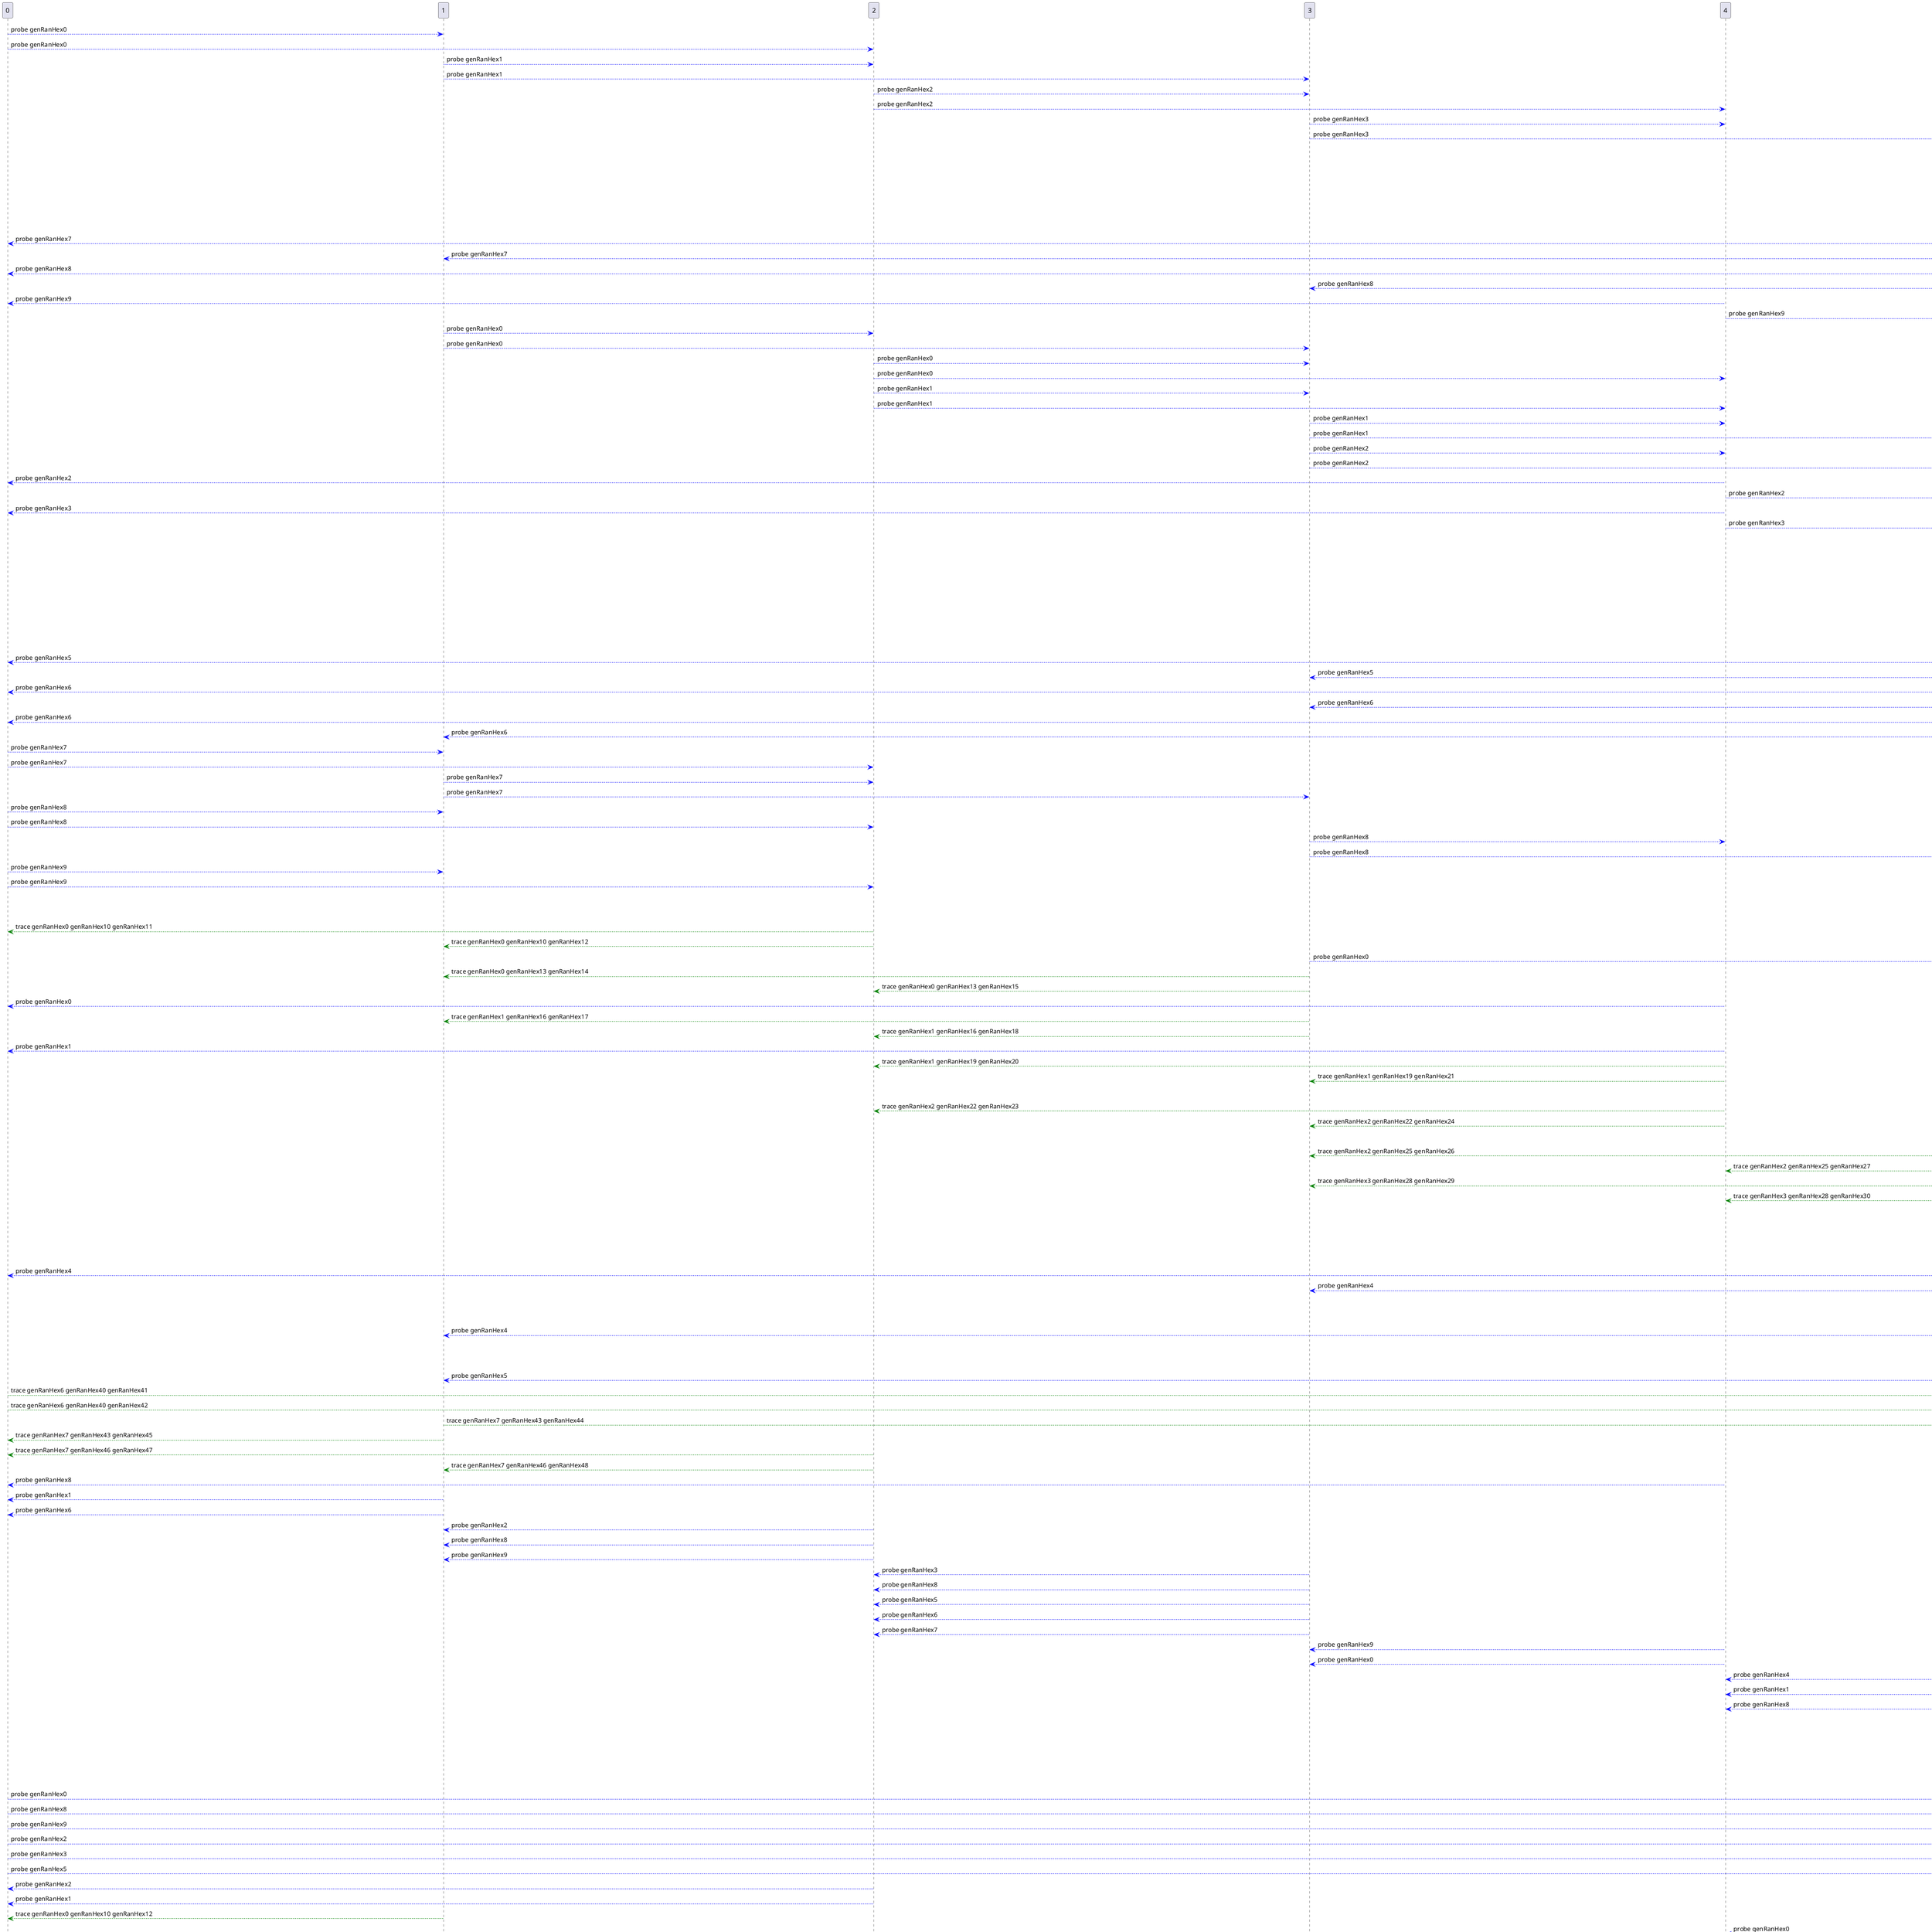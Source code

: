 @startuml messages
0 -[#blue]-> 1: probe genRanHex0
0 -[#blue]-> 2: probe genRanHex0
1 -[#blue]-> 2: probe genRanHex1
1 -[#blue]-> 3: probe genRanHex1
2 -[#blue]-> 3: probe genRanHex2
2 -[#blue]-> 4: probe genRanHex2
3 -[#blue]-> 4: probe genRanHex3
3 -[#blue]-> 5: probe genRanHex3
5 -[#blue]-> 6: probe genRanHex4
5 -[#blue]-> 7: probe genRanHex4
6 -[#blue]-> 7: probe genRanHex5
6 -[#blue]-> 8: probe genRanHex5
7 -[#blue]-> 8: probe genRanHex6
7 -[#blue]-> 9: probe genRanHex6
9 -[#blue]-> 0: probe genRanHex7
9 -[#blue]-> 1: probe genRanHex7
8 -[#blue]-> 0: probe genRanHex8
8 -[#blue]-> 3: probe genRanHex8
4 -[#blue]-> 0: probe genRanHex9
4 -[#blue]-> 5: probe genRanHex9
1 -[#blue]-> 2: probe genRanHex0
1 -[#blue]-> 3: probe genRanHex0
2 -[#blue]-> 3: probe genRanHex0
2 -[#blue]-> 4: probe genRanHex0
2 -[#blue]-> 3: probe genRanHex1
2 -[#blue]-> 4: probe genRanHex1
3 -[#blue]-> 4: probe genRanHex1
3 -[#blue]-> 5: probe genRanHex1
3 -[#blue]-> 4: probe genRanHex2
3 -[#blue]-> 5: probe genRanHex2
4 -[#blue]-> 0: probe genRanHex2
4 -[#blue]-> 5: probe genRanHex2
4 -[#blue]-> 0: probe genRanHex3
4 -[#blue]-> 5: probe genRanHex3
5 -[#blue]-> 6: probe genRanHex3
5 -[#blue]-> 7: probe genRanHex3
6 -[#blue]-> 7: probe genRanHex4
6 -[#blue]-> 8: probe genRanHex4
7 -[#blue]-> 8: probe genRanHex4
7 -[#blue]-> 9: probe genRanHex4
7 -[#blue]-> 8: probe genRanHex5
7 -[#blue]-> 9: probe genRanHex5
8 -[#blue]-> 0: probe genRanHex5
8 -[#blue]-> 3: probe genRanHex5
8 -[#blue]-> 0: probe genRanHex6
8 -[#blue]-> 3: probe genRanHex6
9 -[#blue]-> 0: probe genRanHex6
9 -[#blue]-> 1: probe genRanHex6
0 -[#blue]-> 1: probe genRanHex7
0 -[#blue]-> 2: probe genRanHex7
1 -[#blue]-> 2: probe genRanHex7
1 -[#blue]-> 3: probe genRanHex7
0 -[#blue]-> 1: probe genRanHex8
0 -[#blue]-> 2: probe genRanHex8
3 -[#blue]-> 4: probe genRanHex8
3 -[#blue]-> 5: probe genRanHex8
0 -[#blue]-> 1: probe genRanHex9
0 -[#blue]-> 2: probe genRanHex9
5 -[#blue]-> 6: probe genRanHex9
5 -[#blue]-> 7: probe genRanHex9
2 -[#green]-> 0: trace genRanHex0 genRanHex10 genRanHex11
2 -[#green]-> 1: trace genRanHex0 genRanHex10 genRanHex12
3 -[#blue]-> 5: probe genRanHex0
3 -[#green]-> 1: trace genRanHex0 genRanHex13 genRanHex14
3 -[#green]-> 2: trace genRanHex0 genRanHex13 genRanHex15
4 -[#blue]-> 0: probe genRanHex0
3 -[#green]-> 1: trace genRanHex1 genRanHex16 genRanHex17
3 -[#green]-> 2: trace genRanHex1 genRanHex16 genRanHex18
4 -[#blue]-> 0: probe genRanHex1
4 -[#green]-> 2: trace genRanHex1 genRanHex19 genRanHex20
4 -[#green]-> 3: trace genRanHex1 genRanHex19 genRanHex21
5 -[#blue]-> 7: probe genRanHex1
4 -[#green]-> 2: trace genRanHex2 genRanHex22 genRanHex23
4 -[#green]-> 3: trace genRanHex2 genRanHex22 genRanHex24
5 -[#blue]-> 7: probe genRanHex2
5 -[#green]-> 3: trace genRanHex2 genRanHex25 genRanHex26
5 -[#green]-> 4: trace genRanHex2 genRanHex25 genRanHex27
5 -[#green]-> 3: trace genRanHex3 genRanHex28 genRanHex29
5 -[#green]-> 4: trace genRanHex3 genRanHex28 genRanHex30
6 -[#blue]-> 8: probe genRanHex3
7 -[#blue]-> 9: probe genRanHex3
7 -[#green]-> 5: trace genRanHex4 genRanHex31 genRanHex32
7 -[#green]-> 6: trace genRanHex4 genRanHex31 genRanHex33
8 -[#blue]-> 0: probe genRanHex4
8 -[#blue]-> 3: probe genRanHex4
8 -[#green]-> 6: trace genRanHex4 genRanHex34 genRanHex35
8 -[#green]-> 7: trace genRanHex4 genRanHex34 genRanHex36
9 -[#blue]-> 1: probe genRanHex4
8 -[#green]-> 6: trace genRanHex5 genRanHex37 genRanHex38
8 -[#green]-> 7: trace genRanHex5 genRanHex37 genRanHex39
9 -[#blue]-> 1: probe genRanHex5
0 -[#green]-> 8: trace genRanHex6 genRanHex40 genRanHex41
0 -[#green]-> 9: trace genRanHex6 genRanHex40 genRanHex42
1 -[#green]-> 9: trace genRanHex7 genRanHex43 genRanHex44
1 -[#green]-> 0: trace genRanHex7 genRanHex43 genRanHex45
2 -[#green]-> 0: trace genRanHex7 genRanHex46 genRanHex47
2 -[#green]-> 1: trace genRanHex7 genRanHex46 genRanHex48
4 -[#blue]-> 0: probe genRanHex8
1 -[#blue]-> 0: probe genRanHex1
1 -[#blue]-> 0: probe genRanHex6
2 -[#blue]-> 1: probe genRanHex2
2 -[#blue]-> 1: probe genRanHex8
2 -[#blue]-> 1: probe genRanHex9
3 -[#blue]-> 2: probe genRanHex3
3 -[#blue]-> 2: probe genRanHex8
3 -[#blue]-> 2: probe genRanHex5
3 -[#blue]-> 2: probe genRanHex6
3 -[#blue]-> 2: probe genRanHex7
4 -[#blue]-> 3: probe genRanHex9
4 -[#blue]-> 3: probe genRanHex0
5 -[#blue]-> 4: probe genRanHex4
5 -[#blue]-> 4: probe genRanHex1
5 -[#blue]-> 4: probe genRanHex8
6 -[#blue]-> 5: probe genRanHex5
7 -[#blue]-> 6: probe genRanHex6
7 -[#blue]-> 6: probe genRanHex3
7 -[#blue]-> 6: probe genRanHex9
8 -[#blue]-> 7: probe genRanHex8
0 -[#blue]-> 9: probe genRanHex0
0 -[#blue]-> 9: probe genRanHex8
0 -[#blue]-> 9: probe genRanHex9
0 -[#blue]-> 9: probe genRanHex2
0 -[#blue]-> 9: probe genRanHex3
0 -[#blue]-> 9: probe genRanHex5
2 -[#blue]-> 0: probe genRanHex2
2 -[#blue]-> 0: probe genRanHex1
1 -[#green]-> 0: trace genRanHex0 genRanHex10 genRanHex12
5 -[#blue]-> 4: probe genRanHex0
1 -[#green]-> 0: trace genRanHex0 genRanHex13 genRanHex14
2 -[#green]-> 0: trace genRanHex0 genRanHex13 genRanHex15
2 -[#green]-> 1: trace genRanHex0 genRanHex13 genRanHex15
0 -[#green]-> 4: trace genRanHex0 genRanHex49 genRanHex50
3 -[#blue]-> 1: probe genRanHex3
3 -[#blue]-> 1: probe genRanHex2
3 -[#blue]-> 1: probe genRanHex8
3 -[#blue]-> 1: probe genRanHex5
3 -[#blue]-> 1: probe genRanHex6
2 -[#green]-> 1: trace genRanHex1 genRanHex16 genRanHex18
0 -[#blue]-> 9: probe genRanHex1
2 -[#green]-> 1: trace genRanHex1 genRanHex19 genRanHex20
3 -[#green]-> 1: trace genRanHex1 genRanHex19 genRanHex21
3 -[#green]-> 2: trace genRanHex1 genRanHex19 genRanHex21
7 -[#blue]-> 6: probe genRanHex1
4 -[#blue]-> 2: probe genRanHex9
4 -[#blue]-> 2: probe genRanHex3
4 -[#blue]-> 2: probe genRanHex8
3 -[#green]-> 2: trace genRanHex2 genRanHex22 genRanHex24
7 -[#blue]-> 6: probe genRanHex2
3 -[#green]-> 2: trace genRanHex2 genRanHex25 genRanHex26
4 -[#green]-> 2: trace genRanHex2 genRanHex25 genRanHex27
4 -[#green]-> 3: trace genRanHex2 genRanHex25 genRanHex27
5 -[#blue]-> 3: probe genRanHex4
5 -[#blue]-> 3: probe genRanHex9
4 -[#green]-> 3: trace genRanHex3 genRanHex28 genRanHex30
8 -[#blue]-> 7: probe genRanHex3
7 -[#blue]-> 5: probe genRanHex6
7 -[#blue]-> 5: probe genRanHex5
6 -[#green]-> 5: trace genRanHex4 genRanHex31 genRanHex33
0 -[#blue]-> 9: probe genRanHex4
3 -[#blue]-> 1: probe genRanHex4
3 -[#blue]-> 2: probe genRanHex4
6 -[#green]-> 5: trace genRanHex4 genRanHex34 genRanHex35
7 -[#green]-> 5: trace genRanHex4 genRanHex34 genRanHex36
7 -[#green]-> 6: trace genRanHex4 genRanHex34 genRanHex36
8 -[#blue]-> 6: probe genRanHex8
8 -[#blue]-> 6: probe genRanHex6
7 -[#green]-> 6: trace genRanHex5 genRanHex37 genRanHex39
9 -[#blue]-> 7: probe genRanHex7
8 -[#green]-> 7: trace genRanHex6 genRanHex40 genRanHex41
9 -[#green]-> 7: trace genRanHex6 genRanHex40 genRanHex42
0 -[#blue]-> 8: probe genRanHex0
0 -[#blue]-> 8: probe genRanHex7
0 -[#blue]-> 8: probe genRanHex9
0 -[#blue]-> 8: probe genRanHex2
0 -[#blue]-> 8: probe genRanHex3
0 -[#blue]-> 8: probe genRanHex1
1 -[#blue]-> 9: probe genRanHex1
1 -[#blue]-> 9: probe genRanHex0
1 -[#blue]-> 9: probe genRanHex8
1 -[#blue]-> 9: probe genRanHex9
0 -[#green]-> 9: trace genRanHex7 genRanHex43 genRanHex45
0 -[#green]-> 9: trace genRanHex7 genRanHex46 genRanHex47
1 -[#green]-> 9: trace genRanHex7 genRanHex46 genRanHex48
1 -[#green]-> 0: trace genRanHex7 genRanHex46 genRanHex48
3 -[#blue]-> 8: probe genRanHex3
3 -[#blue]-> 8: probe genRanHex1
3 -[#blue]-> 8: probe genRanHex2
3 -[#blue]-> 8: probe genRanHex0
3 -[#blue]-> 8: probe genRanHex7
0 -[#green]-> 8: trace genRanHex8 genRanHex51 genRanHex52
0 -[#green]-> 4: trace genRanHex8 genRanHex51 genRanHex53
0 -[#blue]-> 4: probe genRanHex7
0 -[#blue]-> 4: probe genRanHex5
0 -[#blue]-> 4: probe genRanHex6
0 -[#blue]-> 4: probe genRanHex4
0 -[#green]-> 4: trace genRanHex1 genRanHex54 genRanHex55
0 -[#green]-> 1: trace genRanHex1 genRanHex54 genRanHex56
0 -[#green]-> 8: trace genRanHex6 genRanHex57 genRanHex58
0 -[#green]-> 9: trace genRanHex6 genRanHex57 genRanHex59
0 -[#green]-> 1: trace genRanHex6 genRanHex57 genRanHex60
1 -[#blue]-> 9: probe genRanHex2
1 -[#green]-> 0: trace genRanHex8 genRanHex61 genRanHex62
1 -[#green]-> 2: trace genRanHex8 genRanHex61 genRanHex63
1 -[#green]-> 0: trace genRanHex9 genRanHex64 genRanHex65
1 -[#green]-> 2: trace genRanHex9 genRanHex64 genRanHex66
2 -[#green]-> 0: trace genRanHex8 genRanHex67 genRanHex68
2 -[#green]-> 3: trace genRanHex8 genRanHex67 genRanHex69
2 -[#green]-> 0: trace genRanHex7 genRanHex70 genRanHex71
2 -[#green]-> 1: trace genRanHex7 genRanHex70 genRanHex72
2 -[#green]-> 3: trace genRanHex7 genRanHex70 genRanHex73
3 -[#blue]-> 8: probe genRanHex9
3 -[#green]-> 1: trace genRanHex0 genRanHex74 genRanHex75
3 -[#green]-> 2: trace genRanHex0 genRanHex74 genRanHex76
3 -[#green]-> 4: trace genRanHex0 genRanHex74 genRanHex77
4 -[#green]-> 2: trace genRanHex1 genRanHex78 genRanHex79
4 -[#green]-> 3: trace genRanHex1 genRanHex78 genRanHex80
4 -[#green]-> 5: trace genRanHex1 genRanHex78 genRanHex81
4 -[#green]-> 3: trace genRanHex8 genRanHex82 genRanHex83
4 -[#green]-> 5: trace genRanHex8 genRanHex82 genRanHex84
6 -[#green]-> 5: trace genRanHex3 genRanHex85 genRanHex86
6 -[#green]-> 7: trace genRanHex3 genRanHex85 genRanHex87
6 -[#green]-> 5: trace genRanHex9 genRanHex88 genRanHex89
6 -[#green]-> 7: trace genRanHex9 genRanHex88 genRanHex90
9 -[#green]-> 7: trace genRanHex3 genRanHex91 genRanHex92
9 -[#green]-> 0: trace genRanHex3 genRanHex91 genRanHex93
9 -[#green]-> 7: trace genRanHex5 genRanHex94 genRanHex95
9 -[#green]-> 0: trace genRanHex5 genRanHex94 genRanHex96
0 -[#green]-> 4: trace genRanHex2 genRanHex97 genRanHex98
0 -[#green]-> 2: trace genRanHex2 genRanHex97 genRanHex99
0 -[#green]-> 4: trace genRanHex1 genRanHex100 genRanHex101
0 -[#green]-> 1: trace genRanHex1 genRanHex100 genRanHex102
0 -[#green]-> 2: trace genRanHex1 genRanHex100 genRanHex103
0 -[#green]-> 2: trace genRanHex0 genRanHex10 genRanHex12
3 -[#blue]-> 4: probe genRanHex5
3 -[#blue]-> 4: probe genRanHex6
3 -[#blue]-> 4: probe genRanHex7
3 -[#blue]-> 4: probe genRanHex4
4 -[#green]-> 2: trace genRanHex0 genRanHex104 genRanHex105
4 -[#green]-> 5: trace genRanHex0 genRanHex104 genRanHex106
0 -[#green]-> 4: trace genRanHex0 genRanHex13 genRanHex14
0 -[#green]-> 1: trace genRanHex0 genRanHex13 genRanHex15
1 -[#green]-> 0: trace genRanHex0 genRanHex13 genRanHex15
4 -[#green]-> 2: trace genRanHex0 genRanHex49 genRanHex50
4 -[#green]-> 5: trace genRanHex0 genRanHex49 genRanHex50
1 -[#blue]-> 9: probe genRanHex3
1 -[#green]-> 2: trace genRanHex2 genRanHex107 genRanHex108
1 -[#green]-> 3: trace genRanHex2 genRanHex107 genRanHex109
1 -[#green]-> 0: trace genRanHex8 genRanHex110 genRanHex111
1 -[#green]-> 2: trace genRanHex8 genRanHex110 genRanHex112
1 -[#green]-> 3: trace genRanHex8 genRanHex110 genRanHex113
1 -[#green]-> 9: trace genRanHex5 genRanHex114 genRanHex115
1 -[#green]-> 3: trace genRanHex5 genRanHex114 genRanHex116
1 -[#green]-> 9: trace genRanHex6 genRanHex117 genRanHex118
1 -[#green]-> 3: trace genRanHex6 genRanHex117 genRanHex119
1 -[#green]-> 3: trace genRanHex1 genRanHex16 genRanHex18
1 -[#green]-> 2: trace genRanHex1 genRanHex19 genRanHex21
2 -[#green]-> 1: trace genRanHex1 genRanHex19 genRanHex21
5 -[#blue]-> 6: probe genRanHex1
5 -[#blue]-> 6: probe genRanHex2
5 -[#blue]-> 6: probe genRanHex8
5 -[#blue]-> 6: probe genRanHex0
2 -[#green]-> 0: trace genRanHex9 genRanHex120 genRanHex121
2 -[#green]-> 4: trace genRanHex9 genRanHex120 genRanHex122
2 -[#green]-> 3: trace genRanHex3 genRanHex123 genRanHex124
2 -[#green]-> 4: trace genRanHex3 genRanHex123 genRanHex125
2 -[#green]-> 0: trace genRanHex8 genRanHex126 genRanHex127
2 -[#green]-> 3: trace genRanHex8 genRanHex126 genRanHex128
2 -[#green]-> 4: trace genRanHex8 genRanHex126 genRanHex129
2 -[#green]-> 4: trace genRanHex2 genRanHex22 genRanHex24
0 -[#blue]-> 1: probe genRanHex2
0 -[#blue]-> 1: probe genRanHex3
0 -[#blue]-> 1: probe genRanHex5
0 -[#blue]-> 1: probe genRanHex4
0 -[#blue]-> 2: probe genRanHex3
0 -[#blue]-> 2: probe genRanHex5
0 -[#blue]-> 2: probe genRanHex6
0 -[#blue]-> 2: probe genRanHex4
2 -[#green]-> 3: trace genRanHex2 genRanHex25 genRanHex27
3 -[#green]-> 2: trace genRanHex2 genRanHex25 genRanHex27
3 -[#green]-> 8: trace genRanHex4 genRanHex130 genRanHex131
3 -[#green]-> 5: trace genRanHex4 genRanHex130 genRanHex132
3 -[#green]-> 4: trace genRanHex9 genRanHex133 genRanHex134
3 -[#green]-> 5: trace genRanHex9 genRanHex133 genRanHex135
3 -[#green]-> 5: trace genRanHex3 genRanHex28 genRanHex30
7 -[#green]-> 5: trace genRanHex3 genRanHex136 genRanHex137
7 -[#green]-> 8: trace genRanHex3 genRanHex136 genRanHex138
7 -[#blue]-> 8: probe genRanHex9
7 -[#blue]-> 8: probe genRanHex1
7 -[#blue]-> 8: probe genRanHex2
5 -[#blue]-> 6: probe genRanHex6
5 -[#green]-> 6: trace genRanHex5 genRanHex139 genRanHex140
5 -[#green]-> 7: trace genRanHex5 genRanHex139 genRanHex141
5 -[#green]-> 7: trace genRanHex4 genRanHex31 genRanHex33
9 -[#green]-> 7: trace genRanHex4 genRanHex142 genRanHex143
9 -[#green]-> 0: trace genRanHex4 genRanHex142 genRanHex144
1 -[#green]-> 9: trace genRanHex4 genRanHex145 genRanHex146
1 -[#green]-> 3: trace genRanHex4 genRanHex145 genRanHex147
5 -[#green]-> 6: trace genRanHex4 genRanHex34 genRanHex36
6 -[#green]-> 5: trace genRanHex4 genRanHex34 genRanHex36
6 -[#blue]-> 7: probe genRanHex8
6 -[#green]-> 7: trace genRanHex6 genRanHex148 genRanHex149
6 -[#green]-> 8: trace genRanHex6 genRanHex148 genRanHex150
6 -[#green]-> 8: trace genRanHex5 genRanHex37 genRanHex39
3 -[#blue]-> 5: probe genRanHex5
3 -[#blue]-> 5: probe genRanHex6
3 -[#blue]-> 5: probe genRanHex7
7 -[#blue]-> 8: probe genRanHex7
7 -[#green]-> 8: trace genRanHex6 genRanHex40 genRanHex42
1 -[#blue]-> 2: probe genRanHex6
1 -[#blue]-> 2: probe genRanHex4
1 -[#blue]-> 2: probe genRanHex5
1 -[#blue]-> 2: probe genRanHex3
1 -[#blue]-> 3: probe genRanHex9
8 -[#green]-> 6: trace genRanHex3 genRanHex151 genRanHex152
8 -[#green]-> 0: trace genRanHex3 genRanHex151 genRanHex153
9 -[#green]-> 0: trace genRanHex1 genRanHex154 genRanHex155
9 -[#green]-> 1: trace genRanHex1 genRanHex154 genRanHex156
9 -[#green]-> 0: trace genRanHex0 genRanHex157 genRanHex158
9 -[#green]-> 1: trace genRanHex0 genRanHex157 genRanHex159
9 -[#green]-> 0: trace genRanHex8 genRanHex160 genRanHex161
9 -[#green]-> 1: trace genRanHex8 genRanHex160 genRanHex162
9 -[#green]-> 0: trace genRanHex9 genRanHex163 genRanHex164
9 -[#green]-> 1: trace genRanHex9 genRanHex163 genRanHex165
9 -[#green]-> 1: trace genRanHex7 genRanHex43 genRanHex45
2 -[#blue]-> 3: probe genRanHex9
2 -[#blue]-> 4: probe genRanHex7
2 -[#blue]-> 4: probe genRanHex5
2 -[#blue]-> 4: probe genRanHex6
2 -[#blue]-> 4: probe genRanHex4
9 -[#green]-> 0: trace genRanHex7 genRanHex46 genRanHex48
0 -[#green]-> 2: trace genRanHex7 genRanHex46 genRanHex48
8 -[#green]-> 6: trace genRanHex3 genRanHex166 genRanHex167
8 -[#green]-> 0: trace genRanHex3 genRanHex166 genRanHex168
8 -[#green]-> 3: trace genRanHex3 genRanHex166 genRanHex169
8 -[#green]-> 0: trace genRanHex1 genRanHex170 genRanHex171
8 -[#green]-> 3: trace genRanHex1 genRanHex170 genRanHex172
8 -[#green]-> 0: trace genRanHex2 genRanHex173 genRanHex174
8 -[#green]-> 3: trace genRanHex2 genRanHex173 genRanHex175
8 -[#green]-> 0: trace genRanHex0 genRanHex176 genRanHex177
8 -[#green]-> 3: trace genRanHex0 genRanHex176 genRanHex178
8 -[#green]-> 0: trace genRanHex7 genRanHex179 genRanHex180
8 -[#green]-> 3: trace genRanHex7 genRanHex179 genRanHex181
4 -[#green]-> 3: trace genRanHex8 genRanHex51 genRanHex53
4 -[#green]-> 5: trace genRanHex8 genRanHex51 genRanHex53
5 -[#blue]-> 7: probe genRanHex8
5 -[#blue]-> 7: probe genRanHex0
4 -[#blue]-> 5: probe genRanHex7
4 -[#blue]-> 5: probe genRanHex5
4 -[#blue]-> 5: probe genRanHex6
4 -[#green]-> 5: trace genRanHex4 genRanHex182 genRanHex183
4 -[#green]-> 0: trace genRanHex4 genRanHex182 genRanHex184
6 -[#blue]-> 8: probe genRanHex9
6 -[#blue]-> 8: probe genRanHex1
6 -[#blue]-> 8: probe genRanHex2
7 -[#blue]-> 9: probe genRanHex9
7 -[#blue]-> 9: probe genRanHex1
7 -[#blue]-> 9: probe genRanHex2
7 -[#blue]-> 9: probe genRanHex8
4 -[#green]-> 2: trace genRanHex1 genRanHex54 genRanHex55
4 -[#green]-> 3: trace genRanHex1 genRanHex54 genRanHex55
4 -[#green]-> 5: trace genRanHex1 genRanHex54 genRanHex55
8 -[#green]-> 7: trace genRanHex6 genRanHex57 genRanHex58
9 -[#green]-> 7: trace genRanHex6 genRanHex57 genRanHex59
1 -[#green]-> 9: trace genRanHex6 genRanHex57 genRanHex60
1 -[#green]-> 3: trace genRanHex6 genRanHex57 genRanHex60
9 -[#green]-> 0: trace genRanHex2 genRanHex185 genRanHex186
9 -[#green]-> 1: trace genRanHex2 genRanHex185 genRanHex187
0 -[#green]-> 8: trace genRanHex8 genRanHex61 genRanHex62
0 -[#green]-> 4: trace genRanHex8 genRanHex61 genRanHex62
2 -[#green]-> 0: trace genRanHex8 genRanHex61 genRanHex63
2 -[#green]-> 3: trace genRanHex8 genRanHex61 genRanHex63
2 -[#green]-> 4: trace genRanHex8 genRanHex61 genRanHex63
0 -[#green]-> 4: trace genRanHex9 genRanHex64 genRanHex65
2 -[#green]-> 0: trace genRanHex9 genRanHex64 genRanHex66
2 -[#green]-> 4: trace genRanHex9 genRanHex64 genRanHex66
0 -[#green]-> 8: trace genRanHex8 genRanHex67 genRanHex68
0 -[#green]-> 4: trace genRanHex8 genRanHex67 genRanHex68
3 -[#green]-> 8: trace genRanHex8 genRanHex67 genRanHex69
0 -[#green]-> 9: trace genRanHex7 genRanHex70 genRanHex71
1 -[#green]-> 9: trace genRanHex7 genRanHex70 genRanHex72
1 -[#green]-> 0: trace genRanHex7 genRanHex70 genRanHex72
3 -[#green]-> 1: trace genRanHex7 genRanHex70 genRanHex73
8 -[#green]-> 0: trace genRanHex9 genRanHex188 genRanHex189
8 -[#green]-> 3: trace genRanHex9 genRanHex188 genRanHex190
1 -[#green]-> 0: trace genRanHex0 genRanHex74 genRanHex75
2 -[#green]-> 0: trace genRanHex0 genRanHex74 genRanHex76
2 -[#green]-> 1: trace genRanHex0 genRanHex74 genRanHex76
4 -[#green]-> 2: trace genRanHex0 genRanHex74 genRanHex77
4 -[#green]-> 5: trace genRanHex0 genRanHex74 genRanHex77
2 -[#green]-> 1: trace genRanHex1 genRanHex78 genRanHex79
3 -[#green]-> 1: trace genRanHex1 genRanHex78 genRanHex80
3 -[#green]-> 2: trace genRanHex1 genRanHex78 genRanHex80
5 -[#green]-> 3: trace genRanHex1 genRanHex78 genRanHex81
3 -[#green]-> 8: trace genRanHex8 genRanHex82 genRanHex83
5 -[#green]-> 3: trace genRanHex8 genRanHex82 genRanHex84
5 -[#green]-> 3: trace genRanHex3 genRanHex85 genRanHex86
5 -[#green]-> 4: trace genRanHex3 genRanHex85 genRanHex86
7 -[#green]-> 5: trace genRanHex3 genRanHex85 genRanHex87
7 -[#green]-> 8: trace genRanHex3 genRanHex85 genRanHex87
5 -[#green]-> 4: trace genRanHex9 genRanHex88 genRanHex89
7 -[#green]-> 5: trace genRanHex9 genRanHex88 genRanHex90
7 -[#green]-> 5: trace genRanHex3 genRanHex91 genRanHex92
7 -[#green]-> 8: trace genRanHex3 genRanHex91 genRanHex92
0 -[#green]-> 4: trace genRanHex3 genRanHex91 genRanHex93
7 -[#green]-> 6: trace genRanHex5 genRanHex94 genRanHex95
0 -[#green]-> 8: trace genRanHex5 genRanHex94 genRanHex96
4 -[#green]-> 2: trace genRanHex2 genRanHex97 genRanHex98
4 -[#green]-> 3: trace genRanHex2 genRanHex97 genRanHex98
4 -[#green]-> 2: trace genRanHex1 genRanHex100 genRanHex101
4 -[#green]-> 3: trace genRanHex1 genRanHex100 genRanHex101
4 -[#green]-> 5: trace genRanHex1 genRanHex100 genRanHex101
2 -[#green]-> 1: trace genRanHex1 genRanHex100 genRanHex103
2 -[#black]-> 1: propose genRanHex0 genRanHex10 genRanHex12 bc6565ea786ca470d639c90203d207d3958b6dd6405f8867865bcaacdf675c8c 1
4 -[#green]-> 0: trace genRanHex5 genRanHex192 genRanHex193
4 -[#green]-> 3: trace genRanHex5 genRanHex192 genRanHex194
4 -[#green]-> 0: trace genRanHex6 genRanHex195 genRanHex196
4 -[#green]-> 3: trace genRanHex6 genRanHex195 genRanHex197
4 -[#green]-> 0: trace genRanHex7 genRanHex198 genRanHex199
4 -[#green]-> 3: trace genRanHex7 genRanHex198 genRanHex200
4 -[#green]-> 5: trace genRanHex4 genRanHex201 genRanHex202
4 -[#green]-> 0: trace genRanHex4 genRanHex201 genRanHex203
4 -[#green]-> 3: trace genRanHex4 genRanHex201 genRanHex204
2 -[#green]-> 0: trace genRanHex0 genRanHex104 genRanHex105
2 -[#green]-> 1: trace genRanHex0 genRanHex104 genRanHex105
5 -[#green]-> 3: trace genRanHex0 genRanHex104 genRanHex106
4 -[#green]-> 2: trace genRanHex0 genRanHex13 genRanHex14
4 -[#green]-> 5: trace genRanHex0 genRanHex13 genRanHex14
2 -[#green]-> 0: trace genRanHex0 genRanHex49 genRanHex50
2 -[#green]-> 1: trace genRanHex0 genRanHex49 genRanHex50
5 -[#green]-> 3: trace genRanHex0 genRanHex49 genRanHex50
9 -[#green]-> 7: trace genRanHex3 genRanHex205 genRanHex206
9 -[#green]-> 0: trace genRanHex3 genRanHex205 genRanHex207
9 -[#green]-> 1: trace genRanHex3 genRanHex205 genRanHex208
3 -[#green]-> 2: trace genRanHex2 genRanHex107 genRanHex109
0 -[#green]-> 8: trace genRanHex8 genRanHex110 genRanHex111
0 -[#green]-> 4: trace genRanHex8 genRanHex110 genRanHex111
2 -[#green]-> 0: trace genRanHex8 genRanHex110 genRanHex112
2 -[#green]-> 3: trace genRanHex8 genRanHex110 genRanHex112
2 -[#green]-> 4: trace genRanHex8 genRanHex110 genRanHex112
3 -[#green]-> 8: trace genRanHex8 genRanHex110 genRanHex113
9 -[#green]-> 7: trace genRanHex5 genRanHex114 genRanHex115
9 -[#green]-> 0: trace genRanHex5 genRanHex114 genRanHex115
3 -[#green]-> 8: trace genRanHex5 genRanHex114 genRanHex116
9 -[#green]-> 7: trace genRanHex6 genRanHex117 genRanHex118
3 -[#green]-> 8: trace genRanHex6 genRanHex117 genRanHex119
3 -[#black]-> 2: propose genRanHex1 genRanHex16 genRanHex18 1b48cd426a0988855233d3bdbadcb036e5925b99f9a83bf6161d6c0e259649b8 1
6 -[#green]-> 7: trace genRanHex1 genRanHex210 genRanHex211
6 -[#green]-> 5: trace genRanHex1 genRanHex210 genRanHex212
6 -[#green]-> 7: trace genRanHex2 genRanHex213 genRanHex214
6 -[#green]-> 5: trace genRanHex2 genRanHex213 genRanHex215
6 -[#green]-> 8: trace genRanHex8 genRanHex216 genRanHex217
6 -[#green]-> 5: trace genRanHex8 genRanHex216 genRanHex218
6 -[#blue]-> 8: probe genRanHex0
0 -[#green]-> 4: trace genRanHex9 genRanHex120 genRanHex121
4 -[#green]-> 3: trace genRanHex3 genRanHex123 genRanHex125
0 -[#green]-> 8: trace genRanHex8 genRanHex126 genRanHex127
0 -[#green]-> 4: trace genRanHex8 genRanHex126 genRanHex127
3 -[#green]-> 8: trace genRanHex8 genRanHex126 genRanHex128
4 -[#green]-> 3: trace genRanHex8 genRanHex126 genRanHex129
4 -[#green]-> 5: trace genRanHex8 genRanHex126 genRanHex129
4 -[#black]-> 3: propose genRanHex2 genRanHex22 genRanHex24 51780c5914ddbc863227ae8fe7a2230873e21e15ea0870aecdaff6c0acfa37d0 1
1 -[#green]-> 2: trace genRanHex2 genRanHex220 genRanHex221
1 -[#green]-> 3: trace genRanHex2 genRanHex220 genRanHex222
1 -[#green]-> 0: trace genRanHex2 genRanHex220 genRanHex223
1 -[#green]-> 3: trace genRanHex3 genRanHex224 genRanHex225
1 -[#green]-> 0: trace genRanHex3 genRanHex224 genRanHex226
1 -[#green]-> 9: trace genRanHex5 genRanHex227 genRanHex228
1 -[#green]-> 3: trace genRanHex5 genRanHex227 genRanHex229
1 -[#green]-> 0: trace genRanHex5 genRanHex227 genRanHex230
1 -[#green]-> 9: trace genRanHex4 genRanHex231 genRanHex232
1 -[#green]-> 3: trace genRanHex4 genRanHex231 genRanHex233
1 -[#green]-> 0: trace genRanHex4 genRanHex231 genRanHex234
2 -[#green]-> 3: trace genRanHex3 genRanHex235 genRanHex236
2 -[#green]-> 4: trace genRanHex3 genRanHex235 genRanHex237
2 -[#green]-> 0: trace genRanHex3 genRanHex235 genRanHex238
2 -[#green]-> 3: trace genRanHex5 genRanHex239 genRanHex240
2 -[#green]-> 0: trace genRanHex5 genRanHex239 genRanHex241
2 -[#green]-> 3: trace genRanHex6 genRanHex242 genRanHex243
2 -[#green]-> 0: trace genRanHex6 genRanHex242 genRanHex244
2 -[#green]-> 3: trace genRanHex4 genRanHex245 genRanHex246
2 -[#green]-> 0: trace genRanHex4 genRanHex245 genRanHex247
8 -[#green]-> 6: trace genRanHex4 genRanHex130 genRanHex131
8 -[#green]-> 7: trace genRanHex4 genRanHex130 genRanHex131
5 -[#green]-> 4: trace genRanHex9 genRanHex133 genRanHex135
5 -[#black]-> 4: propose genRanHex3 genRanHex28 genRanHex30 faa66411b75f211e0cf087d5d58be417ab7dd06982bc4537a76a0ed282ce8ec7 1
5 -[#green]-> 3: trace genRanHex3 genRanHex136 genRanHex137
5 -[#green]-> 4: trace genRanHex3 genRanHex136 genRanHex137
8 -[#green]-> 6: trace genRanHex3 genRanHex136 genRanHex138
8 -[#green]-> 0: trace genRanHex3 genRanHex136 genRanHex138
8 -[#green]-> 3: trace genRanHex3 genRanHex136 genRanHex138
8 -[#green]-> 0: trace genRanHex9 genRanHex249 genRanHex250
8 -[#green]-> 3: trace genRanHex9 genRanHex249 genRanHex251
8 -[#green]-> 7: trace genRanHex9 genRanHex249 genRanHex252
8 -[#green]-> 0: trace genRanHex1 genRanHex253 genRanHex254
8 -[#green]-> 3: trace genRanHex1 genRanHex253 genRanHex255
8 -[#green]-> 7: trace genRanHex1 genRanHex253 genRanHex256
8 -[#green]-> 0: trace genRanHex2 genRanHex257 genRanHex258
8 -[#green]-> 3: trace genRanHex2 genRanHex257 genRanHex259
8 -[#green]-> 7: trace genRanHex2 genRanHex257 genRanHex260
6 -[#green]-> 7: trace genRanHex6 genRanHex261 genRanHex262
6 -[#green]-> 8: trace genRanHex6 genRanHex261 genRanHex263
6 -[#green]-> 5: trace genRanHex6 genRanHex261 genRanHex264
7 -[#green]-> 6: trace genRanHex5 genRanHex139 genRanHex141
7 -[#black]-> 6: propose genRanHex4 genRanHex31 genRanHex33 578a537ed1d0d260ad150cf59adbd343ad18f2306faa159d4672808f36796a67 1
7 -[#green]-> 5: trace genRanHex4 genRanHex142 genRanHex143
7 -[#green]-> 6: trace genRanHex4 genRanHex142 genRanHex143
0 -[#green]-> 8: trace genRanHex4 genRanHex142 genRanHex144
9 -[#green]-> 7: trace genRanHex4 genRanHex145 genRanHex146
9 -[#green]-> 0: trace genRanHex4 genRanHex145 genRanHex146
3 -[#green]-> 8: trace genRanHex4 genRanHex145 genRanHex147
3 -[#green]-> 5: trace genRanHex4 genRanHex145 genRanHex147
7 -[#green]-> 8: trace genRanHex8 genRanHex266 genRanHex267
7 -[#green]-> 6: trace genRanHex8 genRanHex266 genRanHex268
8 -[#green]-> 7: trace genRanHex6 genRanHex148 genRanHex150
8 -[#black]-> 7: propose genRanHex5 genRanHex37 genRanHex39 f0bd0214867de151f91605bee774399b6d890b2bdb6a8b775c0bf8a404e713e3 1
5 -[#green]-> 6: trace genRanHex5 genRanHex270 genRanHex271
5 -[#green]-> 7: trace genRanHex5 genRanHex270 genRanHex272
5 -[#green]-> 3: trace genRanHex5 genRanHex270 genRanHex273
5 -[#green]-> 7: trace genRanHex6 genRanHex274 genRanHex275
5 -[#green]-> 3: trace genRanHex6 genRanHex274 genRanHex276
8 -[#green]-> 0: trace genRanHex7 genRanHex277 genRanHex278
8 -[#green]-> 3: trace genRanHex7 genRanHex277 genRanHex279
8 -[#green]-> 7: trace genRanHex7 genRanHex277 genRanHex280
8 -[#green]-> 0: trace genRanHex6 genRanHex40 genRanHex42
8 -[#green]-> 3: trace genRanHex6 genRanHex40 genRanHex42
8 -[#green]-> 6: trace genRanHex6 genRanHex40 genRanHex42
2 -[#green]-> 3: trace genRanHex6 genRanHex281 genRanHex282
2 -[#green]-> 0: trace genRanHex6 genRanHex281 genRanHex283
2 -[#green]-> 1: trace genRanHex6 genRanHex281 genRanHex284
2 -[#green]-> 3: trace genRanHex4 genRanHex285 genRanHex286
2 -[#green]-> 0: trace genRanHex4 genRanHex285 genRanHex287
2 -[#green]-> 1: trace genRanHex4 genRanHex285 genRanHex288
2 -[#green]-> 3: trace genRanHex5 genRanHex289 genRanHex290
2 -[#green]-> 0: trace genRanHex5 genRanHex289 genRanHex291
2 -[#green]-> 1: trace genRanHex5 genRanHex289 genRanHex292
2 -[#green]-> 3: trace genRanHex3 genRanHex293 genRanHex294
2 -[#green]-> 4: trace genRanHex3 genRanHex293 genRanHex295
2 -[#green]-> 0: trace genRanHex3 genRanHex293 genRanHex296
2 -[#green]-> 1: trace genRanHex3 genRanHex293 genRanHex297
3 -[#green]-> 4: trace genRanHex9 genRanHex298 genRanHex299
3 -[#green]-> 5: trace genRanHex9 genRanHex298 genRanHex300
3 -[#green]-> 1: trace genRanHex9 genRanHex298 genRanHex301
6 -[#green]-> 5: trace genRanHex3 genRanHex151 genRanHex152
6 -[#green]-> 7: trace genRanHex3 genRanHex151 genRanHex152
0 -[#green]-> 4: trace genRanHex3 genRanHex151 genRanHex153
0 -[#green]-> 4: trace genRanHex1 genRanHex154 genRanHex155
0 -[#green]-> 1: trace genRanHex1 genRanHex154 genRanHex155
0 -[#green]-> 2: trace genRanHex1 genRanHex154 genRanHex155
0 -[#green]-> 4: trace genRanHex0 genRanHex157 genRanHex158
1 -[#green]-> 0: trace genRanHex0 genRanHex157 genRanHex159
0 -[#green]-> 8: trace genRanHex8 genRanHex160 genRanHex161
0 -[#green]-> 4: trace genRanHex8 genRanHex160 genRanHex161
1 -[#green]-> 0: trace genRanHex8 genRanHex160 genRanHex162
1 -[#green]-> 2: trace genRanHex8 genRanHex160 genRanHex162
1 -[#green]-> 3: trace genRanHex8 genRanHex160 genRanHex162
0 -[#green]-> 4: trace genRanHex9 genRanHex163 genRanHex164
1 -[#green]-> 0: trace genRanHex9 genRanHex163 genRanHex165
1 -[#green]-> 2: trace genRanHex9 genRanHex163 genRanHex165
1 -[#black]-> 0: propose genRanHex7 genRanHex43 genRanHex45 69bc1d2b84b939ecbc1078bcbd79a561acf20802639f2752baaccbc1a2090b41 1
3 -[#green]-> 4: trace genRanHex9 genRanHex303 genRanHex304
3 -[#green]-> 5: trace genRanHex9 genRanHex303 genRanHex305
3 -[#green]-> 1: trace genRanHex9 genRanHex303 genRanHex306
3 -[#green]-> 2: trace genRanHex9 genRanHex303 genRanHex307
4 -[#green]-> 0: trace genRanHex7 genRanHex308 genRanHex309
4 -[#green]-> 3: trace genRanHex7 genRanHex308 genRanHex310
4 -[#green]-> 2: trace genRanHex7 genRanHex308 genRanHex311
4 -[#green]-> 0: trace genRanHex5 genRanHex312 genRanHex313
4 -[#green]-> 3: trace genRanHex5 genRanHex312 genRanHex314
4 -[#green]-> 2: trace genRanHex5 genRanHex312 genRanHex315
4 -[#green]-> 0: trace genRanHex6 genRanHex316 genRanHex317
4 -[#green]-> 3: trace genRanHex6 genRanHex316 genRanHex318
4 -[#green]-> 2: trace genRanHex6 genRanHex316 genRanHex319
4 -[#green]-> 5: trace genRanHex4 genRanHex320 genRanHex321
4 -[#green]-> 0: trace genRanHex4 genRanHex320 genRanHex322
4 -[#green]-> 3: trace genRanHex4 genRanHex320 genRanHex323
4 -[#green]-> 2: trace genRanHex4 genRanHex320 genRanHex324
2 -[#black]-> 1: propose genRanHex7 genRanHex46 genRanHex48 c33df00af6547c8168e3c0a3885351b64b36b03d0393e8d0848ea10aab891fc4 1
6 -[#green]-> 5: trace genRanHex3 genRanHex166 genRanHex167
6 -[#green]-> 7: trace genRanHex3 genRanHex166 genRanHex167
0 -[#green]-> 4: trace genRanHex3 genRanHex166 genRanHex168
0 -[#green]-> 4: trace genRanHex1 genRanHex170 genRanHex171
0 -[#green]-> 1: trace genRanHex1 genRanHex170 genRanHex171
0 -[#green]-> 2: trace genRanHex1 genRanHex170 genRanHex171
3 -[#green]-> 1: trace genRanHex1 genRanHex170 genRanHex172
3 -[#green]-> 2: trace genRanHex1 genRanHex170 genRanHex172
0 -[#green]-> 4: trace genRanHex2 genRanHex173 genRanHex174
0 -[#green]-> 2: trace genRanHex2 genRanHex173 genRanHex174
3 -[#green]-> 2: trace genRanHex2 genRanHex173 genRanHex175
0 -[#green]-> 4: trace genRanHex0 genRanHex176 genRanHex177
3 -[#green]-> 1: trace genRanHex0 genRanHex176 genRanHex178
3 -[#green]-> 2: trace genRanHex0 genRanHex176 genRanHex178
3 -[#green]-> 4: trace genRanHex0 genRanHex176 genRanHex178
0 -[#green]-> 9: trace genRanHex7 genRanHex179 genRanHex180
3 -[#green]-> 1: trace genRanHex7 genRanHex179 genRanHex181
3 -[#green]-> 8: trace genRanHex8 genRanHex51 genRanHex53
5 -[#green]-> 3: trace genRanHex8 genRanHex51 genRanHex53
7 -[#green]-> 8: trace genRanHex8 genRanHex326 genRanHex327
7 -[#green]-> 6: trace genRanHex8 genRanHex326 genRanHex328
7 -[#green]-> 5: trace genRanHex8 genRanHex326 genRanHex329
5 -[#green]-> 3: trace genRanHex7 genRanHex330 genRanHex331
5 -[#green]-> 4: trace genRanHex7 genRanHex330 genRanHex332
5 -[#green]-> 6: trace genRanHex5 genRanHex333 genRanHex334
5 -[#green]-> 7: trace genRanHex5 genRanHex333 genRanHex335
5 -[#green]-> 3: trace genRanHex5 genRanHex333 genRanHex336
5 -[#green]-> 4: trace genRanHex5 genRanHex333 genRanHex337
5 -[#green]-> 7: trace genRanHex6 genRanHex338 genRanHex339
5 -[#green]-> 3: trace genRanHex6 genRanHex338 genRanHex340
5 -[#green]-> 4: trace genRanHex6 genRanHex338 genRanHex341
0 -[#green]-> 8: trace genRanHex4 genRanHex182 genRanHex184
8 -[#green]-> 0: trace genRanHex9 genRanHex342 genRanHex343
8 -[#green]-> 3: trace genRanHex9 genRanHex342 genRanHex344
8 -[#green]-> 7: trace genRanHex9 genRanHex342 genRanHex345
8 -[#green]-> 6: trace genRanHex9 genRanHex342 genRanHex346
8 -[#green]-> 0: trace genRanHex1 genRanHex347 genRanHex348
8 -[#green]-> 3: trace genRanHex1 genRanHex347 genRanHex349
8 -[#green]-> 7: trace genRanHex1 genRanHex347 genRanHex350
8 -[#green]-> 6: trace genRanHex1 genRanHex347 genRanHex351
8 -[#green]-> 0: trace genRanHex2 genRanHex352 genRanHex353
8 -[#green]-> 3: trace genRanHex2 genRanHex352 genRanHex354
8 -[#green]-> 7: trace genRanHex2 genRanHex352 genRanHex355
8 -[#green]-> 6: trace genRanHex2 genRanHex352 genRanHex356
9 -[#green]-> 0: trace genRanHex9 genRanHex357 genRanHex358
9 -[#green]-> 1: trace genRanHex9 genRanHex357 genRanHex359
9 -[#green]-> 7: trace genRanHex9 genRanHex357 genRanHex360
9 -[#green]-> 0: trace genRanHex1 genRanHex361 genRanHex362
9 -[#green]-> 1: trace genRanHex1 genRanHex361 genRanHex363
9 -[#green]-> 7: trace genRanHex1 genRanHex361 genRanHex364
9 -[#green]-> 0: trace genRanHex2 genRanHex365 genRanHex366
9 -[#green]-> 1: trace genRanHex2 genRanHex365 genRanHex367
9 -[#green]-> 7: trace genRanHex2 genRanHex365 genRanHex368
9 -[#green]-> 0: trace genRanHex8 genRanHex369 genRanHex370
9 -[#green]-> 1: trace genRanHex8 genRanHex369 genRanHex371
9 -[#green]-> 7: trace genRanHex8 genRanHex369 genRanHex372
2 -[#green]-> 1: trace genRanHex1 genRanHex54 genRanHex55
3 -[#green]-> 1: trace genRanHex1 genRanHex54 genRanHex55
3 -[#green]-> 2: trace genRanHex1 genRanHex54 genRanHex55
5 -[#green]-> 3: trace genRanHex1 genRanHex54 genRanHex55
7 -[#green]-> 8: trace genRanHex6 genRanHex57 genRanHex59
9 -[#green]-> 0: trace genRanHex6 genRanHex57 genRanHex60
3 -[#green]-> 8: trace genRanHex6 genRanHex57 genRanHex60
0 -[#green]-> 4: trace genRanHex2 genRanHex185 genRanHex186
0 -[#green]-> 2: trace genRanHex2 genRanHex185 genRanHex186
1 -[#green]-> 2: trace genRanHex2 genRanHex185 genRanHex187
1 -[#green]-> 3: trace genRanHex2 genRanHex185 genRanHex187
1 -[#green]-> 0: trace genRanHex2 genRanHex185 genRanHex187
4 -[#green]-> 3: trace genRanHex8 genRanHex61 genRanHex62
4 -[#green]-> 5: trace genRanHex8 genRanHex61 genRanHex62
0 -[#green]-> 1: trace genRanHex8 genRanHex61 genRanHex63
3 -[#green]-> 8: trace genRanHex8 genRanHex61 genRanHex63
4 -[#green]-> 0: trace genRanHex8 genRanHex61 genRanHex63
0 -[#green]-> 1: trace genRanHex9 genRanHex64 genRanHex66
4 -[#green]-> 0: trace genRanHex9 genRanHex64 genRanHex66
4 -[#green]-> 3: trace genRanHex8 genRanHex67 genRanHex68
4 -[#green]-> 5: trace genRanHex8 genRanHex67 genRanHex68
8 -[#green]-> 0: trace genRanHex8 genRanHex67 genRanHex69
9 -[#green]-> 0: trace genRanHex7 genRanHex70 genRanHex72
0 -[#green]-> 2: trace genRanHex7 genRanHex70 genRanHex72
1 -[#green]-> 0: trace genRanHex7 genRanHex70 genRanHex73
0 -[#green]-> 4: trace genRanHex9 genRanHex188 genRanHex189
3 -[#green]-> 4: trace genRanHex9 genRanHex188 genRanHex190
3 -[#green]-> 5: trace genRanHex9 genRanHex188 genRanHex190
3 -[#green]-> 1: trace genRanHex9 genRanHex188 genRanHex190
3 -[#green]-> 2: trace genRanHex9 genRanHex188 genRanHex190
0 -[#green]-> 4: trace genRanHex0 genRanHex74 genRanHex75
0 -[#green]-> 1: trace genRanHex0 genRanHex74 genRanHex76
1 -[#green]-> 0: trace genRanHex0 genRanHex74 genRanHex76
2 -[#green]-> 0: trace genRanHex0 genRanHex74 genRanHex77
5 -[#green]-> 3: trace genRanHex0 genRanHex74 genRanHex77
1 -[#green]-> 2: trace genRanHex1 genRanHex78 genRanHex80
2 -[#green]-> 1: trace genRanHex1 genRanHex78 genRanHex80
3 -[#green]-> 1: trace genRanHex1 genRanHex78 genRanHex81
3 -[#green]-> 4: trace genRanHex8 genRanHex82 genRanHex84
4 -[#green]-> 3: trace genRanHex3 genRanHex85 genRanHex86
5 -[#green]-> 3: trace genRanHex3 genRanHex85 genRanHex87
8 -[#green]-> 6: trace genRanHex3 genRanHex85 genRanHex87
8 -[#green]-> 0: trace genRanHex3 genRanHex85 genRanHex87
8 -[#green]-> 3: trace genRanHex3 genRanHex85 genRanHex87
5 -[#green]-> 4: trace genRanHex9 genRanHex88 genRanHex90
7 -[#blue]-> 5: probe genRanHex7
7 -[#blue]-> 6: probe genRanHex7
7 -[#blue]-> 6: probe genRanHex0
9 -[#blue]-> 7: probe genRanHex0
5 -[#green]-> 3: trace genRanHex3 genRanHex91 genRanHex92
5 -[#green]-> 4: trace genRanHex3 genRanHex91 genRanHex92
8 -[#green]-> 6: trace genRanHex3 genRanHex91 genRanHex92
8 -[#green]-> 0: trace genRanHex3 genRanHex91 genRanHex92
8 -[#green]-> 3: trace genRanHex3 genRanHex91 genRanHex92
4 -[#green]-> 3: trace genRanHex3 genRanHex91 genRanHex93
8 -[#green]-> 6: trace genRanHex5 genRanHex94 genRanHex96
8 -[#green]-> 7: trace genRanHex5 genRanHex94 genRanHex96
2 -[#green]-> 0: trace genRanHex2 genRanHex97 genRanHex98
3 -[#green]-> 2: trace genRanHex2 genRanHex97 genRanHex98
2 -[#green]-> 0: trace genRanHex1 genRanHex100 genRanHex101
3 -[#green]-> 1: trace genRanHex1 genRanHex100 genRanHex101
3 -[#green]-> 2: trace genRanHex1 genRanHex100 genRanHex101
5 -[#green]-> 3: trace genRanHex1 genRanHex100 genRanHex101
1 -[#green]-> 0: trace genRanHex1 genRanHex100 genRanHex103
1 -[#black]-> 0: propose genRanHex0 genRanHex10 genRanHex12 bc6565ea786ca470d639c90203d207d3958b6dd6405f8867865bcaacdf675c8c 1
0 -[#green]-> 8: trace genRanHex5 genRanHex192 genRanHex193
3 -[#green]-> 8: trace genRanHex5 genRanHex192 genRanHex194
0 -[#green]-> 8: trace genRanHex6 genRanHex195 genRanHex196
0 -[#green]-> 9: trace genRanHex6 genRanHex195 genRanHex196
0 -[#green]-> 1: trace genRanHex6 genRanHex195 genRanHex196
3 -[#green]-> 8: trace genRanHex6 genRanHex195 genRanHex197
0 -[#green]-> 9: trace genRanHex7 genRanHex198 genRanHex199
3 -[#green]-> 1: trace genRanHex7 genRanHex198 genRanHex200
0 -[#green]-> 8: trace genRanHex4 genRanHex201 genRanHex203
3 -[#green]-> 8: trace genRanHex4 genRanHex201 genRanHex204
3 -[#green]-> 5: trace genRanHex4 genRanHex201 genRanHex204
0 -[#green]-> 4: trace genRanHex0 genRanHex104 genRanHex105
1 -[#green]-> 0: trace genRanHex0 genRanHex104 genRanHex105
3 -[#green]-> 1: trace genRanHex0 genRanHex104 genRanHex106
3 -[#green]-> 2: trace genRanHex0 genRanHex104 genRanHex106
3 -[#green]-> 4: trace genRanHex0 genRanHex104 genRanHex106
2 -[#green]-> 0: trace genRanHex0 genRanHex13 genRanHex14
5 -[#green]-> 3: trace genRanHex0 genRanHex13 genRanHex14
0 -[#black]-> 4: propose genRanHex0 genRanHex49 genRanHex50 cbe9d36c0072d31e88e540dd975ca132b076feab5645fbbf49e554d98db517ad 1
1 -[#green]-> 0: trace genRanHex0 genRanHex49 genRanHex50
3 -[#green]-> 1: trace genRanHex0 genRanHex49 genRanHex50
3 -[#green]-> 2: trace genRanHex0 genRanHex49 genRanHex50
3 -[#green]-> 4: trace genRanHex0 genRanHex49 genRanHex50
7 -[#green]-> 5: trace genRanHex3 genRanHex205 genRanHex206
7 -[#green]-> 8: trace genRanHex3 genRanHex205 genRanHex206
0 -[#green]-> 4: trace genRanHex3 genRanHex205 genRanHex207
1 -[#green]-> 3: trace genRanHex3 genRanHex205 genRanHex208
1 -[#green]-> 0: trace genRanHex3 genRanHex205 genRanHex208
2 -[#green]-> 1: trace genRanHex2 genRanHex107 genRanHex109
4 -[#green]-> 3: trace genRanHex8 genRanHex110 genRanHex111
4 -[#green]-> 5: trace genRanHex8 genRanHex110 genRanHex111
0 -[#green]-> 1: trace genRanHex8 genRanHex110 genRanHex112
3 -[#green]-> 1: trace genRanHex8 genRanHex110 genRanHex112
4 -[#green]-> 0: trace genRanHex8 genRanHex110 genRanHex112
8 -[#green]-> 0: trace genRanHex8 genRanHex110 genRanHex113
7 -[#green]-> 6: trace genRanHex5 genRanHex114 genRanHex115
0 -[#green]-> 8: trace genRanHex5 genRanHex114 genRanHex115
8 -[#green]-> 6: trace genRanHex5 genRanHex114 genRanHex116
8 -[#green]-> 7: trace genRanHex5 genRanHex114 genRanHex116
8 -[#green]-> 7: trace genRanHex6 genRanHex117 genRanHex119
2 -[#black]-> 1: propose genRanHex1 genRanHex16 genRanHex18 1b48cd426a0988855233d3bdbadcb036e5925b99f9a83bf6161d6c0e259649b8 1
7 -[#green]-> 5: trace genRanHex1 genRanHex210 genRanHex211
5 -[#green]-> 3: trace genRanHex1 genRanHex210 genRanHex212
7 -[#green]-> 5: trace genRanHex2 genRanHex213 genRanHex214
5 -[#green]-> 3: trace genRanHex2 genRanHex213 genRanHex215
5 -[#green]-> 4: trace genRanHex2 genRanHex213 genRanHex215
5 -[#green]-> 3: trace genRanHex8 genRanHex216 genRanHex218
8 -[#green]-> 0: trace genRanHex0 genRanHex374 genRanHex375
8 -[#green]-> 3: trace genRanHex0 genRanHex374 genRanHex376
8 -[#green]-> 6: trace genRanHex0 genRanHex374 genRanHex377
4 -[#green]-> 2: trace genRanHex9 genRanHex120 genRanHex121
3 -[#green]-> 2: trace genRanHex3 genRanHex123 genRanHex125
4 -[#green]-> 2: trace genRanHex8 genRanHex126 genRanHex127
8 -[#green]-> 0: trace genRanHex8 genRanHex126 genRanHex128
3 -[#green]-> 2: trace genRanHex8 genRanHex126 genRanHex129
5 -[#green]-> 3: trace genRanHex8 genRanHex126 genRanHex129
3 -[#black]-> 2: propose genRanHex2 genRanHex22 genRanHex24 51780c5914ddbc863227ae8fe7a2230873e21e15ea0870aecdaff6c0acfa37d0 1
3 -[#green]-> 2: trace genRanHex2 genRanHex220 genRanHex222
0 -[#green]-> 4: trace genRanHex2 genRanHex220 genRanHex223
0 -[#green]-> 2: trace genRanHex2 genRanHex220 genRanHex223
0 -[#green]-> 4: trace genRanHex3 genRanHex224 genRanHex226
9 -[#green]-> 7: trace genRanHex5 genRanHex227 genRanHex228
9 -[#green]-> 0: trace genRanHex5 genRanHex227 genRanHex228
3 -[#green]-> 8: trace genRanHex5 genRanHex227 genRanHex229
0 -[#green]-> 8: trace genRanHex5 genRanHex227 genRanHex230
9 -[#green]-> 7: trace genRanHex4 genRanHex231 genRanHex232
9 -[#green]-> 0: trace genRanHex4 genRanHex231 genRanHex232
3 -[#green]-> 8: trace genRanHex4 genRanHex231 genRanHex233
3 -[#green]-> 5: trace genRanHex4 genRanHex231 genRanHex233
0 -[#green]-> 8: trace genRanHex4 genRanHex231 genRanHex234
4 -[#green]-> 3: trace genRanHex3 genRanHex235 genRanHex237
0 -[#green]-> 4: trace genRanHex3 genRanHex235 genRanHex238
3 -[#green]-> 8: trace genRanHex5 genRanHex239 genRanHex240
0 -[#green]-> 8: trace genRanHex5 genRanHex239 genRanHex241
3 -[#green]-> 8: trace genRanHex6 genRanHex242 genRanHex243
0 -[#green]-> 8: trace genRanHex6 genRanHex242 genRanHex244
0 -[#green]-> 9: trace genRanHex6 genRanHex242 genRanHex244
0 -[#green]-> 1: trace genRanHex6 genRanHex242 genRanHex244
3 -[#green]-> 8: trace genRanHex4 genRanHex245 genRanHex246
3 -[#green]-> 5: trace genRanHex4 genRanHex245 genRanHex246
0 -[#green]-> 8: trace genRanHex4 genRanHex245 genRanHex247
6 -[#green]-> 5: trace genRanHex4 genRanHex130 genRanHex131
7 -[#green]-> 5: trace genRanHex4 genRanHex130 genRanHex131
7 -[#green]-> 6: trace genRanHex4 genRanHex130 genRanHex131
4 -[#green]-> 3: trace genRanHex9 genRanHex133 genRanHex135
4 -[#black]-> 3: propose genRanHex3 genRanHex28 genRanHex30 faa66411b75f211e0cf087d5d58be417ab7dd06982bc4537a76a0ed282ce8ec7 1
4 -[#green]-> 3: trace genRanHex3 genRanHex136 genRanHex137
6 -[#green]-> 5: trace genRanHex3 genRanHex136 genRanHex138
6 -[#green]-> 7: trace genRanHex3 genRanHex136 genRanHex138
0 -[#green]-> 4: trace genRanHex3 genRanHex136 genRanHex138
3 -[#green]-> 5: trace genRanHex3 genRanHex136 genRanHex138
0 -[#green]-> 4: trace genRanHex9 genRanHex249 genRanHex250
3 -[#green]-> 4: trace genRanHex9 genRanHex249 genRanHex251
3 -[#green]-> 5: trace genRanHex9 genRanHex249 genRanHex251
3 -[#green]-> 1: trace genRanHex9 genRanHex249 genRanHex251
3 -[#green]-> 2: trace genRanHex9 genRanHex249 genRanHex251
7 -[#green]-> 5: trace genRanHex9 genRanHex249 genRanHex252
0 -[#green]-> 4: trace genRanHex1 genRanHex253 genRanHex254
0 -[#green]-> 1: trace genRanHex1 genRanHex253 genRanHex254
0 -[#green]-> 2: trace genRanHex1 genRanHex253 genRanHex254
3 -[#green]-> 1: trace genRanHex1 genRanHex253 genRanHex255
3 -[#green]-> 2: trace genRanHex1 genRanHex253 genRanHex255
7 -[#green]-> 5: trace genRanHex1 genRanHex253 genRanHex256
0 -[#green]-> 4: trace genRanHex2 genRanHex257 genRanHex258
0 -[#green]-> 2: trace genRanHex2 genRanHex257 genRanHex258
3 -[#green]-> 2: trace genRanHex2 genRanHex257 genRanHex259
7 -[#green]-> 5: trace genRanHex2 genRanHex257 genRanHex260
8 -[#green]-> 7: trace genRanHex6 genRanHex261 genRanHex263
5 -[#green]-> 7: trace genRanHex6 genRanHex261 genRanHex264
5 -[#green]-> 3: trace genRanHex6 genRanHex261 genRanHex264
5 -[#green]-> 4: trace genRanHex6 genRanHex261 genRanHex264
6 -[#green]-> 5: trace genRanHex5 genRanHex139 genRanHex141
6 -[#black]-> 5: propose genRanHex4 genRanHex31 genRanHex33 578a537ed1d0d260ad150cf59adbd343ad18f2306faa159d4672808f36796a67 1
6 -[#green]-> 5: trace genRanHex4 genRanHex142 genRanHex143
8 -[#green]-> 6: trace genRanHex4 genRanHex142 genRanHex144
8 -[#green]-> 7: trace genRanHex4 genRanHex142 genRanHex144
7 -[#green]-> 5: trace genRanHex4 genRanHex145 genRanHex146
7 -[#green]-> 6: trace genRanHex4 genRanHex145 genRanHex146
0 -[#green]-> 8: trace genRanHex4 genRanHex145 genRanHex146
8 -[#green]-> 6: trace genRanHex4 genRanHex145 genRanHex147
8 -[#green]-> 7: trace genRanHex4 genRanHex145 genRanHex147
6 -[#green]-> 8: trace genRanHex8 genRanHex266 genRanHex268
6 -[#green]-> 5: trace genRanHex8 genRanHex266 genRanHex268
7 -[#green]-> 6: trace genRanHex6 genRanHex148 genRanHex150
7 -[#black]-> 6: propose genRanHex5 genRanHex37 genRanHex39 f0bd0214867de151f91605bee774399b6d890b2bdb6a8b775c0bf8a404e713e3 1
7 -[#green]-> 6: trace genRanHex5 genRanHex270 genRanHex272
3 -[#green]-> 8: trace genRanHex5 genRanHex270 genRanHex273
3 -[#green]-> 8: trace genRanHex6 genRanHex274 genRanHex276
0 -[#green]-> 9: trace genRanHex7 genRanHex277 genRanHex278
3 -[#green]-> 1: trace genRanHex7 genRanHex277 genRanHex279
7 -[#green]-> 9: trace genRanHex7 genRanHex277 genRanHex280
0 -[#black]-> 9: propose genRanHex6 genRanHex40 genRanHex42 a38dfcac4179ba1d61f995a31423def88651886fa0689478c62cbb273d551b90 1
3 -[#green]-> 2: trace genRanHex6 genRanHex40 genRanHex42
3 -[#green]-> 1: trace genRanHex6 genRanHex40 genRanHex42
3 -[#green]-> 4: trace genRanHex6 genRanHex40 genRanHex42
3 -[#green]-> 5: trace genRanHex6 genRanHex40 genRanHex42
3 -[#green]-> 8: trace genRanHex6 genRanHex281 genRanHex282
0 -[#green]-> 8: trace genRanHex6 genRanHex281 genRanHex283
0 -[#green]-> 9: trace genRanHex6 genRanHex281 genRanHex283
0 -[#green]-> 1: trace genRanHex6 genRanHex281 genRanHex283
1 -[#green]-> 9: trace genRanHex6 genRanHex281 genRanHex284
1 -[#green]-> 3: trace genRanHex6 genRanHex281 genRanHex284
3 -[#green]-> 8: trace genRanHex4 genRanHex285 genRanHex286
3 -[#green]-> 5: trace genRanHex4 genRanHex285 genRanHex286
0 -[#green]-> 8: trace genRanHex4 genRanHex285 genRanHex287
1 -[#green]-> 9: trace genRanHex4 genRanHex285 genRanHex288
1 -[#green]-> 3: trace genRanHex4 genRanHex285 genRanHex288
1 -[#green]-> 0: trace genRanHex4 genRanHex285 genRanHex288
3 -[#green]-> 8: trace genRanHex5 genRanHex289 genRanHex290
0 -[#green]-> 8: trace genRanHex5 genRanHex289 genRanHex291
1 -[#green]-> 9: trace genRanHex5 genRanHex289 genRanHex292
1 -[#green]-> 3: trace genRanHex5 genRanHex289 genRanHex292
1 -[#green]-> 0: trace genRanHex5 genRanHex289 genRanHex292
4 -[#green]-> 3: trace genRanHex3 genRanHex293 genRanHex295
0 -[#green]-> 4: trace genRanHex3 genRanHex293 genRanHex296
1 -[#green]-> 3: trace genRanHex3 genRanHex293 genRanHex297
1 -[#green]-> 0: trace genRanHex3 genRanHex293 genRanHex297
5 -[#green]-> 4: trace genRanHex9 genRanHex298 genRanHex300
1 -[#green]-> 0: trace genRanHex9 genRanHex298 genRanHex301
1 -[#green]-> 2: trace genRanHex9 genRanHex298 genRanHex301
8 -[#blue]-> 6: probe genRanHex7
8 -[#blue]-> 7: probe genRanHex0
5 -[#green]-> 3: trace genRanHex3 genRanHex151 genRanHex152
5 -[#green]-> 4: trace genRanHex3 genRanHex151 genRanHex152
7 -[#green]-> 5: trace genRanHex3 genRanHex151 genRanHex152
7 -[#green]-> 8: trace genRanHex3 genRanHex151 genRanHex152
4 -[#green]-> 3: trace genRanHex3 genRanHex151 genRanHex153
4 -[#green]-> 2: trace genRanHex1 genRanHex154 genRanHex155
4 -[#green]-> 3: trace genRanHex1 genRanHex154 genRanHex155
4 -[#green]-> 5: trace genRanHex1 genRanHex154 genRanHex155
1 -[#green]-> 9: trace genRanHex1 genRanHex154 genRanHex155
2 -[#green]-> 1: trace genRanHex1 genRanHex154 genRanHex155
4 -[#green]-> 2: trace genRanHex0 genRanHex157 genRanHex158
4 -[#green]-> 5: trace genRanHex0 genRanHex157 genRanHex158
0 -[#green]-> 4: trace genRanHex0 genRanHex157 genRanHex159
4 -[#green]-> 3: trace genRanHex8 genRanHex160 genRanHex161
4 -[#green]-> 5: trace genRanHex8 genRanHex160 genRanHex161
0 -[#green]-> 4: trace genRanHex8 genRanHex160 genRanHex162
2 -[#green]-> 0: trace genRanHex8 genRanHex160 genRanHex162
2 -[#green]-> 3: trace genRanHex8 genRanHex160 genRanHex162
2 -[#green]-> 4: trace genRanHex8 genRanHex160 genRanHex162
3 -[#green]-> 8: trace genRanHex8 genRanHex160 genRanHex162
0 -[#green]-> 4: trace genRanHex9 genRanHex163 genRanHex165
2 -[#green]-> 0: trace genRanHex9 genRanHex163 genRanHex165
2 -[#green]-> 4: trace genRanHex9 genRanHex163 genRanHex165
0 -[#black]-> 9: propose genRanHex7 genRanHex43 genRanHex45 69bc1d2b84b939ecbc1078bcbd79a561acf20802639f2752baaccbc1a2090b41 1
5 -[#green]-> 4: trace genRanHex9 genRanHex303 genRanHex305
1 -[#green]-> 0: trace genRanHex9 genRanHex303 genRanHex306
1 -[#green]-> 2: trace genRanHex9 genRanHex303 genRanHex306
2 -[#green]-> 0: trace genRanHex9 genRanHex303 genRanHex307
2 -[#green]-> 4: trace genRanHex9 genRanHex303 genRanHex307
0 -[#green]-> 9: trace genRanHex7 genRanHex308 genRanHex309
3 -[#green]-> 1: trace genRanHex7 genRanHex308 genRanHex310
2 -[#green]-> 0: trace genRanHex7 genRanHex308 genRanHex311
2 -[#green]-> 1: trace genRanHex7 genRanHex308 genRanHex311
2 -[#green]-> 3: trace genRanHex7 genRanHex308 genRanHex311
0 -[#green]-> 8: trace genRanHex5 genRanHex312 genRanHex313
3 -[#green]-> 8: trace genRanHex5 genRanHex312 genRanHex314
2 -[#green]-> 3: trace genRanHex5 genRanHex312 genRanHex315
2 -[#green]-> 0: trace genRanHex5 genRanHex312 genRanHex315
2 -[#green]-> 1: trace genRanHex5 genRanHex312 genRanHex315
0 -[#green]-> 8: trace genRanHex6 genRanHex316 genRanHex317
0 -[#green]-> 9: trace genRanHex6 genRanHex316 genRanHex317
0 -[#green]-> 1: trace genRanHex6 genRanHex316 genRanHex317
3 -[#green]-> 8: trace genRanHex6 genRanHex316 genRanHex318
2 -[#green]-> 3: trace genRanHex6 genRanHex316 genRanHex319
2 -[#green]-> 0: trace genRanHex6 genRanHex316 genRanHex319
2 -[#green]-> 1: trace genRanHex6 genRanHex316 genRanHex319
0 -[#green]-> 8: trace genRanHex4 genRanHex320 genRanHex322
3 -[#green]-> 8: trace genRanHex4 genRanHex320 genRanHex323
3 -[#green]-> 5: trace genRanHex4 genRanHex320 genRanHex323
2 -[#green]-> 3: trace genRanHex4 genRanHex320 genRanHex324
2 -[#green]-> 0: trace genRanHex4 genRanHex320 genRanHex324
2 -[#green]-> 1: trace genRanHex4 genRanHex320 genRanHex324
1 -[#black]-> 0: propose genRanHex7 genRanHex46 genRanHex48 c33df00af6547c8168e3c0a3885351b64b36b03d0393e8d0848ea10aab891fc4 1
5 -[#green]-> 3: trace genRanHex3 genRanHex166 genRanHex167
5 -[#green]-> 4: trace genRanHex3 genRanHex166 genRanHex167
7 -[#green]-> 5: trace genRanHex3 genRanHex166 genRanHex167
7 -[#green]-> 8: trace genRanHex3 genRanHex166 genRanHex167
4 -[#green]-> 3: trace genRanHex3 genRanHex166 genRanHex168
4 -[#green]-> 2: trace genRanHex1 genRanHex170 genRanHex171
4 -[#green]-> 3: trace genRanHex1 genRanHex170 genRanHex171
4 -[#green]-> 5: trace genRanHex1 genRanHex170 genRanHex171
2 -[#green]-> 1: trace genRanHex1 genRanHex170 genRanHex171
1 -[#green]-> 0: trace genRanHex1 genRanHex170 genRanHex172
2 -[#green]-> 0: trace genRanHex1 genRanHex170 genRanHex172
4 -[#green]-> 2: trace genRanHex2 genRanHex173 genRanHex174
4 -[#green]-> 3: trace genRanHex2 genRanHex173 genRanHex174
2 -[#green]-> 0: trace genRanHex2 genRanHex173 genRanHex175
4 -[#green]-> 2: trace genRanHex0 genRanHex176 genRanHex177
4 -[#green]-> 5: trace genRanHex0 genRanHex176 genRanHex177
1 -[#green]-> 0: trace genRanHex0 genRanHex176 genRanHex178
2 -[#green]-> 0: trace genRanHex0 genRanHex176 genRanHex178
2 -[#green]-> 1: trace genRanHex0 genRanHex176 genRanHex178
4 -[#green]-> 0: trace genRanHex0 genRanHex176 genRanHex178
1 -[#green]-> 9: trace genRanHex7 genRanHex179 genRanHex181
1 -[#green]-> 0: trace genRanHex7 genRanHex179 genRanHex181
8 -[#green]-> 0: trace genRanHex8 genRanHex51 genRanHex53
6 -[#green]-> 8: trace genRanHex8 genRanHex326 genRanHex328
6 -[#green]-> 5: trace genRanHex8 genRanHex326 genRanHex328
5 -[#green]-> 3: trace genRanHex8 genRanHex326 genRanHex329
3 -[#green]-> 1: trace genRanHex7 genRanHex330 genRanHex331
4 -[#green]-> 0: trace genRanHex7 genRanHex330 genRanHex332
4 -[#green]-> 3: trace genRanHex7 genRanHex330 genRanHex332
4 -[#green]-> 2: trace genRanHex7 genRanHex330 genRanHex332
7 -[#green]-> 6: trace genRanHex5 genRanHex333 genRanHex335
3 -[#green]-> 8: trace genRanHex5 genRanHex333 genRanHex336
4 -[#green]-> 0: trace genRanHex5 genRanHex333 genRanHex337
4 -[#green]-> 3: trace genRanHex5 genRanHex333 genRanHex337
4 -[#green]-> 2: trace genRanHex5 genRanHex333 genRanHex337
3 -[#green]-> 8: trace genRanHex6 genRanHex338 genRanHex340
4 -[#green]-> 0: trace genRanHex6 genRanHex338 genRanHex341
4 -[#green]-> 3: trace genRanHex6 genRanHex338 genRanHex341
4 -[#green]-> 2: trace genRanHex6 genRanHex338 genRanHex341
8 -[#green]-> 6: trace genRanHex4 genRanHex182 genRanHex184
8 -[#green]-> 7: trace genRanHex4 genRanHex182 genRanHex184
0 -[#green]-> 4: trace genRanHex9 genRanHex342 genRanHex343
3 -[#green]-> 4: trace genRanHex9 genRanHex342 genRanHex344
3 -[#green]-> 5: trace genRanHex9 genRanHex342 genRanHex344
3 -[#green]-> 1: trace genRanHex9 genRanHex342 genRanHex344
3 -[#green]-> 2: trace genRanHex9 genRanHex342 genRanHex344
7 -[#green]-> 5: trace genRanHex9 genRanHex342 genRanHex345
6 -[#green]-> 5: trace genRanHex9 genRanHex342 genRanHex346
6 -[#green]-> 7: trace genRanHex9 genRanHex342 genRanHex346
0 -[#green]-> 4: trace genRanHex1 genRanHex347 genRanHex348
0 -[#green]-> 1: trace genRanHex1 genRanHex347 genRanHex348
0 -[#green]-> 2: trace genRanHex1 genRanHex347 genRanHex348
3 -[#green]-> 1: trace genRanHex1 genRanHex347 genRanHex349
3 -[#green]-> 2: trace genRanHex1 genRanHex347 genRanHex349
7 -[#green]-> 5: trace genRanHex1 genRanHex347 genRanHex350
6 -[#green]-> 7: trace genRanHex1 genRanHex347 genRanHex351
6 -[#green]-> 5: trace genRanHex1 genRanHex347 genRanHex351
0 -[#green]-> 4: trace genRanHex2 genRanHex352 genRanHex353
0 -[#green]-> 2: trace genRanHex2 genRanHex352 genRanHex353
3 -[#green]-> 2: trace genRanHex2 genRanHex352 genRanHex354
7 -[#green]-> 5: trace genRanHex2 genRanHex352 genRanHex355
6 -[#green]-> 7: trace genRanHex2 genRanHex352 genRanHex356
6 -[#green]-> 5: trace genRanHex2 genRanHex352 genRanHex356
0 -[#green]-> 4: trace genRanHex9 genRanHex357 genRanHex358
1 -[#green]-> 0: trace genRanHex9 genRanHex357 genRanHex359
1 -[#green]-> 2: trace genRanHex9 genRanHex357 genRanHex359
7 -[#green]-> 5: trace genRanHex9 genRanHex357 genRanHex360
0 -[#green]-> 4: trace genRanHex1 genRanHex361 genRanHex362
0 -[#green]-> 1: trace genRanHex1 genRanHex361 genRanHex362
0 -[#green]-> 2: trace genRanHex1 genRanHex361 genRanHex362
7 -[#green]-> 5: trace genRanHex1 genRanHex361 genRanHex364
0 -[#green]-> 4: trace genRanHex2 genRanHex365 genRanHex366
0 -[#green]-> 2: trace genRanHex2 genRanHex365 genRanHex366
1 -[#green]-> 2: trace genRanHex2 genRanHex365 genRanHex367
1 -[#green]-> 3: trace genRanHex2 genRanHex365 genRanHex367
1 -[#green]-> 0: trace genRanHex2 genRanHex365 genRanHex367
7 -[#green]-> 5: trace genRanHex2 genRanHex365 genRanHex368
0 -[#green]-> 8: trace genRanHex8 genRanHex369 genRanHex370
0 -[#green]-> 4: trace genRanHex8 genRanHex369 genRanHex370
1 -[#green]-> 0: trace genRanHex8 genRanHex369 genRanHex371
1 -[#green]-> 2: trace genRanHex8 genRanHex369 genRanHex371
1 -[#green]-> 3: trace genRanHex8 genRanHex369 genRanHex371
7 -[#green]-> 8: trace genRanHex8 genRanHex369 genRanHex372
7 -[#green]-> 6: trace genRanHex8 genRanHex369 genRanHex372
7 -[#green]-> 5: trace genRanHex8 genRanHex369 genRanHex372
1 -[#green]-> 0: trace genRanHex1 genRanHex54 genRanHex55
8 -[#green]-> 0: trace genRanHex6 genRanHex57 genRanHex59
8 -[#green]-> 3: trace genRanHex6 genRanHex57 genRanHex59
8 -[#green]-> 6: trace genRanHex6 genRanHex57 genRanHex59
0 -[#black]-> 1: propose genRanHex6 genRanHex57 genRanHex60 ee2ef4f8d44d4056fc092a688abb8e85057f0b6e00224fd38c4375cb233485a6 1
8 -[#green]-> 0: trace genRanHex6 genRanHex57 genRanHex60
4 -[#green]-> 2: trace genRanHex2 genRanHex185 genRanHex186
4 -[#green]-> 3: trace genRanHex2 genRanHex185 genRanHex186
2 -[#green]-> 0: trace genRanHex2 genRanHex185 genRanHex187
3 -[#green]-> 2: trace genRanHex2 genRanHex185 genRanHex187
0 -[#green]-> 2: trace genRanHex2 genRanHex185 genRanHex187
3 -[#green]-> 2: trace genRanHex8 genRanHex61 genRanHex62
5 -[#green]-> 3: trace genRanHex8 genRanHex61 genRanHex62
1 -[#black]-> 2: propose genRanHex8 genRanHex61 genRanHex63 fd5e5dd84bc730383f47de8991f7b675d6fb25d5165087c93816b967d8599dee 1
8 -[#green]-> 0: trace genRanHex8 genRanHex61 genRanHex63
1 -[#black]-> 2: propose genRanHex9 genRanHex64 genRanHex66 484b3af7d86d6552b0c7f9965fbdf04c1eae484ece71a44d8fbd784ea5340e00 1
3 -[#green]-> 2: trace genRanHex8 genRanHex67 genRanHex68
5 -[#green]-> 3: trace genRanHex8 genRanHex67 genRanHex68
0 -[#green]-> 1: trace genRanHex8 genRanHex67 genRanHex69
0 -[#green]-> 2: trace genRanHex8 genRanHex67 genRanHex69
0 -[#green]-> 9: trace genRanHex8 genRanHex67 genRanHex69
2 -[#black]-> 1: propose genRanHex7 genRanHex70 genRanHex72 b85ee4ec0ff6f53db59e5b8dd9a1e84954e0d3a245e727d400d7fb587e4abc6a 1
0 -[#green]-> 2: trace genRanHex7 genRanHex70 genRanHex73
4 -[#green]-> 0: trace genRanHex9 genRanHex188 genRanHex190
5 -[#green]-> 4: trace genRanHex9 genRanHex188 genRanHex190
1 -[#green]-> 0: trace genRanHex9 genRanHex188 genRanHex190
1 -[#green]-> 2: trace genRanHex9 genRanHex188 genRanHex190
2 -[#green]-> 0: trace genRanHex9 genRanHex188 genRanHex190
2 -[#green]-> 4: trace genRanHex9 genRanHex188 genRanHex190
4 -[#green]-> 2: trace genRanHex0 genRanHex74 genRanHex75
0 -[#green]-> 1: trace genRanHex0 genRanHex74 genRanHex77
3 -[#black]-> 4: propose genRanHex0 genRanHex74 genRanHex77 f51c3b4c5484fe7eb975dae7851d5b1e65afe95c554ad2f25bb363724904bdec 1
1 -[#green]-> 2: trace genRanHex1 genRanHex78 genRanHex81
4 -[#black]-> 5: propose genRanHex8 genRanHex82 genRanHex84 a429d1638f43ef9354c286d714708d377a466369d9952ac5756065614871d345 1
6 -[#black]-> 7: propose genRanHex3 genRanHex85 genRanHex87 a48f644f498498c2a693aa92fa19b3a8d7cf14d2cc0a5bb25b85bb3d90165801 1
0 -[#green]-> 4: trace genRanHex3 genRanHex85 genRanHex87
5 -[#green]-> 3: trace genRanHex7 genRanHex386 genRanHex387
5 -[#green]-> 4: trace genRanHex7 genRanHex386 genRanHex388
5 -[#green]-> 7: trace genRanHex7 genRanHex386 genRanHex389
6 -[#green]-> 5: trace genRanHex0 genRanHex390 genRanHex391
6 -[#green]-> 7: trace genRanHex0 genRanHex390 genRanHex392
7 -[#green]-> 5: trace genRanHex0 genRanHex393 genRanHex394
7 -[#green]-> 9: trace genRanHex0 genRanHex393 genRanHex395
4 -[#green]-> 0: trace genRanHex3 genRanHex91 genRanHex92
6 -[#green]-> 5: trace genRanHex3 genRanHex91 genRanHex92
6 -[#green]-> 7: trace genRanHex3 genRanHex91 genRanHex92
0 -[#green]-> 4: trace genRanHex3 genRanHex91 genRanHex92
3 -[#green]-> 5: trace genRanHex3 genRanHex91 genRanHex93
6 -[#green]-> 7: trace genRanHex5 genRanHex94 genRanHex96
7 -[#green]-> 6: trace genRanHex5 genRanHex94 genRanHex96
0 -[#black]-> 4: propose genRanHex2 genRanHex97 genRanHex98 fa8d0fbf2a21549f196c47d6d886d50e3aad99e207926f3c1389502fafe72f7d 1
0 -[#black]-> 4: propose genRanHex1 genRanHex100 genRanHex101 00a67f1e13300aa2b02be38dddc16dfd5ba896ee7c122f66766975ec2aa7f2a8 1
1 -[#green]-> 0: trace genRanHex1 genRanHex100 genRanHex101
0 -[#black]-> 2: propose genRanHex1 genRanHex100 genRanHex103 a4aff3dde452248deff8fcf5fb82317d92786bb64fa9913f709813fcb164b2bc 1
8 -[#green]-> 6: trace genRanHex5 genRanHex192 genRanHex193
8 -[#green]-> 7: trace genRanHex5 genRanHex192 genRanHex193
8 -[#green]-> 0: trace genRanHex5 genRanHex192 genRanHex194
8 -[#green]-> 7: trace genRanHex6 genRanHex195 genRanHex196
9 -[#green]-> 7: trace genRanHex6 genRanHex195 genRanHex196
1 -[#green]-> 9: trace genRanHex6 genRanHex195 genRanHex196
1 -[#green]-> 3: trace genRanHex6 genRanHex195 genRanHex196
8 -[#green]-> 0: trace genRanHex6 genRanHex195 genRanHex197
1 -[#green]-> 9: trace genRanHex7 genRanHex198 genRanHex200
1 -[#green]-> 0: trace genRanHex7 genRanHex198 genRanHex200
8 -[#green]-> 6: trace genRanHex4 genRanHex201 genRanHex203
8 -[#green]-> 7: trace genRanHex4 genRanHex201 genRanHex203
8 -[#green]-> 0: trace genRanHex4 genRanHex201 genRanHex204
5 -[#green]-> 4: trace genRanHex4 genRanHex201 genRanHex204
4 -[#black]-> 2: propose genRanHex0 genRanHex104 genRanHex105 d36ff03b90b5ae71ed85e6c79bfee5428ffb08db3c17c878713c9cb79fad5b27 1
1 -[#green]-> 0: trace genRanHex0 genRanHex104 genRanHex106
2 -[#green]-> 0: trace genRanHex0 genRanHex104 genRanHex106
4 -[#black]-> 5: propose genRanHex0 genRanHex104 genRanHex106 0e875adb573761ecaa1ec12577d8147a780922a8720c6e33995758486eb340f3 1
3 -[#black]-> 1: propose genRanHex0 genRanHex13 genRanHex14 7c5ad2a1ed0b5960fd4dd75bcaf98133c590305ef92207ee4300e8db98bbcb7f 1
4 -[#black]-> 2: propose genRanHex0 genRanHex49 genRanHex50 cbe9d36c0072d31e88e540dd975ca132b076feab5645fbbf49e554d98db517ad 1
0 -[#black]-> 4: propose genRanHex0 genRanHex49 genRanHex50 ede8c6cffacb5cf520578905013bd1b9bcac3a54aa5a061524873cfd8a28c132 1
5 -[#green]-> 3: trace genRanHex3 genRanHex205 genRanHex206
5 -[#green]-> 4: trace genRanHex3 genRanHex205 genRanHex206
8 -[#green]-> 6: trace genRanHex3 genRanHex205 genRanHex206
8 -[#green]-> 0: trace genRanHex3 genRanHex205 genRanHex206
8 -[#green]-> 3: trace genRanHex3 genRanHex205 genRanHex206
4 -[#green]-> 3: trace genRanHex3 genRanHex205 genRanHex207
0 -[#green]-> 4: trace genRanHex3 genRanHex205 genRanHex208
1 -[#black]-> 3: propose genRanHex2 genRanHex107 genRanHex109 fe895f01b667dbc061c9d16d3c9479dcb99b975846639e64862bc02fde33c0fd 1
3 -[#green]-> 1: trace genRanHex8 genRanHex110 genRanHex111
5 -[#green]-> 3: trace genRanHex8 genRanHex110 genRanHex111
1 -[#black]-> 2: propose genRanHex8 genRanHex110 genRanHex112 b7c2a550d818250036be65ddfeb2ebbb40e827f48eec25153eb39d7d926e4796 1
1 -[#black]-> 2: propose genRanHex8 genRanHex110 genRanHex112 523152cd093b9f8e55be5355814bf247884b70c5e3f21c6b588882b1e8793da7 1
0 -[#green]-> 1: trace genRanHex8 genRanHex110 genRanHex113
0 -[#green]-> 2: trace genRanHex8 genRanHex110 genRanHex113
0 -[#green]-> 9: trace genRanHex8 genRanHex110 genRanHex113
8 -[#green]-> 3: trace genRanHex5 genRanHex114 genRanHex115
6 -[#green]-> 7: trace genRanHex5 genRanHex114 genRanHex116
7 -[#green]-> 6: trace genRanHex5 genRanHex114 genRanHex116
7 -[#green]-> 9: trace genRanHex6 genRanHex117 genRanHex119
5 -[#green]-> 3: trace genRanHex1 genRanHex210 genRanHex211
3 -[#green]-> 1: trace genRanHex1 genRanHex210 genRanHex212
3 -[#green]-> 2: trace genRanHex1 genRanHex210 genRanHex212
5 -[#green]-> 3: trace genRanHex2 genRanHex213 genRanHex214
3 -[#green]-> 2: trace genRanHex2 genRanHex213 genRanHex215
4 -[#green]-> 2: trace genRanHex2 genRanHex213 genRanHex215
4 -[#green]-> 3: trace genRanHex2 genRanHex213 genRanHex215
3 -[#green]-> 8: trace genRanHex8 genRanHex216 genRanHex218
0 -[#green]-> 4: trace genRanHex0 genRanHex374 genRanHex375
3 -[#green]-> 1: trace genRanHex0 genRanHex374 genRanHex376
3 -[#green]-> 2: trace genRanHex0 genRanHex374 genRanHex376
3 -[#green]-> 4: trace genRanHex0 genRanHex374 genRanHex376
6 -[#green]-> 5: trace genRanHex0 genRanHex374 genRanHex377
6 -[#green]-> 7: trace genRanHex0 genRanHex374 genRanHex377
2 -[#black]-> 0: propose genRanHex9 genRanHex120 genRanHex121 ac34cf8ac54ecfb3ee433a41eebb10c7623033a7c1702e2f9960eb5a8e4daf25 1
2 -[#black]-> 4: propose genRanHex3 genRanHex123 genRanHex125 f65c06da6adc05a0be0fba1619924b4c4eca28d3dc8f37bfe3a7964502811dad 1
2 -[#black]-> 0: propose genRanHex8 genRanHex126 genRanHex127 88bd01764ee059fafd8f16e9bf4c0d643c4824b348fbeb12564bc1f133490304 1
0 -[#green]-> 1: trace genRanHex8 genRanHex126 genRanHex128
0 -[#green]-> 2: trace genRanHex8 genRanHex126 genRanHex128
0 -[#green]-> 9: trace genRanHex8 genRanHex126 genRanHex128
2 -[#black]-> 4: propose genRanHex8 genRanHex126 genRanHex129 089b1c3e83030f1a763ec3d197433b2047a6b7841331744ab3a8304a42f9f41c 1
2 -[#green]-> 1: trace genRanHex2 genRanHex220 genRanHex222
4 -[#green]-> 2: trace genRanHex2 genRanHex220 genRanHex223
4 -[#green]-> 3: trace genRanHex2 genRanHex220 genRanHex223
2 -[#green]-> 1: trace genRanHex2 genRanHex220 genRanHex223
4 -[#green]-> 3: trace genRanHex3 genRanHex224 genRanHex226
7 -[#green]-> 6: trace genRanHex5 genRanHex227 genRanHex228
0 -[#green]-> 1: trace genRanHex5 genRanHex227 genRanHex228
8 -[#green]-> 6: trace genRanHex5 genRanHex227 genRanHex229
8 -[#green]-> 7: trace genRanHex5 genRanHex227 genRanHex229
8 -[#green]-> 3: trace genRanHex5 genRanHex227 genRanHex230
7 -[#green]-> 5: trace genRanHex4 genRanHex231 genRanHex232
7 -[#green]-> 6: trace genRanHex4 genRanHex231 genRanHex232
0 -[#green]-> 1: trace genRanHex4 genRanHex231 genRanHex232
8 -[#green]-> 6: trace genRanHex4 genRanHex231 genRanHex233
8 -[#green]-> 7: trace genRanHex4 genRanHex231 genRanHex233
8 -[#green]-> 3: trace genRanHex4 genRanHex231 genRanHex234
3 -[#green]-> 2: trace genRanHex3 genRanHex235 genRanHex237
4 -[#green]-> 2: trace genRanHex3 genRanHex235 genRanHex238
8 -[#green]-> 6: trace genRanHex5 genRanHex239 genRanHex240
8 -[#green]-> 7: trace genRanHex5 genRanHex239 genRanHex240
8 -[#green]-> 3: trace genRanHex5 genRanHex239 genRanHex241
8 -[#green]-> 7: trace genRanHex6 genRanHex242 genRanHex243
8 -[#green]-> 3: trace genRanHex6 genRanHex242 genRanHex244
9 -[#green]-> 7: trace genRanHex6 genRanHex242 genRanHex244
1 -[#green]-> 9: trace genRanHex6 genRanHex242 genRanHex244
1 -[#green]-> 3: trace genRanHex6 genRanHex242 genRanHex244
8 -[#green]-> 6: trace genRanHex4 genRanHex245 genRanHex246
8 -[#green]-> 7: trace genRanHex4 genRanHex245 genRanHex246
8 -[#green]-> 3: trace genRanHex4 genRanHex245 genRanHex247
5 -[#green]-> 3: trace genRanHex4 genRanHex130 genRanHex131
3 -[#black]-> 5: propose genRanHex9 genRanHex133 genRanHex135 d2ec58d29fa98aca19b626206f4fc57894398460249ce7f3b25c7f97bccdee39 1
5 -[#green]-> 3: trace genRanHex3 genRanHex136 genRanHex138
7 -[#black]-> 8: propose genRanHex3 genRanHex136 genRanHex138 9c3fe557a192a1977af482ff9ff08d3e3769fe20ad01b15f3581cf569a15ca9a 1
4 -[#green]-> 3: trace genRanHex3 genRanHex136 genRanHex138
4 -[#green]-> 0: trace genRanHex9 genRanHex249 genRanHex251
5 -[#green]-> 4: trace genRanHex9 genRanHex249 genRanHex251
1 -[#green]-> 0: trace genRanHex9 genRanHex249 genRanHex251
1 -[#green]-> 2: trace genRanHex9 genRanHex249 genRanHex251
2 -[#green]-> 0: trace genRanHex9 genRanHex249 genRanHex251
2 -[#green]-> 4: trace genRanHex9 genRanHex249 genRanHex251
5 -[#green]-> 3: trace genRanHex9 genRanHex249 genRanHex252
4 -[#green]-> 2: trace genRanHex1 genRanHex253 genRanHex254
4 -[#green]-> 3: trace genRanHex1 genRanHex253 genRanHex254
4 -[#green]-> 5: trace genRanHex1 genRanHex253 genRanHex254
2 -[#green]-> 1: trace genRanHex1 genRanHex253 genRanHex254
1 -[#green]-> 0: trace genRanHex1 genRanHex253 genRanHex255
2 -[#green]-> 0: trace genRanHex1 genRanHex253 genRanHex255
5 -[#green]-> 3: trace genRanHex1 genRanHex253 genRanHex256
4 -[#green]-> 2: trace genRanHex2 genRanHex257 genRanHex258
4 -[#green]-> 3: trace genRanHex2 genRanHex257 genRanHex258
2 -[#green]-> 0: trace genRanHex2 genRanHex257 genRanHex259
5 -[#green]-> 3: trace genRanHex2 genRanHex257 genRanHex260
5 -[#green]-> 4: trace genRanHex2 genRanHex257 genRanHex260
7 -[#green]-> 6: trace genRanHex6 genRanHex261 genRanHex263
7 -[#green]-> 6: trace genRanHex6 genRanHex261 genRanHex264
3 -[#green]-> 8: trace genRanHex6 genRanHex261 genRanHex264
4 -[#green]-> 0: trace genRanHex6 genRanHex261 genRanHex264
4 -[#green]-> 3: trace genRanHex6 genRanHex261 genRanHex264
4 -[#green]-> 2: trace genRanHex6 genRanHex261 genRanHex264
5 -[#black]-> 7: propose genRanHex5 genRanHex139 genRanHex141 b80a2805e367f061837d83065af210cc3bcd5dea0685a4ceb882b0808db19369 1
6 -[#green]-> 5: trace genRanHex4 genRanHex142 genRanHex144
7 -[#green]-> 5: trace genRanHex4 genRanHex142 genRanHex144
5 -[#green]-> 3: trace genRanHex4 genRanHex145 genRanHex146
6 -[#green]-> 5: trace genRanHex4 genRanHex145 genRanHex146
8 -[#green]-> 3: trace genRanHex4 genRanHex145 genRanHex146
6 -[#green]-> 5: trace genRanHex4 genRanHex145 genRanHex147
7 -[#green]-> 5: trace genRanHex4 genRanHex145 genRanHex147
8 -[#green]-> 7: trace genRanHex8 genRanHex266 genRanHex268
5 -[#green]-> 3: trace genRanHex8 genRanHex266 genRanHex268
6 -[#black]-> 8: propose genRanHex6 genRanHex148 genRanHex150 7d44a1db164a235efc9069ef72ac5ce2180f2b2a83b144443f9e3d0bd7bdcf6c 1
6 -[#green]-> 5: trace genRanHex5 genRanHex270 genRanHex272
8 -[#green]-> 6: trace genRanHex5 genRanHex270 genRanHex273
8 -[#green]-> 7: trace genRanHex5 genRanHex270 genRanHex273
8 -[#green]-> 7: trace genRanHex6 genRanHex274 genRanHex276
5 -[#blue]-> 6: probe genRanHex7
1 -[#green]-> 9: trace genRanHex7 genRanHex277 genRanHex279
1 -[#green]-> 0: trace genRanHex7 genRanHex277 genRanHex279
9 -[#green]-> 0: trace genRanHex7 genRanHex277 genRanHex280
9 -[#black]-> 7: propose genRanHex6 genRanHex40 genRanHex42 a38dfcac4179ba1d61f995a31423def88651886fa0689478c62cbb273d551b90 1
2 -[#green]-> 4: trace genRanHex6 genRanHex40 genRanHex42
1 -[#green]-> 0: trace genRanHex6 genRanHex40 genRanHex42
1 -[#green]-> 2: trace genRanHex6 genRanHex40 genRanHex42
4 -[#green]-> 5: trace genRanHex6 genRanHex40 genRanHex42
5 -[#green]-> 6: trace genRanHex6 genRanHex40 genRanHex42
8 -[#green]-> 7: trace genRanHex6 genRanHex281 genRanHex282
8 -[#green]-> 3: trace genRanHex6 genRanHex281 genRanHex283
9 -[#green]-> 7: trace genRanHex6 genRanHex281 genRanHex283
1 -[#green]-> 2: trace genRanHex6 genRanHex281 genRanHex283
9 -[#green]-> 0: trace genRanHex6 genRanHex281 genRanHex284
3 -[#green]-> 2: trace genRanHex6 genRanHex281 genRanHex284
8 -[#green]-> 6: trace genRanHex4 genRanHex285 genRanHex286
8 -[#green]-> 7: trace genRanHex4 genRanHex285 genRanHex286
8 -[#green]-> 3: trace genRanHex4 genRanHex285 genRanHex287
9 -[#green]-> 7: trace genRanHex4 genRanHex285 genRanHex288
9 -[#green]-> 0: trace genRanHex4 genRanHex285 genRanHex288
3 -[#green]-> 2: trace genRanHex4 genRanHex285 genRanHex288
0 -[#green]-> 2: trace genRanHex4 genRanHex285 genRanHex288
8 -[#green]-> 6: trace genRanHex5 genRanHex289 genRanHex290
8 -[#green]-> 7: trace genRanHex5 genRanHex289 genRanHex290
8 -[#green]-> 3: trace genRanHex5 genRanHex289 genRanHex291
9 -[#green]-> 7: trace genRanHex5 genRanHex289 genRanHex292
9 -[#green]-> 0: trace genRanHex5 genRanHex289 genRanHex292
3 -[#green]-> 2: trace genRanHex5 genRanHex289 genRanHex292
0 -[#green]-> 2: trace genRanHex5 genRanHex289 genRanHex292
3 -[#green]-> 2: trace genRanHex3 genRanHex293 genRanHex295
4 -[#green]-> 2: trace genRanHex3 genRanHex293 genRanHex296
3 -[#green]-> 2: trace genRanHex3 genRanHex293 genRanHex297
0 -[#green]-> 2: trace genRanHex3 genRanHex293 genRanHex297
4 -[#green]-> 3: trace genRanHex9 genRanHex298 genRanHex300
0 -[#green]-> 4: trace genRanHex9 genRanHex298 genRanHex301
2 -[#green]-> 0: trace genRanHex9 genRanHex298 genRanHex301
2 -[#green]-> 4: trace genRanHex9 genRanHex298 genRanHex301
6 -[#green]-> 7: trace genRanHex7 genRanHex414 genRanHex415
6 -[#green]-> 8: trace genRanHex7 genRanHex414 genRanHex416
7 -[#green]-> 5: trace genRanHex0 genRanHex417 genRanHex418
7 -[#green]-> 9: trace genRanHex0 genRanHex417 genRanHex419
7 -[#green]-> 8: trace genRanHex0 genRanHex417 genRanHex420
4 -[#green]-> 0: trace genRanHex3 genRanHex151 genRanHex152
8 -[#black]-> 6: propose genRanHex3 genRanHex151 genRanHex152 ba1f5e6a1dc3125ad7e543ab1fe44e46307197527bb67e0c7d268eaaa8c59d7c 1
3 -[#green]-> 5: trace genRanHex3 genRanHex151 genRanHex153
3 -[#green]-> 1: trace genRanHex1 genRanHex154 genRanHex155
3 -[#green]-> 2: trace genRanHex1 genRanHex154 genRanHex155
5 -[#green]-> 3: trace genRanHex1 genRanHex154 genRanHex155
9 -[#black]-> 0: propose genRanHex1 genRanHex154 genRanHex155 68ae7678f48ee5d2ff0384bd143935d7a35a0861f6698075a892b98ae5e79c80 1
2 -[#green]-> 0: trace genRanHex0 genRanHex157 genRanHex158
2 -[#green]-> 1: trace genRanHex0 genRanHex157 genRanHex158
5 -[#green]-> 3: trace genRanHex0 genRanHex157 genRanHex158
4 -[#green]-> 2: trace genRanHex0 genRanHex157 genRanHex159
3 -[#green]-> 1: trace genRanHex8 genRanHex160 genRanHex161
5 -[#green]-> 3: trace genRanHex8 genRanHex160 genRanHex161
4 -[#green]-> 3: trace genRanHex8 genRanHex160 genRanHex162
8 -[#green]-> 0: trace genRanHex8 genRanHex160 genRanHex162
4 -[#green]-> 3: trace genRanHex9 genRanHex303 genRanHex305
0 -[#green]-> 4: trace genRanHex9 genRanHex303 genRanHex306
2 -[#green]-> 0: trace genRanHex9 genRanHex303 genRanHex306
0 -[#green]-> 1: trace genRanHex9 genRanHex303 genRanHex307
4 -[#green]-> 3: trace genRanHex9 genRanHex303 genRanHex307
1 -[#green]-> 9: trace genRanHex7 genRanHex308 genRanHex310
1 -[#green]-> 0: trace genRanHex7 genRanHex308 genRanHex310
0 -[#green]-> 4: trace genRanHex7 genRanHex308 genRanHex311
1 -[#green]-> 0: trace genRanHex7 genRanHex308 genRanHex311
3 -[#green]-> 1: trace genRanHex7 genRanHex308 genRanHex311
8 -[#green]-> 6: trace genRanHex5 genRanHex312 genRanHex313
8 -[#green]-> 7: trace genRanHex5 genRanHex312 genRanHex313
8 -[#green]-> 0: trace genRanHex5 genRanHex312 genRanHex314
3 -[#green]-> 4: trace genRanHex5 genRanHex312 genRanHex315
0 -[#green]-> 4: trace genRanHex5 genRanHex312 genRanHex315
1 -[#green]-> 9: trace genRanHex5 genRanHex312 genRanHex315
1 -[#green]-> 3: trace genRanHex5 genRanHex312 genRanHex315
1 -[#green]-> 0: trace genRanHex5 genRanHex312 genRanHex315
8 -[#green]-> 7: trace genRanHex6 genRanHex316 genRanHex317
9 -[#green]-> 7: trace genRanHex6 genRanHex316 genRanHex317
1 -[#green]-> 9: trace genRanHex6 genRanHex316 genRanHex317
1 -[#green]-> 3: trace genRanHex6 genRanHex316 genRanHex317
8 -[#green]-> 0: trace genRanHex6 genRanHex316 genRanHex318
3 -[#green]-> 4: trace genRanHex6 genRanHex316 genRanHex319
0 -[#green]-> 1: trace genRanHex6 genRanHex316 genRanHex319
1 -[#green]-> 0: trace genRanHex6 genRanHex316 genRanHex319
8 -[#green]-> 6: trace genRanHex4 genRanHex320 genRanHex322
8 -[#green]-> 7: trace genRanHex4 genRanHex320 genRanHex322
8 -[#green]-> 0: trace genRanHex4 genRanHex320 genRanHex323
5 -[#green]-> 4: trace genRanHex4 genRanHex320 genRanHex323
3 -[#green]-> 4: trace genRanHex4 genRanHex320 genRanHex324
0 -[#green]-> 4: trace genRanHex4 genRanHex320 genRanHex324
1 -[#green]-> 9: trace genRanHex4 genRanHex320 genRanHex324
1 -[#green]-> 3: trace genRanHex4 genRanHex320 genRanHex324
1 -[#green]-> 0: trace genRanHex4 genRanHex320 genRanHex324
3 -[#green]-> 8: trace genRanHex3 genRanHex166 genRanHex167
4 -[#green]-> 0: trace genRanHex3 genRanHex166 genRanHex167
8 -[#black]-> 6: propose genRanHex3 genRanHex166 genRanHex167 167f674b48cce41dd5d04941b92c231f5590c1027b5b44f411f82d6b99b8339a 1
3 -[#green]-> 5: trace genRanHex3 genRanHex166 genRanHex168
3 -[#green]-> 1: trace genRanHex1 genRanHex170 genRanHex171
5 -[#green]-> 3: trace genRanHex1 genRanHex170 genRanHex171
0 -[#green]-> 9: trace genRanHex1 genRanHex170 genRanHex172
0 -[#green]-> 8: trace genRanHex1 genRanHex170 genRanHex172
3 -[#green]-> 2: trace genRanHex2 genRanHex173 genRanHex174
0 -[#green]-> 9: trace genRanHex2 genRanHex173 genRanHex175
0 -[#green]-> 8: trace genRanHex2 genRanHex173 genRanHex175
0 -[#green]-> 1: trace genRanHex2 genRanHex173 genRanHex175
2 -[#green]-> 0: trace genRanHex0 genRanHex176 genRanHex177
5 -[#green]-> 3: trace genRanHex0 genRanHex176 genRanHex177
0 -[#green]-> 4: trace genRanHex0 genRanHex176 genRanHex178
9 -[#green]-> 0: trace genRanHex7 genRanHex179 genRanHex181
0 -[#green]-> 8: trace genRanHex7 genRanHex179 genRanHex181
0 -[#black]-> 4: propose genRanHex8 genRanHex51 genRanHex53 44673b14be2d2106ebd6779dfc45e63fb37d90b151a1fe4a3efada2ae29117ff 1
8 -[#green]-> 7: trace genRanHex8 genRanHex326 genRanHex328
5 -[#green]-> 3: trace genRanHex8 genRanHex326 genRanHex328
3 -[#green]-> 8: trace genRanHex8 genRanHex326 genRanHex329
1 -[#green]-> 9: trace genRanHex7 genRanHex330 genRanHex331
1 -[#green]-> 0: trace genRanHex7 genRanHex330 genRanHex331
0 -[#green]-> 9: trace genRanHex7 genRanHex330 genRanHex332
3 -[#green]-> 1: trace genRanHex7 genRanHex330 genRanHex332
2 -[#green]-> 0: trace genRanHex7 genRanHex330 genRanHex332
2 -[#green]-> 1: trace genRanHex7 genRanHex330 genRanHex332
2 -[#green]-> 3: trace genRanHex7 genRanHex330 genRanHex332
6 -[#green]-> 5: trace genRanHex5 genRanHex333 genRanHex335
8 -[#green]-> 6: trace genRanHex5 genRanHex333 genRanHex336
8 -[#green]-> 7: trace genRanHex5 genRanHex333 genRanHex336
0 -[#green]-> 8: trace genRanHex5 genRanHex333 genRanHex337
3 -[#green]-> 5: trace genRanHex5 genRanHex333 genRanHex337
2 -[#green]-> 3: trace genRanHex5 genRanHex333 genRanHex337
2 -[#green]-> 0: trace genRanHex5 genRanHex333 genRanHex337
2 -[#green]-> 1: trace genRanHex5 genRanHex333 genRanHex337
8 -[#green]-> 7: trace genRanHex6 genRanHex338 genRanHex340
0 -[#green]-> 8: trace genRanHex6 genRanHex338 genRanHex341
0 -[#green]-> 9: trace genRanHex6 genRanHex338 genRanHex341
0 -[#green]-> 1: trace genRanHex6 genRanHex338 genRanHex341
3 -[#green]-> 5: trace genRanHex6 genRanHex338 genRanHex341
2 -[#green]-> 3: trace genRanHex6 genRanHex338 genRanHex341
2 -[#green]-> 0: trace genRanHex6 genRanHex338 genRanHex341
2 -[#green]-> 1: trace genRanHex6 genRanHex338 genRanHex341
6 -[#green]-> 5: trace genRanHex4 genRanHex182 genRanHex184
7 -[#green]-> 5: trace genRanHex4 genRanHex182 genRanHex184
7 -[#green]-> 6: trace genRanHex4 genRanHex182 genRanHex184
4 -[#green]-> 0: trace genRanHex9 genRanHex342 genRanHex344
5 -[#green]-> 4: trace genRanHex9 genRanHex342 genRanHex344
1 -[#green]-> 0: trace genRanHex9 genRanHex342 genRanHex344
1 -[#green]-> 2: trace genRanHex9 genRanHex342 genRanHex344
2 -[#green]-> 0: trace genRanHex9 genRanHex342 genRanHex344
2 -[#green]-> 4: trace genRanHex9 genRanHex342 genRanHex344
5 -[#green]-> 3: trace genRanHex9 genRanHex342 genRanHex345
5 -[#green]-> 3: trace genRanHex9 genRanHex342 genRanHex346
7 -[#green]-> 5: trace genRanHex9 genRanHex342 genRanHex346
4 -[#green]-> 2: trace genRanHex1 genRanHex347 genRanHex348
4 -[#green]-> 3: trace genRanHex1 genRanHex347 genRanHex348
4 -[#green]-> 5: trace genRanHex1 genRanHex347 genRanHex348
2 -[#green]-> 1: trace genRanHex1 genRanHex347 genRanHex348
1 -[#green]-> 0: trace genRanHex1 genRanHex347 genRanHex349
2 -[#green]-> 0: trace genRanHex1 genRanHex347 genRanHex349
5 -[#green]-> 3: trace genRanHex1 genRanHex347 genRanHex350
7 -[#green]-> 5: trace genRanHex1 genRanHex347 genRanHex351
5 -[#green]-> 3: trace genRanHex1 genRanHex347 genRanHex351
4 -[#green]-> 2: trace genRanHex2 genRanHex352 genRanHex353
4 -[#green]-> 3: trace genRanHex2 genRanHex352 genRanHex353
2 -[#green]-> 0: trace genRanHex2 genRanHex352 genRanHex354
5 -[#green]-> 3: trace genRanHex2 genRanHex352 genRanHex355
5 -[#green]-> 4: trace genRanHex2 genRanHex352 genRanHex355
7 -[#green]-> 5: trace genRanHex2 genRanHex352 genRanHex356
5 -[#green]-> 3: trace genRanHex2 genRanHex352 genRanHex356
0 -[#green]-> 4: trace genRanHex9 genRanHex357 genRanHex359
2 -[#green]-> 0: trace genRanHex9 genRanHex357 genRanHex359
2 -[#green]-> 4: trace genRanHex9 genRanHex357 genRanHex359
5 -[#green]-> 4: trace genRanHex9 genRanHex357 genRanHex360
4 -[#green]-> 2: trace genRanHex1 genRanHex361 genRanHex362
4 -[#green]-> 3: trace genRanHex1 genRanHex361 genRanHex362
4 -[#green]-> 5: trace genRanHex1 genRanHex361 genRanHex362
1 -[#green]-> 9: trace genRanHex1 genRanHex361 genRanHex362
2 -[#green]-> 1: trace genRanHex1 genRanHex361 genRanHex362
5 -[#green]-> 3: trace genRanHex1 genRanHex361 genRanHex364
4 -[#green]-> 2: trace genRanHex2 genRanHex365 genRanHex366
4 -[#green]-> 3: trace genRanHex2 genRanHex365 genRanHex366
2 -[#green]-> 0: trace genRanHex2 genRanHex365 genRanHex367
3 -[#green]-> 2: trace genRanHex2 genRanHex365 genRanHex367
0 -[#green]-> 2: trace genRanHex2 genRanHex365 genRanHex367
5 -[#green]-> 3: trace genRanHex2 genRanHex365 genRanHex368
5 -[#green]-> 4: trace genRanHex2 genRanHex365 genRanHex368
4 -[#green]-> 3: trace genRanHex8 genRanHex369 genRanHex370
4 -[#green]-> 5: trace genRanHex8 genRanHex369 genRanHex370
0 -[#green]-> 4: trace genRanHex8 genRanHex369 genRanHex371
2 -[#green]-> 0: trace genRanHex8 genRanHex369 genRanHex371
2 -[#green]-> 3: trace genRanHex8 genRanHex369 genRanHex371
2 -[#green]-> 4: trace genRanHex8 genRanHex369 genRanHex371
3 -[#green]-> 8: trace genRanHex8 genRanHex369 genRanHex371
8 -[#green]-> 0: trace genRanHex8 genRanHex369 genRanHex372
6 -[#green]-> 8: trace genRanHex8 genRanHex369 genRanHex372
6 -[#green]-> 5: trace genRanHex8 genRanHex369 genRanHex372
5 -[#green]-> 3: trace genRanHex8 genRanHex369 genRanHex372
0 -[#black]-> 4: propose genRanHex1 genRanHex54 genRanHex55 4af7bc92ab022cd544dc46e874acb28f0d12fe893bf41d3761101205380dd505 1
0 -[#black]-> 9: propose genRanHex6 genRanHex57 genRanHex59 2682d90ada671f357fc37d214abf43c3d295f1d8faa681a7ccd1a69b48479cbb 1
3 -[#green]-> 2: trace genRanHex6 genRanHex57 genRanHex59
3 -[#green]-> 1: trace genRanHex6 genRanHex57 genRanHex59
3 -[#green]-> 4: trace genRanHex6 genRanHex57 genRanHex59
3 -[#green]-> 5: trace genRanHex6 genRanHex57 genRanHex59
1 -[#black]-> 3: propose genRanHex6 genRanHex57 genRanHex60 ee2ef4f8d44d4056fc092a688abb8e85057f0b6e00224fd38c4375cb233485a6 1
0 -[#black]-> 1: propose genRanHex6 genRanHex57 genRanHex60 e6650998860251111468d03e8ec369466f9055f08ae58402664b9eba9c5503c4 1
3 -[#green]-> 1: trace genRanHex2 genRanHex185 genRanHex186
2 -[#green]-> 1: trace genRanHex8 genRanHex61 genRanHex62
2 -[#black]-> 0: propose genRanHex8 genRanHex61 genRanHex63 fd5e5dd84bc730383f47de8991f7b675d6fb25d5165087c93816b967d8599dee 1
2 -[#black]-> 0: propose genRanHex9 genRanHex64 genRanHex66 484b3af7d86d6552b0c7f9965fbdf04c1eae484ece71a44d8fbd784ea5340e00 1
2 -[#black]-> 0: propose genRanHex8 genRanHex67 genRanHex68 77d2613e8fb2563951fc23b75e6c40711b1512f1e5c29d63a7e8becced093426 1
1 -[#green]-> 9: trace genRanHex8 genRanHex67 genRanHex69
2 -[#black]-> 3: propose genRanHex8 genRanHex67 genRanHex69 eca86ad8c9f1dad1b88cbdf54c13f285f3afeddf92aaa60750ace63a71cf58ad 1
1 -[#black]-> 0: propose genRanHex7 genRanHex70 genRanHex72 b85ee4ec0ff6f53db59e5b8dd9a1e84954e0d3a245e727d400d7fb587e4abc6a 1
2 -[#black]-> 3: propose genRanHex7 genRanHex70 genRanHex73 969d8b08740a14d53cfb6d29b88b8cef5e2478d8a0d3ac88c3d6f51b1ed11837 1
0 -[#green]-> 1: trace genRanHex9 genRanHex188 genRanHex190
0 -[#green]-> 2: trace genRanHex9 genRanHex188 genRanHex190
0 -[#green]-> 9: trace genRanHex9 genRanHex188 genRanHex190
0 -[#green]-> 8: trace genRanHex9 genRanHex188 genRanHex190
2 -[#green]-> 0: trace genRanHex0 genRanHex74 genRanHex75
1 -[#green]-> 2: trace genRanHex0 genRanHex74 genRanHex77
1 -[#green]-> 3: trace genRanHex0 genRanHex74 genRanHex77
1 -[#green]-> 9: trace genRanHex0 genRanHex74 genRanHex77
4 -[#black]-> 2: propose genRanHex0 genRanHex74 genRanHex77 f51c3b4c5484fe7eb975dae7851d5b1e65afe95c554ad2f25bb363724904bdec 1
2 -[#green]-> 3: trace genRanHex1 genRanHex78 genRanHex81
2 -[#green]-> 4: trace genRanHex1 genRanHex78 genRanHex81
2 -[#green]-> 0: trace genRanHex1 genRanHex78 genRanHex81
5 -[#black]-> 3: propose genRanHex8 genRanHex82 genRanHex84 a429d1638f43ef9354c286d714708d377a466369d9952ac5756065614871d345 1
7 -[#black]-> 5: propose genRanHex3 genRanHex85 genRanHex87 a48f644f498498c2a693aa92fa19b3a8d7cf14d2cc0a5bb25b85bb3d90165801 1
4 -[#green]-> 3: trace genRanHex3 genRanHex85 genRanHex87
3 -[#green]-> 1: trace genRanHex7 genRanHex386 genRanHex387
4 -[#green]-> 0: trace genRanHex7 genRanHex386 genRanHex388
4 -[#green]-> 3: trace genRanHex7 genRanHex386 genRanHex388
4 -[#green]-> 2: trace genRanHex7 genRanHex386 genRanHex388
7 -[#green]-> 9: trace genRanHex7 genRanHex386 genRanHex389
5 -[#green]-> 3: trace genRanHex0 genRanHex390 genRanHex391
7 -[#green]-> 5: trace genRanHex0 genRanHex390 genRanHex392
7 -[#green]-> 9: trace genRanHex0 genRanHex390 genRanHex392
7 -[#green]-> 8: trace genRanHex0 genRanHex390 genRanHex392
5 -[#green]-> 3: trace genRanHex0 genRanHex393 genRanHex394
9 -[#green]-> 0: trace genRanHex0 genRanHex393 genRanHex395
9 -[#green]-> 1: trace genRanHex0 genRanHex393 genRanHex395
5 -[#green]-> 6: trace genRanHex3 genRanHex91 genRanHex93
5 -[#green]-> 7: trace genRanHex3 genRanHex91 genRanHex93
4 -[#black]-> 2: propose genRanHex2 genRanHex97 genRanHex98 fa8d0fbf2a21549f196c47d6d886d50e3aad99e207926f3c1389502fafe72f7d 1
4 -[#black]-> 2: propose genRanHex1 genRanHex100 genRanHex101 00a67f1e13300aa2b02be38dddc16dfd5ba896ee7c122f66766975ec2aa7f2a8 1
0 -[#black]-> 4: propose genRanHex1 genRanHex100 genRanHex101 dfbe7c1bd077336cdad2f8740feb70156658063afabfd6dd48c11cc84d30d148 1
2 -[#black]-> 1: propose genRanHex1 genRanHex100 genRanHex103 a4aff3dde452248deff8fcf5fb82317d92786bb64fa9913f709813fcb164b2bc 1
7 -[#green]-> 6: trace genRanHex5 genRanHex192 genRanHex193
0 -[#green]-> 9: trace genRanHex5 genRanHex192 genRanHex194
0 -[#green]-> 4: trace genRanHex5 genRanHex192 genRanHex194
0 -[#green]-> 1: trace genRanHex5 genRanHex192 genRanHex194
0 -[#green]-> 2: trace genRanHex5 genRanHex192 genRanHex194
3 -[#green]-> 4: trace genRanHex6 genRanHex195 genRanHex196
0 -[#green]-> 4: trace genRanHex6 genRanHex195 genRanHex197
0 -[#green]-> 2: trace genRanHex6 genRanHex195 genRanHex197
9 -[#green]-> 0: trace genRanHex7 genRanHex198 genRanHex200
0 -[#green]-> 4: trace genRanHex7 genRanHex198 genRanHex200
6 -[#green]-> 5: trace genRanHex4 genRanHex201 genRanHex203
7 -[#green]-> 5: trace genRanHex4 genRanHex201 genRanHex203
7 -[#green]-> 6: trace genRanHex4 genRanHex201 genRanHex203
0 -[#green]-> 9: trace genRanHex4 genRanHex201 genRanHex204
0 -[#green]-> 4: trace genRanHex4 genRanHex201 genRanHex204
0 -[#green]-> 1: trace genRanHex4 genRanHex201 genRanHex204
0 -[#green]-> 2: trace genRanHex4 genRanHex201 genRanHex204
4 -[#black]-> 3: propose genRanHex4 genRanHex201 genRanHex204 75410f6656f2b324f282b65a201b5021827886b5638228a6e670c2349b8bc1b8 1
2 -[#black]-> 0: propose genRanHex0 genRanHex104 genRanHex105 d36ff03b90b5ae71ed85e6c79bfee5428ffb08db3c17c878713c9cb79fad5b27 1
0 -[#green]-> 2: trace genRanHex0 genRanHex104 genRanHex106
5 -[#black]-> 3: propose genRanHex0 genRanHex104 genRanHex106 0e875adb573761ecaa1ec12577d8147a780922a8720c6e33995758486eb340f3 1
1 -[#black]-> 0: propose genRanHex0 genRanHex13 genRanHex14 7c5ad2a1ed0b5960fd4dd75bcaf98133c590305ef92207ee4300e8db98bbcb7f 1
2 -[#black]-> 0: propose genRanHex0 genRanHex49 genRanHex50 cbe9d36c0072d31e88e540dd975ca132b076feab5645fbbf49e554d98db517ad 1
4 -[#black]-> 2: propose genRanHex0 genRanHex49 genRanHex50 ede8c6cffacb5cf520578905013bd1b9bcac3a54aa5a061524873cfd8a28c132 1
3 -[#green]-> 1: trace genRanHex3 genRanHex205 genRanHex206
4 -[#green]-> 0: trace genRanHex3 genRanHex205 genRanHex206
6 -[#green]-> 5: trace genRanHex3 genRanHex205 genRanHex206
6 -[#green]-> 7: trace genRanHex3 genRanHex205 genRanHex206
0 -[#green]-> 1: trace genRanHex3 genRanHex205 genRanHex206
3 -[#green]-> 1: trace genRanHex3 genRanHex205 genRanHex207
4 -[#green]-> 3: trace genRanHex3 genRanHex205 genRanHex208
3 -[#black]-> 2: propose genRanHex2 genRanHex107 genRanHex109 fe895f01b667dbc061c9d16d3c9479dcb99b975846639e64862bc02fde33c0fd 1
1 -[#black]-> 0: propose genRanHex8 genRanHex110 genRanHex111 a92b942ab63d3fc5f08081e274bfdefadd5ae160f1732a76d07a7874d9b29ec0 1
2 -[#black]-> 0: propose genRanHex8 genRanHex110 genRanHex112 b7c2a550d818250036be65ddfeb2ebbb40e827f48eec25153eb39d7d926e4796 1
2 -[#black]-> 0: propose genRanHex8 genRanHex110 genRanHex112 523152cd093b9f8e55be5355814bf247884b70c5e3f21c6b588882b1e8793da7 1
1 -[#black]-> 3: propose genRanHex8 genRanHex110 genRanHex113 e47dd55c4e97845a96ed81f60f68daaceb30f77685d111ef0e300bedcb2997fa 1
2 -[#green]-> 1: trace genRanHex8 genRanHex110 genRanHex113
3 -[#green]-> 2: trace genRanHex5 genRanHex114 genRanHex115
3 -[#green]-> 1: trace genRanHex5 genRanHex114 genRanHex115
3 -[#green]-> 4: trace genRanHex5 genRanHex114 genRanHex115
3 -[#green]-> 5: trace genRanHex5 genRanHex114 genRanHex115
9 -[#green]-> 0: trace genRanHex6 genRanHex117 genRanHex119
9 -[#green]-> 1: trace genRanHex6 genRanHex117 genRanHex119
3 -[#green]-> 1: trace genRanHex1 genRanHex210 genRanHex211
2 -[#green]-> 1: trace genRanHex1 genRanHex210 genRanHex212
3 -[#green]-> 2: trace genRanHex2 genRanHex213 genRanHex214
8 -[#green]-> 6: trace genRanHex8 genRanHex216 genRanHex218
4 -[#green]-> 2: trace genRanHex0 genRanHex374 genRanHex375
4 -[#green]-> 5: trace genRanHex0 genRanHex374 genRanHex375
1 -[#green]-> 0: trace genRanHex0 genRanHex374 genRanHex376
2 -[#green]-> 0: trace genRanHex0 genRanHex374 genRanHex376
2 -[#green]-> 1: trace genRanHex0 genRanHex374 genRanHex376
4 -[#green]-> 0: trace genRanHex0 genRanHex374 genRanHex376
5 -[#green]-> 3: trace genRanHex0 genRanHex374 genRanHex377
7 -[#green]-> 5: trace genRanHex0 genRanHex374 genRanHex377
7 -[#green]-> 9: trace genRanHex0 genRanHex374 genRanHex377
7 -[#green]-> 8: trace genRanHex0 genRanHex374 genRanHex377
0 -[#black]-> 4: propose genRanHex9 genRanHex120 genRanHex121 ac34cf8ac54ecfb3ee433a41eebb10c7623033a7c1702e2f9960eb5a8e4daf25 1
4 -[#black]-> 3: propose genRanHex3 genRanHex123 genRanHex125 f65c06da6adc05a0be0fba1619924b4c4eca28d3dc8f37bfe3a7964502811dad 1
0 -[#black]-> 4: propose genRanHex8 genRanHex126 genRanHex127 88bd01764ee059fafd8f16e9bf4c0d643c4824b348fbeb12564bc1f133490304 1
1 -[#green]-> 9: trace genRanHex8 genRanHex126 genRanHex128
2 -[#black]-> 3: propose genRanHex8 genRanHex126 genRanHex128 9c6d647d0f892cd10e61e8db7c5fed04819c48975ff5d4e35ee3c268903e92a6 1
4 -[#black]-> 3: propose genRanHex8 genRanHex126 genRanHex129 089b1c3e83030f1a763ec3d197433b2047a6b7841331744ab3a8304a42f9f41c 1
1 -[#black]-> 3: propose genRanHex2 genRanHex220 genRanHex222 fec13f3efa75441006214606a471780c119a3dfb0cf1247f562b617744fc6ab4 1
3 -[#green]-> 1: trace genRanHex2 genRanHex220 genRanHex223
1 -[#black]-> 0: propose genRanHex2 genRanHex220 genRanHex223 47d32a093cc6e5f05d400d09a53f580d7ac232f53142e6686ebe64c0f47ffcc5 1
3 -[#green]-> 1: trace genRanHex3 genRanHex224 genRanHex226
1 -[#black]-> 9: propose genRanHex5 genRanHex227 genRanHex228 a9ad171e35647091f0236fa0da555fa6153a917d7a0810d722598396193d7623 1
6 -[#green]-> 7: trace genRanHex5 genRanHex227 genRanHex229
7 -[#green]-> 6: trace genRanHex5 genRanHex227 genRanHex229
3 -[#green]-> 2: trace genRanHex5 genRanHex227 genRanHex230
3 -[#green]-> 1: trace genRanHex5 genRanHex227 genRanHex230
3 -[#green]-> 4: trace genRanHex5 genRanHex227 genRanHex230
3 -[#green]-> 5: trace genRanHex5 genRanHex227 genRanHex230
5 -[#green]-> 3: trace genRanHex4 genRanHex231 genRanHex232
6 -[#green]-> 5: trace genRanHex4 genRanHex231 genRanHex232
1 -[#black]-> 9: propose genRanHex4 genRanHex231 genRanHex232 631e49ed4ace74e378d3d41a81e7df73721affdf89dc7037cf01861a3c94007a 1
6 -[#green]-> 5: trace genRanHex4 genRanHex231 genRanHex233
7 -[#green]-> 5: trace genRanHex4 genRanHex231 genRanHex233
3 -[#green]-> 1: trace genRanHex4 genRanHex231 genRanHex234
3 -[#green]-> 2: trace genRanHex4 genRanHex231 genRanHex234
3 -[#green]-> 4: trace genRanHex4 genRanHex231 genRanHex234
2 -[#black]-> 4: propose genRanHex3 genRanHex235 genRanHex237 59c4a788b5429a6f185a689a96cf4d9c31cd92394471e2ad5bb7ddc1d3f32ca1 1
2 -[#black]-> 0: propose genRanHex3 genRanHex235 genRanHex238 cbd3186d01738cb41da058a3279c6a303abef9b89f70a727dd98537f3536b42c 1
7 -[#green]-> 6: trace genRanHex5 genRanHex239 genRanHex240
3 -[#green]-> 2: trace genRanHex5 genRanHex239 genRanHex241
3 -[#green]-> 1: trace genRanHex5 genRanHex239 genRanHex241
3 -[#green]-> 4: trace genRanHex5 genRanHex239 genRanHex241
3 -[#green]-> 5: trace genRanHex5 genRanHex239 genRanHex241
3 -[#green]-> 2: trace genRanHex6 genRanHex242 genRanHex244
3 -[#green]-> 1: trace genRanHex6 genRanHex242 genRanHex244
3 -[#green]-> 4: trace genRanHex6 genRanHex242 genRanHex244
3 -[#green]-> 5: trace genRanHex6 genRanHex242 genRanHex244
7 -[#green]-> 8: trace genRanHex6 genRanHex242 genRanHex244
6 -[#green]-> 5: trace genRanHex4 genRanHex245 genRanHex246
7 -[#green]-> 5: trace genRanHex4 genRanHex245 genRanHex246
7 -[#green]-> 6: trace genRanHex4 genRanHex245 genRanHex246
3 -[#green]-> 1: trace genRanHex4 genRanHex245 genRanHex247
3 -[#green]-> 2: trace genRanHex4 genRanHex245 genRanHex247
3 -[#green]-> 4: trace genRanHex4 genRanHex245 genRanHex247
3 -[#black]-> 8: propose genRanHex4 genRanHex130 genRanHex131 57d38a0e882088d026193949184831f61fbe7cb22bd408e4cfbaabee16a9d60a 1
5 -[#black]-> 4: propose genRanHex9 genRanHex133 genRanHex135 d2ec58d29fa98aca19b626206f4fc57894398460249ce7f3b25c7f97bccdee39 1
8 -[#black]-> 0: propose genRanHex3 genRanHex136 genRanHex138 9c3fe557a192a1977af482ff9ff08d3e3769fe20ad01b15f3581cf569a15ca9a 1
0 -[#green]-> 1: trace genRanHex9 genRanHex249 genRanHex251
0 -[#green]-> 2: trace genRanHex9 genRanHex249 genRanHex251
0 -[#green]-> 9: trace genRanHex9 genRanHex249 genRanHex251
0 -[#green]-> 8: trace genRanHex9 genRanHex249 genRanHex251
3 -[#green]-> 8: trace genRanHex9 genRanHex249 genRanHex252
3 -[#green]-> 1: trace genRanHex1 genRanHex253 genRanHex254
5 -[#green]-> 3: trace genRanHex1 genRanHex253 genRanHex254
0 -[#green]-> 9: trace genRanHex1 genRanHex253 genRanHex255
0 -[#green]-> 8: trace genRanHex1 genRanHex253 genRanHex255
3 -[#green]-> 1: trace genRanHex1 genRanHex253 genRanHex256
3 -[#green]-> 2: trace genRanHex2 genRanHex257 genRanHex258
0 -[#green]-> 9: trace genRanHex2 genRanHex257 genRanHex259
0 -[#green]-> 8: trace genRanHex2 genRanHex257 genRanHex259
0 -[#green]-> 1: trace genRanHex2 genRanHex257 genRanHex259
3 -[#green]-> 2: trace genRanHex2 genRanHex257 genRanHex260
4 -[#green]-> 0: trace genRanHex2 genRanHex257 genRanHex260
6 -[#black]-> 8: propose genRanHex6 genRanHex261 genRanHex263 f9c350812af30273b01c06de32b825a7bb126e6e9088115e61834415651bac26 1
6 -[#black]-> 5: propose genRanHex6 genRanHex261 genRanHex264 47c64e92744bfead7417e0ee66c2772eddb8acf08f94920ac803be5fedeb8a00 1
8 -[#green]-> 6: trace genRanHex6 genRanHex261 genRanHex264
0 -[#green]-> 8: trace genRanHex6 genRanHex261 genRanHex264
0 -[#green]-> 9: trace genRanHex6 genRanHex261 genRanHex264
0 -[#green]-> 1: trace genRanHex6 genRanHex261 genRanHex264
2 -[#green]-> 3: trace genRanHex6 genRanHex261 genRanHex264
2 -[#green]-> 0: trace genRanHex6 genRanHex261 genRanHex264
2 -[#green]-> 1: trace genRanHex6 genRanHex261 genRanHex264
7 -[#black]-> 6: propose genRanHex5 genRanHex139 genRanHex141 b80a2805e367f061837d83065af210cc3bcd5dea0685a4ceb882b0808db19369 1
5 -[#green]-> 7: trace genRanHex4 genRanHex142 genRanHex144
3 -[#green]-> 1: trace genRanHex4 genRanHex145 genRanHex146
3 -[#green]-> 2: trace genRanHex4 genRanHex145 genRanHex146
3 -[#green]-> 4: trace genRanHex4 genRanHex145 genRanHex146
7 -[#black]-> 6: propose genRanHex8 genRanHex266 genRanHex268 9a77438dbf559b053e54bb1b35877bc7e5515522ff838820d1d802bcaced2843 1
3 -[#green]-> 8: trace genRanHex8 genRanHex266 genRanHex268
8 -[#black]-> 7: propose genRanHex6 genRanHex148 genRanHex150 7d44a1db164a235efc9069ef72ac5ce2180f2b2a83b144443f9e3d0bd7bdcf6c 1
5 -[#black]-> 7: propose genRanHex5 genRanHex270 genRanHex272 06a395257631c1466f2e89dd57bfc509613274d066a8f7b4a53dba2c36dfa212 1
6 -[#green]-> 5: trace genRanHex5 genRanHex270 genRanHex273
7 -[#green]-> 5: trace genRanHex5 genRanHex270 genRanHex273
7 -[#green]-> 5: trace genRanHex6 genRanHex274 genRanHex276
6 -[#green]-> 7: trace genRanHex7 genRanHex447 genRanHex448
6 -[#green]-> 8: trace genRanHex7 genRanHex447 genRanHex449
6 -[#green]-> 5: trace genRanHex7 genRanHex447 genRanHex450
9 -[#green]-> 0: trace genRanHex7 genRanHex277 genRanHex279
0 -[#green]-> 8: trace genRanHex7 genRanHex277 genRanHex279
0 -[#green]-> 1: trace genRanHex7 genRanHex277 genRanHex280
0 -[#green]-> 2: trace genRanHex7 genRanHex277 genRanHex280
0 -[#green]-> 8: trace genRanHex7 genRanHex277 genRanHex280
0 -[#green]-> 4: trace genRanHex7 genRanHex277 genRanHex280
0 -[#black]-> 9: propose genRanHex6 genRanHex40 genRanHex42 6b5901db8d2eee180c359300bc2131ea98a174a1aeda5eb0ecee76d7533d3f10 1
3 -[#green]-> 2: trace genRanHex6 genRanHex281 genRanHex283
3 -[#green]-> 1: trace genRanHex6 genRanHex281 genRanHex283
3 -[#green]-> 4: trace genRanHex6 genRanHex281 genRanHex283
3 -[#green]-> 5: trace genRanHex6 genRanHex281 genRanHex283
7 -[#green]-> 8: trace genRanHex6 genRanHex281 genRanHex283
2 -[#black]-> 0: propose genRanHex6 genRanHex281 genRanHex283 ffd8d2b519affa144072d275a8c80fa3e77f8c7e63c38804e0838cf2e353b0d1 1
0 -[#green]-> 4: trace genRanHex6 genRanHex281 genRanHex284
0 -[#green]-> 2: trace genRanHex6 genRanHex281 genRanHex284
2 -[#black]-> 1: propose genRanHex6 genRanHex281 genRanHex284 6a74c2f525c9a1e3e3bb37e3859b39a57c5a0f6e5d9f36306f087153c1e9ee1f 1
6 -[#green]-> 5: trace genRanHex4 genRanHex285 genRanHex286
7 -[#green]-> 5: trace genRanHex4 genRanHex285 genRanHex286
7 -[#green]-> 6: trace genRanHex4 genRanHex285 genRanHex286
3 -[#green]-> 1: trace genRanHex4 genRanHex285 genRanHex287
3 -[#green]-> 2: trace genRanHex4 genRanHex285 genRanHex287
3 -[#green]-> 4: trace genRanHex4 genRanHex285 genRanHex287
7 -[#green]-> 5: trace genRanHex4 genRanHex285 genRanHex288
2 -[#black]-> 1: propose genRanHex4 genRanHex285 genRanHex288 f363ad0cc70db968e815c494e8e2fda114eb7dc9cda39536c363a3eb1a2e4634 1
2 -[#black]-> 1: propose genRanHex4 genRanHex285 genRanHex288 f5b7f5d6fcd845e4e5ce06bb0a1b9dbe98b2e7fc93ac0ab5ae6bb3f4821455d1 1
7 -[#green]-> 6: trace genRanHex5 genRanHex289 genRanHex290
3 -[#green]-> 2: trace genRanHex5 genRanHex289 genRanHex291
3 -[#green]-> 1: trace genRanHex5 genRanHex289 genRanHex291
3 -[#green]-> 4: trace genRanHex5 genRanHex289 genRanHex291
3 -[#green]-> 5: trace genRanHex5 genRanHex289 genRanHex291
7 -[#green]-> 6: trace genRanHex5 genRanHex289 genRanHex292
2 -[#black]-> 1: propose genRanHex5 genRanHex289 genRanHex292 fdebe680c5b21520e4bac04eb0cab2bae263595a6c7ea95362194557e54a1019 1
2 -[#black]-> 1: propose genRanHex5 genRanHex289 genRanHex292 431ce5ac1239215c3d6dde67141c336f8c132ddb2f8aacfef6f6a05a6eba9e19 1
2 -[#black]-> 4: propose genRanHex3 genRanHex293 genRanHex295 28654c92e8116db47e000aef428e3c8c777b7417a0865516812769914c9f5a27 1
2 -[#black]-> 0: propose genRanHex3 genRanHex293 genRanHex296 d164ab12c4369fce43121997317809a8166965cc49a7765fed6662c75b95c20b 1
2 -[#black]-> 1: propose genRanHex3 genRanHex293 genRanHex297 ddae60dd7db40142ae8568dd1c7d076110c49573119bba0b9b7085774d40ff6b 1
2 -[#black]-> 1: propose genRanHex3 genRanHex293 genRanHex297 11aeb3e8d5f0ea6ba4b519f58dade33c4dc1e7075a345eb55cd81619d1588316 1
3 -[#black]-> 5: propose genRanHex9 genRanHex298 genRanHex300 631d34bdb1da9a05e889f323ba4fbbdfbc5c333925e2935a6ae8316b9fb62e80 1
4 -[#green]-> 3: trace genRanHex9 genRanHex298 genRanHex301
7 -[#green]-> 9: trace genRanHex7 genRanHex414 genRanHex415
8 -[#green]-> 0: trace genRanHex7 genRanHex414 genRanHex416
8 -[#green]-> 3: trace genRanHex7 genRanHex414 genRanHex416
8 -[#green]-> 7: trace genRanHex7 genRanHex414 genRanHex416
5 -[#green]-> 3: trace genRanHex0 genRanHex417 genRanHex418
9 -[#green]-> 0: trace genRanHex0 genRanHex417 genRanHex419
9 -[#green]-> 1: trace genRanHex0 genRanHex417 genRanHex419
8 -[#green]-> 0: trace genRanHex0 genRanHex417 genRanHex420
8 -[#green]-> 3: trace genRanHex0 genRanHex417 genRanHex420
8 -[#green]-> 6: trace genRanHex0 genRanHex417 genRanHex420
0 -[#green]-> 9: trace genRanHex3 genRanHex151 genRanHex152
0 -[#green]-> 8: trace genRanHex3 genRanHex151 genRanHex152
0 -[#green]-> 1: trace genRanHex3 genRanHex151 genRanHex152
0 -[#green]-> 2: trace genRanHex3 genRanHex151 genRanHex152
6 -[#black]-> 5: propose genRanHex3 genRanHex151 genRanHex152 ba1f5e6a1dc3125ad7e543ab1fe44e46307197527bb67e0c7d268eaaa8c59d7c 1
5 -[#green]-> 6: trace genRanHex3 genRanHex151 genRanHex153
5 -[#green]-> 7: trace genRanHex3 genRanHex151 genRanHex153
0 -[#black]-> 1: propose genRanHex1 genRanHex154 genRanHex155 68ae7678f48ee5d2ff0384bd143935d7a35a0861f6698075a892b98ae5e79c80 1
1 -[#green]-> 0: trace genRanHex0 genRanHex157 genRanHex158
3 -[#green]-> 1: trace genRanHex0 genRanHex157 genRanHex158
3 -[#green]-> 2: trace genRanHex0 genRanHex157 genRanHex158
3 -[#green]-> 4: trace genRanHex0 genRanHex157 genRanHex158
2 -[#green]-> 0: trace genRanHex0 genRanHex157 genRanHex159
1 -[#green]-> 9: trace genRanHex8 genRanHex160 genRanHex161
3 -[#black]-> 5: propose genRanHex9 genRanHex303 genRanHex305 128d17c5bb4b0c33d958a1f5f4c40f9135297a4d7b82e550d9664d328727091b 1
4 -[#green]-> 2: trace genRanHex9 genRanHex303 genRanHex306
1 -[#green]-> 9: trace genRanHex9 genRanHex303 genRanHex307
1 -[#green]-> 3: trace genRanHex9 genRanHex303 genRanHex307
3 -[#black]-> 2: propose genRanHex9 genRanHex303 genRanHex307 2479231a61a83cdfbab7614b3cf9850437c916760f862119774eb5b05259ce17 1
9 -[#green]-> 0: trace genRanHex7 genRanHex308 genRanHex310
0 -[#green]-> 2: trace genRanHex7 genRanHex308 genRanHex310
4 -[#black]-> 2: propose genRanHex7 genRanHex308 genRanHex311 150f87858027e6f65e2afdeadfe3cf0b797b6d2ab3bdb9c6245b4ec5813e14bb 1
7 -[#green]-> 6: trace genRanHex5 genRanHex312 genRanHex313
0 -[#green]-> 9: trace genRanHex5 genRanHex312 genRanHex314
0 -[#green]-> 4: trace genRanHex5 genRanHex312 genRanHex314
0 -[#green]-> 1: trace genRanHex5 genRanHex312 genRanHex314
0 -[#green]-> 2: trace genRanHex5 genRanHex312 genRanHex314
4 -[#black]-> 2: propose genRanHex5 genRanHex312 genRanHex315 8dfaaced7b6cb4f50b18a79b0d546e6631b38d94847af657a69d16ade55b4dfe 1
4 -[#black]-> 2: propose genRanHex5 genRanHex312 genRanHex315 d6eb739bf730d19da69eacde84a581716b1021d1f28a72b6a76e03be46cc2c79 1
9 -[#green]-> 7: trace genRanHex5 genRanHex312 genRanHex315
9 -[#green]-> 0: trace genRanHex5 genRanHex312 genRanHex315
0 -[#green]-> 2: trace genRanHex5 genRanHex312 genRanHex315
3 -[#green]-> 2: trace genRanHex6 genRanHex316 genRanHex317
0 -[#green]-> 4: trace genRanHex6 genRanHex316 genRanHex318
0 -[#green]-> 2: trace genRanHex6 genRanHex316 genRanHex318
4 -[#black]-> 2: propose genRanHex6 genRanHex316 genRanHex319 1a006e551455926f254e77f20a6b159c84365db3ee4e7396274ddb85120ad619 1
0 -[#green]-> 4: trace genRanHex6 genRanHex316 genRanHex319
0 -[#green]-> 2: trace genRanHex6 genRanHex316 genRanHex319
6 -[#green]-> 5: trace genRanHex4 genRanHex320 genRanHex322
7 -[#green]-> 5: trace genRanHex4 genRanHex320 genRanHex322
7 -[#green]-> 6: trace genRanHex4 genRanHex320 genRanHex322
0 -[#green]-> 9: trace genRanHex4 genRanHex320 genRanHex323
0 -[#green]-> 4: trace genRanHex4 genRanHex320 genRanHex323
0 -[#green]-> 1: trace genRanHex4 genRanHex320 genRanHex323
0 -[#green]-> 2: trace genRanHex4 genRanHex320 genRanHex323
4 -[#black]-> 3: propose genRanHex4 genRanHex320 genRanHex323 f72c450b6e96cdf92b0c97987550be40bd1f6f5d97fac454f761d900d73cd211 1
4 -[#black]-> 2: propose genRanHex4 genRanHex320 genRanHex324 7d5f50d3eaeb29134aafeb0df4ed1e3ddb362887564d685b27817c35cd37d407 1
4 -[#black]-> 2: propose genRanHex4 genRanHex320 genRanHex324 75c8eebe87daa74edc7f5a629721000af0991de923fab7bc8eca943624d2e44e 1
9 -[#green]-> 7: trace genRanHex4 genRanHex320 genRanHex324
9 -[#green]-> 0: trace genRanHex4 genRanHex320 genRanHex324
0 -[#green]-> 2: trace genRanHex4 genRanHex320 genRanHex324
8 -[#black]-> 6: propose genRanHex3 genRanHex166 genRanHex167 8641ade343bbdf90cbfd045d9fbb10c9f0884fcaf1cd7c787ff412c3a2a63255 1
0 -[#green]-> 9: trace genRanHex3 genRanHex166 genRanHex167
0 -[#green]-> 8: trace genRanHex3 genRanHex166 genRanHex167
0 -[#green]-> 1: trace genRanHex3 genRanHex166 genRanHex167
0 -[#green]-> 2: trace genRanHex3 genRanHex166 genRanHex167
6 -[#black]-> 5: propose genRanHex3 genRanHex166 genRanHex167 167f674b48cce41dd5d04941b92c231f5590c1027b5b44f411f82d6b99b8339a 1
5 -[#green]-> 6: trace genRanHex3 genRanHex166 genRanHex168
5 -[#green]-> 7: trace genRanHex3 genRanHex166 genRanHex168
8 -[#black]-> 3: propose genRanHex1 genRanHex170 genRanHex172 6cdbd88551c2f57d9dfd0485693d94f595e0ed77e71f8cd045b58525927ad4f3 1
8 -[#black]-> 3: propose genRanHex2 genRanHex173 genRanHex175 277e795b49aaa2af17cb1bcdc1a310774826f879ba88f7bd9d13cde5dc84ae14 1
1 -[#green]-> 9: trace genRanHex2 genRanHex173 genRanHex175
3 -[#green]-> 1: trace genRanHex0 genRanHex176 genRanHex177
8 -[#black]-> 3: propose genRanHex7 genRanHex179 genRanHex181 bbcc2d276f22ada1497d3cfbb42ccd57a5f3eae46682f139c6195d289efda123 1
4 -[#black]-> 3: propose genRanHex8 genRanHex51 genRanHex53 44673b14be2d2106ebd6779dfc45e63fb37d90b151a1fe4a3efada2ae29117ff 1
7 -[#black]-> 6: propose genRanHex8 genRanHex326 genRanHex328 3d620f8d7df19a30bc2fc048ec0c00a3f542301ff273eac64c0cdf8cbd75318b 1
3 -[#green]-> 8: trace genRanHex8 genRanHex326 genRanHex328
8 -[#green]-> 6: trace genRanHex8 genRanHex326 genRanHex329
0 -[#green]-> 4: trace genRanHex7 genRanHex330 genRanHex331
9 -[#green]-> 1: trace genRanHex7 genRanHex330 genRanHex332
1 -[#green]-> 0: trace genRanHex7 genRanHex330 genRanHex332
5 -[#black]-> 7: propose genRanHex5 genRanHex333 genRanHex335 2972af3ad4f57e5782210346c291ff3902f8abad6953a9fb5b9a3f6779618d0d 1
6 -[#green]-> 5: trace genRanHex5 genRanHex333 genRanHex336
7 -[#green]-> 5: trace genRanHex5 genRanHex333 genRanHex336
8 -[#green]-> 3: trace genRanHex5 genRanHex333 genRanHex337
5 -[#black]-> 4: propose genRanHex5 genRanHex333 genRanHex337 dd9eb64639152e1e1f2ec576fe2689371cd03a4af256824ecb2434b669007950 1
1 -[#green]-> 9: trace genRanHex5 genRanHex333 genRanHex337
1 -[#green]-> 3: trace genRanHex5 genRanHex333 genRanHex337
1 -[#green]-> 0: trace genRanHex5 genRanHex333 genRanHex337
7 -[#green]-> 5: trace genRanHex6 genRanHex338 genRanHex340
8 -[#green]-> 3: trace genRanHex6 genRanHex338 genRanHex341
9 -[#green]-> 7: trace genRanHex6 genRanHex338 genRanHex341
1 -[#green]-> 9: trace genRanHex6 genRanHex338 genRanHex341
1 -[#green]-> 3: trace genRanHex6 genRanHex338 genRanHex341
5 -[#black]-> 4: propose genRanHex6 genRanHex338 genRanHex341 c7258af379b044c3c61da32891495476693652c8f5866cd5f029587e3041f9fd 1
5 -[#green]-> 4: trace genRanHex4 genRanHex182 genRanHex184
0 -[#green]-> 1: trace genRanHex9 genRanHex342 genRanHex344
0 -[#green]-> 2: trace genRanHex9 genRanHex342 genRanHex344
0 -[#green]-> 9: trace genRanHex9 genRanHex342 genRanHex344
0 -[#green]-> 8: trace genRanHex9 genRanHex342 genRanHex344
3 -[#green]-> 8: trace genRanHex9 genRanHex342 genRanHex345
3 -[#green]-> 8: trace genRanHex9 genRanHex342 genRanHex346
3 -[#green]-> 1: trace genRanHex1 genRanHex347 genRanHex348
5 -[#green]-> 3: trace genRanHex1 genRanHex347 genRanHex348
0 -[#green]-> 9: trace genRanHex1 genRanHex347 genRanHex349
0 -[#green]-> 8: trace genRanHex1 genRanHex347 genRanHex349
3 -[#green]-> 1: trace genRanHex1 genRanHex347 genRanHex350
3 -[#green]-> 1: trace genRanHex1 genRanHex347 genRanHex351
3 -[#green]-> 2: trace genRanHex2 genRanHex352 genRanHex353
0 -[#green]-> 9: trace genRanHex2 genRanHex352 genRanHex354
0 -[#green]-> 8: trace genRanHex2 genRanHex352 genRanHex354
0 -[#green]-> 1: trace genRanHex2 genRanHex352 genRanHex354
3 -[#green]-> 2: trace genRanHex2 genRanHex352 genRanHex355
4 -[#green]-> 0: trace genRanHex2 genRanHex352 genRanHex355
3 -[#green]-> 2: trace genRanHex2 genRanHex352 genRanHex356
4 -[#green]-> 0: trace genRanHex9 genRanHex357 genRanHex360
3 -[#green]-> 1: trace genRanHex1 genRanHex361 genRanHex362
3 -[#green]-> 2: trace genRanHex1 genRanHex361 genRanHex362
5 -[#green]-> 3: trace genRanHex1 genRanHex361 genRanHex362
9 -[#black]-> 0: propose genRanHex1 genRanHex361 genRanHex362 2f9d76432a0622bafaa47154fcf4e0fc4e140e9b178ba2446444d092e321845f 1
3 -[#green]-> 1: trace genRanHex1 genRanHex361 genRanHex364
3 -[#green]-> 1: trace genRanHex2 genRanHex365 genRanHex366
3 -[#green]-> 1: trace genRanHex2 genRanHex365 genRanHex368
4 -[#green]-> 0: trace genRanHex2 genRanHex365 genRanHex368
3 -[#green]-> 1: trace genRanHex8 genRanHex369 genRanHex370
5 -[#green]-> 3: trace genRanHex8 genRanHex369 genRanHex370
4 -[#green]-> 3: trace genRanHex8 genRanHex369 genRanHex371
8 -[#green]-> 0: trace genRanHex8 genRanHex369 genRanHex371
0 -[#green]-> 1: trace genRanHex8 genRanHex369 genRanHex372
0 -[#green]-> 2: trace genRanHex8 genRanHex369 genRanHex372
0 -[#green]-> 9: trace genRanHex8 genRanHex369 genRanHex372
3 -[#green]-> 1: trace genRanHex8 genRanHex369 genRanHex372
4 -[#black]-> 2: propose genRanHex1 genRanHex54 genRanHex55 4af7bc92ab022cd544dc46e874acb28f0d12fe893bf41d3761101205380dd505 1
9 -[#black]-> 7: propose genRanHex6 genRanHex57 genRanHex59 2682d90ada671f357fc37d214abf43c3d295f1d8faa681a7ccd1a69b48479cbb 1
2 -[#green]-> 4: trace genRanHex6 genRanHex57 genRanHex59
1 -[#green]-> 0: trace genRanHex6 genRanHex57 genRanHex59
1 -[#green]-> 2: trace genRanHex6 genRanHex57 genRanHex59
4 -[#green]-> 5: trace genRanHex6 genRanHex57 genRanHex59
5 -[#green]-> 6: trace genRanHex6 genRanHex57 genRanHex59
1 -[#black]-> 9: propose genRanHex6 genRanHex57 genRanHex60 e6650998860251111468d03e8ec369466f9055f08ae58402664b9eba9c5503c4 1
1 -[#green]-> 9: trace genRanHex2 genRanHex185 genRanHex186
1 -[#black]-> 0: propose genRanHex8 genRanHex61 genRanHex62 2ba39eb4de549beda8000b739fba178df7e42ea2f869dcb6b46c4ad121af7541 1
0 -[#black]-> 4: propose genRanHex8 genRanHex67 genRanHex68 77d2613e8fb2563951fc23b75e6c40711b1512f1e5c29d63a7e8becced093426 1
3 -[#black]-> 8: propose genRanHex8 genRanHex67 genRanHex69 eca86ad8c9f1dad1b88cbdf54c13f285f3afeddf92aaa60750ace63a71cf58ad 1
3 -[#black]-> 1: propose genRanHex7 genRanHex70 genRanHex73 969d8b08740a14d53cfb6d29b88b8cef5e2478d8a0d3ac88c3d6f51b1ed11837 1
8 -[#black]-> 3: propose genRanHex9 genRanHex188 genRanHex190 a0369fd5eff5c645c22fc7796098291a9cb782b0f2df06cfc5443b77dabfbec1 1
2 -[#green]-> 3: trace genRanHex0 genRanHex74 genRanHex77
2 -[#green]-> 4: trace genRanHex0 genRanHex74 genRanHex77
3 -[#black]-> 4: propose genRanHex0 genRanHex74 genRanHex77 97905643c81534a58b2849b69f60f67198f1ba879717594b74da75b4c137d89e 1
9 -[#green]-> 7: trace genRanHex0 genRanHex74 genRanHex77
2 -[#black]-> 1: propose genRanHex0 genRanHex74 genRanHex77 f51c3b4c5484fe7eb975dae7851d5b1e65afe95c554ad2f25bb363724904bdec 1
4 -[#black]-> 5: propose genRanHex1 genRanHex78 genRanHex81 002e698bcc850f80fe81dbee158d168544396187fcae7ad19ee24db2fa4a46d7 1
0 -[#green]-> 9: trace genRanHex1 genRanHex78 genRanHex81
0 -[#green]-> 8: trace genRanHex1 genRanHex78 genRanHex81
1 -[#green]-> 9: trace genRanHex7 genRanHex386 genRanHex387
1 -[#green]-> 0: trace genRanHex7 genRanHex386 genRanHex387
0 -[#green]-> 9: trace genRanHex7 genRanHex386 genRanHex388
3 -[#green]-> 1: trace genRanHex7 genRanHex386 genRanHex388
2 -[#green]-> 0: trace genRanHex7 genRanHex386 genRanHex388
2 -[#green]-> 1: trace genRanHex7 genRanHex386 genRanHex388
2 -[#green]-> 3: trace genRanHex7 genRanHex386 genRanHex388
3 -[#green]-> 1: trace genRanHex0 genRanHex390 genRanHex391
3 -[#green]-> 2: trace genRanHex0 genRanHex390 genRanHex391
3 -[#green]-> 4: trace genRanHex0 genRanHex390 genRanHex391
5 -[#green]-> 3: trace genRanHex0 genRanHex390 genRanHex392
9 -[#green]-> 0: trace genRanHex0 genRanHex390 genRanHex392
9 -[#green]-> 1: trace genRanHex0 genRanHex390 genRanHex392
8 -[#green]-> 0: trace genRanHex0 genRanHex390 genRanHex392
8 -[#green]-> 3: trace genRanHex0 genRanHex390 genRanHex392
8 -[#green]-> 6: trace genRanHex0 genRanHex390 genRanHex392
3 -[#green]-> 1: trace genRanHex0 genRanHex393 genRanHex394
3 -[#green]-> 2: trace genRanHex0 genRanHex393 genRanHex394
3 -[#green]-> 4: trace genRanHex0 genRanHex393 genRanHex394
0 -[#green]-> 4: trace genRanHex0 genRanHex393 genRanHex395
1 -[#green]-> 0: trace genRanHex0 genRanHex393 genRanHex395
6 -[#green]-> 8: trace genRanHex3 genRanHex91 genRanHex93
7 -[#green]-> 9: trace genRanHex3 genRanHex91 genRanHex93
7 -[#green]-> 6: trace genRanHex3 genRanHex91 genRanHex93
4 -[#black]-> 2: propose genRanHex1 genRanHex100 genRanHex101 dfbe7c1bd077336cdad2f8740feb70156658063afabfd6dd48c11cc84d30d148 1
9 -[#green]-> 1: trace genRanHex5 genRanHex192 genRanHex194
4 -[#black]-> 3: propose genRanHex5 genRanHex192 genRanHex194 94b09b119cde8c5f7765f90c9f93a531f85f2e1b8c139f108fc6edb5584ed3ae 1
1 -[#green]-> 2: trace genRanHex5 genRanHex192 genRanHex194
2 -[#green]-> 4: trace genRanHex5 genRanHex192 genRanHex194
4 -[#black]-> 0: propose genRanHex6 genRanHex195 genRanHex196 fe8608cc375f16f1d80fbff9baf32914de1d1fb30b2f384bf6db2e3a8499bfc0 1
4 -[#black]-> 3: propose genRanHex6 genRanHex195 genRanHex197 fa8f1abf387de8f917739fec2913fe7aa40a64af747989a6df16ebcb28ffcd02 1
2 -[#green]-> 4: trace genRanHex6 genRanHex195 genRanHex197
4 -[#black]-> 3: propose genRanHex7 genRanHex198 genRanHex200 37f679607c1ea07560541202a225a105e2ec3b9231bac39f3cd605243d450ff0 1
5 -[#green]-> 3: trace genRanHex4 genRanHex201 genRanHex203
9 -[#green]-> 1: trace genRanHex4 genRanHex201 genRanHex204
4 -[#black]-> 3: propose genRanHex4 genRanHex201 genRanHex204 86e82915b69045b7be5f4544f127754634106d1c3a9ccb3c55324ef8cbd6fef2 1
1 -[#green]-> 2: trace genRanHex4 genRanHex201 genRanHex204
2 -[#green]-> 4: trace genRanHex4 genRanHex201 genRanHex204
3 -[#black]-> 5: propose genRanHex4 genRanHex201 genRanHex204 75410f6656f2b324f282b65a201b5021827886b5638228a6e670c2349b8bc1b8 1
0 -[#black]-> 4: propose genRanHex0 genRanHex104 genRanHex105 d36ff03b90b5ae71ed85e6c79bfee5428ffb08db3c17c878713c9cb79fad5b27 1
3 -[#black]-> 1: propose genRanHex0 genRanHex104 genRanHex106 0e875adb573761ecaa1ec12577d8147a780922a8720c6e33995758486eb340f3 1
0 -[#black]-> 4: propose genRanHex0 genRanHex13 genRanHex14 7c5ad2a1ed0b5960fd4dd75bcaf98133c590305ef92207ee4300e8db98bbcb7f 1
0 -[#black]-> 2: commit genRanHex0 genRanHex49 genRanHex50 cbe9d36c0072d31e88e540dd975ca132b076feab5645fbbf49e554d98db517ad 1 genRanHex373
2 -[#black]-> 0: propose genRanHex0 genRanHex49 genRanHex50 ede8c6cffacb5cf520578905013bd1b9bcac3a54aa5a061524873cfd8a28c132 1
1 -[#green]-> 9: trace genRanHex3 genRanHex205 genRanHex206
1 -[#green]-> 2: trace genRanHex3 genRanHex205 genRanHex206
1 -[#green]-> 9: trace genRanHex3 genRanHex205 genRanHex207
1 -[#green]-> 2: trace genRanHex3 genRanHex205 genRanHex207
0 -[#black]-> 4: propose genRanHex8 genRanHex110 genRanHex111 a92b942ab63d3fc5f08081e274bfdefadd5ae160f1732a76d07a7874d9b29ec0 1
3 -[#black]-> 8: propose genRanHex8 genRanHex110 genRanHex113 e47dd55c4e97845a96ed81f60f68daaceb30f77685d111ef0e300bedcb2997fa 1
1 -[#black]-> 3: propose genRanHex8 genRanHex110 genRanHex113 073d1cebc5366fc4a26e95806bf7a474dd14b2df7243c0b8f5f549338fc258a7 1
2 -[#green]-> 4: trace genRanHex5 genRanHex114 genRanHex115
1 -[#black]-> 9: propose genRanHex5 genRanHex114 genRanHex115 ae0a89867d84157888af02e9280af2d1ccaa02fd4520717d278818c96b91daa1 1
4 -[#green]-> 5: trace genRanHex5 genRanHex114 genRanHex115
0 -[#green]-> 4: trace genRanHex6 genRanHex117 genRanHex119
0 -[#green]-> 2: trace genRanHex6 genRanHex117 genRanHex119
1 -[#black]-> 3: propose genRanHex6 genRanHex117 genRanHex119 bcedd48f53d7a5b561a80992de94ae24eab1933ddbe37555f7acd45a4a93c092 1
1 -[#green]-> 3: trace genRanHex1 genRanHex210 genRanHex212
6 -[#black]-> 5: propose genRanHex8 genRanHex216 genRanHex218 f6ffe1e3779d8f03b7c0c0a1624de591f4d52de8618d139fbcec96d5cbb18111 1
2 -[#green]-> 0: trace genRanHex0 genRanHex374 genRanHex375
5 -[#green]-> 3: trace genRanHex0 genRanHex374 genRanHex375
0 -[#green]-> 4: trace genRanHex0 genRanHex374 genRanHex376
3 -[#green]-> 1: trace genRanHex0 genRanHex374 genRanHex377
9 -[#green]-> 0: trace genRanHex0 genRanHex374 genRanHex377
9 -[#green]-> 1: trace genRanHex0 genRanHex374 genRanHex377
8 -[#black]-> 6: propose genRanHex0 genRanHex374 genRanHex377 5c4f8859a7b75f37c5a9405846322ee9aecbbe3d7dccbaa1664c1de77575a11e 1
3 -[#black]-> 8: propose genRanHex8 genRanHex126 genRanHex128 9c6d647d0f892cd10e61e8db7c5fed04819c48975ff5d4e35ee3c268903e92a6 1
3 -[#black]-> 2: propose genRanHex2 genRanHex220 genRanHex222 fec13f3efa75441006214606a471780c119a3dfb0cf1247f562b617744fc6ab4 1
1 -[#black]-> 0: propose genRanHex2 genRanHex220 genRanHex223 75e086eb1cb9c6436930da7be7727a0388c6d56368ab75ac54a2a7ed3779e846 1
0 -[#black]-> 2: propose genRanHex2 genRanHex220 genRanHex223 47d32a093cc6e5f05d400d09a53f580d7ac232f53142e6686ebe64c0f47ffcc5 1
1 -[#black]-> 0: propose genRanHex3 genRanHex224 genRanHex226 ef80905e4b601d48dd357b902a4f43fab3758ed97b279b3185c7272f828d0a83 1
9 -[#black]-> 0: propose genRanHex5 genRanHex227 genRanHex228 a9ad171e35647091f0236fa0da555fa6153a917d7a0810d722598396193d7623 1
2 -[#green]-> 4: trace genRanHex5 genRanHex227 genRanHex230
1 -[#black]-> 0: propose genRanHex5 genRanHex227 genRanHex230 00b4680528ec64b47d530d90b5aa127ed53d7118bcc9120df9d1dcb75828ebf0 1
4 -[#green]-> 5: trace genRanHex5 genRanHex227 genRanHex230
3 -[#green]-> 1: trace genRanHex4 genRanHex231 genRanHex232
3 -[#green]-> 2: trace genRanHex4 genRanHex231 genRanHex232
3 -[#green]-> 4: trace genRanHex4 genRanHex231 genRanHex232
9 -[#black]-> 0: propose genRanHex4 genRanHex231 genRanHex232 631e49ed4ace74e378d3d41a81e7df73721affdf89dc7037cf01861a3c94007a 1
1 -[#black]-> 0: propose genRanHex4 genRanHex231 genRanHex234 6b55610a9ac2e3ac172c819792f6cb6b59d8cf4f19c3242c93649fe4cfc609e8 1
2 -[#green]-> 4: trace genRanHex4 genRanHex231 genRanHex234
4 -[#black]-> 3: propose genRanHex3 genRanHex235 genRanHex237 59c4a788b5429a6f185a689a96cf4d9c31cd92394471e2ad5bb7ddc1d3f32ca1 1
0 -[#black]-> 4: propose genRanHex3 genRanHex235 genRanHex238 cbd3186d01738cb41da058a3279c6a303abef9b89f70a727dd98537f3536b42c 1
2 -[#black]-> 0: propose genRanHex5 genRanHex239 genRanHex241 6dac32633ab7d778dadb868ec8b3dd5656d3ff03cef20607e46d5a7942deae51 1
1 -[#green]-> 2: trace genRanHex5 genRanHex239 genRanHex241
4 -[#green]-> 5: trace genRanHex5 genRanHex239 genRanHex241
2 -[#black]-> 0: propose genRanHex6 genRanHex242 genRanHex244 01466066b29333d65b5903b81645e3fa417dcdef955b62026325f192b5ea53cd 1
4 -[#green]-> 5: trace genRanHex6 genRanHex242 genRanHex244
5 -[#green]-> 6: trace genRanHex6 genRanHex242 genRanHex244
1 -[#green]-> 2: trace genRanHex4 genRanHex245 genRanHex247
2 -[#black]-> 0: propose genRanHex4 genRanHex245 genRanHex247 e22af88184902800753ef4c9dcebc28bb6c27f31d6f0ea6b3f5fc4d658572e2b 1
8 -[#black]-> 6: propose genRanHex4 genRanHex130 genRanHex131 57d38a0e882088d026193949184831f61fbe7cb22bd408e4cfbaabee16a9d60a 1
0 -[#black]-> 4: propose genRanHex3 genRanHex136 genRanHex138 9c3fe557a192a1977af482ff9ff08d3e3769fe20ad01b15f3581cf569a15ca9a 1
8 -[#black]-> 3: propose genRanHex9 genRanHex249 genRanHex251 af058325fc790899664f3876a85571a6836e2d6cb3875efcc8c7bcb81c5b11e4 1
8 -[#black]-> 7: propose genRanHex9 genRanHex249 genRanHex252 fdb2d4c0725124c689886b52ce6646179692a840677eeb1ab8d1a9661b4f83f4 1
8 -[#black]-> 3: propose genRanHex1 genRanHex253 genRanHex255 04002dbb1495b0c5701a55f89485784e9998f2d12616dc225e17fb58bd88cab9 1
1 -[#green]-> 0: trace genRanHex1 genRanHex253 genRanHex256
8 -[#black]-> 3: propose genRanHex2 genRanHex257 genRanHex259 5916f30d587ed7465fa24b1a5217fea0735a5e8ecb3fa7a355643e22ce0d0b0a 1
1 -[#green]-> 9: trace genRanHex2 genRanHex257 genRanHex259
2 -[#green]-> 0: trace genRanHex2 genRanHex257 genRanHex260
0 -[#green]-> 9: trace genRanHex2 genRanHex257 genRanHex260
0 -[#green]-> 8: trace genRanHex2 genRanHex257 genRanHex260
0 -[#green]-> 1: trace genRanHex2 genRanHex257 genRanHex260
8 -[#black]-> 7: propose genRanHex6 genRanHex261 genRanHex263 f9c350812af30273b01c06de32b825a7bb126e6e9088115e61834415651bac26 1
5 -[#black]-> 3: propose genRanHex6 genRanHex261 genRanHex264 47c64e92744bfead7417e0ee66c2772eddb8acf08f94920ac803be5fedeb8a00 1
6 -[#black]-> 5: propose genRanHex6 genRanHex261 genRanHex264 cc6f35f7834aaead0d6ffb172c38ebec194ac019f924dcd7734a0c1f994020e4 1
9 -[#green]-> 7: trace genRanHex6 genRanHex261 genRanHex264
1 -[#green]-> 9: trace genRanHex6 genRanHex261 genRanHex264
1 -[#green]-> 3: trace genRanHex6 genRanHex261 genRanHex264
1 -[#black]-> 9: propose genRanHex4 genRanHex145 genRanHex146 af09b7601a64ed016992f84e0133487715245dc72fe6c5c539a7c980a6697fad 1
2 -[#green]-> 4: trace genRanHex4 genRanHex145 genRanHex146
6 -[#black]-> 5: propose genRanHex8 genRanHex266 genRanHex268 9a77438dbf559b053e54bb1b35877bc7e5515522ff838820d1d802bcaced2843 1
7 -[#black]-> 6: propose genRanHex5 genRanHex270 genRanHex272 06a395257631c1466f2e89dd57bfc509613274d066a8f7b4a53dba2c36dfa212 1
5 -[#black]-> 3: propose genRanHex5 genRanHex270 genRanHex273 7d20fca9cdebc78b33a97aa7f2f550c27e10267ce983d5d4c03f85033829e807 1
5 -[#black]-> 3: propose genRanHex5 genRanHex270 genRanHex273 70f6db7325eda5e79030de76bdb1c300f9af5b6b1be7aab6b8b11afbf822c37b 1
5 -[#black]-> 3: propose genRanHex6 genRanHex274 genRanHex276 0daf0f5b1f17cc7ea4fa5a12f850c717598f3a1e8f43ce54b4393cd35fbcd23c 1
7 -[#green]-> 9: trace genRanHex7 genRanHex447 genRanHex448
8 -[#green]-> 0: trace genRanHex7 genRanHex447 genRanHex449
8 -[#green]-> 3: trace genRanHex7 genRanHex447 genRanHex449
8 -[#green]-> 7: trace genRanHex7 genRanHex447 genRanHex449
5 -[#green]-> 3: trace genRanHex7 genRanHex447 genRanHex450
5 -[#green]-> 4: trace genRanHex7 genRanHex447 genRanHex450
5 -[#green]-> 7: trace genRanHex7 genRanHex447 genRanHex450
0 -[#green]-> 1: trace genRanHex7 genRanHex277 genRanHex279
0 -[#green]-> 2: trace genRanHex7 genRanHex277 genRanHex279
0 -[#green]-> 8: trace genRanHex7 genRanHex277 genRanHex279
0 -[#green]-> 4: trace genRanHex7 genRanHex277 genRanHex279
8 -[#black]-> 3: propose genRanHex7 genRanHex277 genRanHex279 e7bc16c2994b260df61f93f772feb0ebbccdc540b746d6a16cd37ac62bb5b200 1
1 -[#green]-> 2: trace genRanHex7 genRanHex277 genRanHex280
1 -[#green]-> 3: trace genRanHex7 genRanHex277 genRanHex280
2 -[#green]-> 4: trace genRanHex7 genRanHex277 genRanHex280
8 -[#black]-> 7: propose genRanHex7 genRanHex277 genRanHex280 a35b7757d4c96da35ba61d68b8726855c533321b1b30bd183f4aee73acbbac8a 1
4 -[#green]-> 5: trace genRanHex7 genRanHex277 genRanHex280
9 -[#black]-> 7: propose genRanHex6 genRanHex40 genRanHex42 6b5901db8d2eee180c359300bc2131ea98a174a1aeda5eb0ecee76d7533d3f10 1
2 -[#black]-> 0: propose genRanHex6 genRanHex281 genRanHex283 db2116ede9a5eb708040d2ebce0988c89bb3651007ce5c8b6be0fe9c8cedb2ea 1
4 -[#green]-> 5: trace genRanHex6 genRanHex281 genRanHex283
5 -[#green]-> 6: trace genRanHex6 genRanHex281 genRanHex283
0 -[#black]-> 1: propose genRanHex6 genRanHex281 genRanHex283 ffd8d2b519affa144072d275a8c80fa3e77f8c7e63c38804e0838cf2e353b0d1 1
4 -[#green]-> 5: trace genRanHex6 genRanHex281 genRanHex284
2 -[#black]-> 1: propose genRanHex6 genRanHex281 genRanHex284 7fe1d1aaa1985a1c40dfd563c4e04bec46e32109a988be2c3dc4bdad9dba9db7 1
1 -[#black]-> 3: propose genRanHex6 genRanHex281 genRanHex284 6a74c2f525c9a1e3e3bb37e3859b39a57c5a0f6e5d9f36306f087153c1e9ee1f 1
1 -[#green]-> 2: trace genRanHex4 genRanHex285 genRanHex287
2 -[#black]-> 0: propose genRanHex4 genRanHex285 genRanHex287 908ec74e20be9dd9fbf8920d8cb8069a8d66c906a156827d38e3d6d30c7f17b4 1
5 -[#green]-> 3: trace genRanHex4 genRanHex285 genRanHex288
1 -[#black]-> 0: propose genRanHex4 genRanHex285 genRanHex288 f363ad0cc70db968e815c494e8e2fda114eb7dc9cda39536c363a3eb1a2e4634 1
1 -[#black]-> 0: propose genRanHex4 genRanHex285 genRanHex288 f5b7f5d6fcd845e4e5ce06bb0a1b9dbe98b2e7fc93ac0ab5ae6bb3f4821455d1 1
2 -[#black]-> 0: propose genRanHex5 genRanHex289 genRanHex291 3e11636402856e8673b8e362daa02297d98ed5e69250499b639d089fdfa2b13a 1
1 -[#green]-> 2: trace genRanHex5 genRanHex289 genRanHex291
4 -[#green]-> 5: trace genRanHex5 genRanHex289 genRanHex291
6 -[#green]-> 8: trace genRanHex5 genRanHex289 genRanHex292
1 -[#black]-> 0: propose genRanHex5 genRanHex289 genRanHex292 fdebe680c5b21520e4bac04eb0cab2bae263595a6c7ea95362194557e54a1019 1
1 -[#black]-> 0: propose genRanHex5 genRanHex289 genRanHex292 431ce5ac1239215c3d6dde67141c336f8c132ddb2f8aacfef6f6a05a6eba9e19 1
4 -[#black]-> 3: propose genRanHex3 genRanHex293 genRanHex295 28654c92e8116db47e000aef428e3c8c777b7417a0865516812769914c9f5a27 1
0 -[#black]-> 4: propose genRanHex3 genRanHex293 genRanHex296 d164ab12c4369fce43121997317809a8166965cc49a7765fed6662c75b95c20b 1
1 -[#black]-> 0: propose genRanHex3 genRanHex293 genRanHex297 ddae60dd7db40142ae8568dd1c7d076110c49573119bba0b9b7085774d40ff6b 1
1 -[#black]-> 0: propose genRanHex3 genRanHex293 genRanHex297 11aeb3e8d5f0ea6ba4b519f58dade33c4dc1e7075a345eb55cd81619d1588316 1
5 -[#black]-> 4: propose genRanHex9 genRanHex298 genRanHex300 631d34bdb1da9a05e889f323ba4fbbdfbc5c333925e2935a6ae8316b9fb62e80 1
3 -[#black]-> 1: propose genRanHex9 genRanHex298 genRanHex301 86c45356b63c0810eda45695d4ecd19e59a23623d2f54d22bab490bc9306245f 1
0 -[#green]-> 9: trace genRanHex7 genRanHex414 genRanHex416
3 -[#green]-> 1: trace genRanHex7 genRanHex414 genRanHex416
7 -[#green]-> 6: trace genRanHex7 genRanHex414 genRanHex416
3 -[#green]-> 1: trace genRanHex0 genRanHex417 genRanHex418
3 -[#green]-> 2: trace genRanHex0 genRanHex417 genRanHex418
3 -[#green]-> 4: trace genRanHex0 genRanHex417 genRanHex418
0 -[#green]-> 4: trace genRanHex0 genRanHex417 genRanHex419
1 -[#green]-> 0: trace genRanHex0 genRanHex417 genRanHex419
0 -[#green]-> 4: trace genRanHex0 genRanHex417 genRanHex420
3 -[#green]-> 1: trace genRanHex0 genRanHex417 genRanHex420
6 -[#green]-> 5: trace genRanHex0 genRanHex417 genRanHex420
6 -[#green]-> 7: trace genRanHex0 genRanHex417 genRanHex420
8 -[#black]-> 6: propose genRanHex3 genRanHex151 genRanHex152 17dc94a80ae0048a121e73dfd868547292761cf4365aa3a10ec2e3906c9a30ff 1
1 -[#green]-> 9: trace genRanHex3 genRanHex151 genRanHex152
1 -[#green]-> 2: trace genRanHex3 genRanHex151 genRanHex152
5 -[#black]-> 4: propose genRanHex3 genRanHex151 genRanHex152 ba1f5e6a1dc3125ad7e543ab1fe44e46307197527bb67e0c7d268eaaa8c59d7c 1
6 -[#green]-> 8: trace genRanHex3 genRanHex151 genRanHex153
7 -[#green]-> 9: trace genRanHex3 genRanHex151 genRanHex153
7 -[#green]-> 6: trace genRanHex3 genRanHex151 genRanHex153
9 -[#black]-> 0: propose genRanHex8 genRanHex160 genRanHex161 58d6190aea560345df9ca7f0383e463de7da4d522b46f51d6e7ec1a19e0a7892 1
5 -[#black]-> 4: propose genRanHex9 genRanHex303 genRanHex305 128d17c5bb4b0c33d958a1f5f4c40f9135297a4d7b82e550d9664d328727091b 1
3 -[#black]-> 2: propose genRanHex9 genRanHex303 genRanHex307 82683054c7203a1c659d5af2ce613f616e3f1fe0f55f1cf7920ea56f196503b8 1
2 -[#black]-> 0: propose genRanHex9 genRanHex303 genRanHex307 2479231a61a83cdfbab7614b3cf9850437c916760f862119774eb5b05259ce17 1
2 -[#green]-> 4: trace genRanHex7 genRanHex308 genRanHex310
2 -[#black]-> 1: propose genRanHex7 genRanHex308 genRanHex311 150f87858027e6f65e2afdeadfe3cf0b797b6d2ab3bdb9c6245b4ec5813e14bb 1
9 -[#green]-> 1: trace genRanHex5 genRanHex312 genRanHex314
4 -[#black]-> 3: propose genRanHex5 genRanHex312 genRanHex314 015a834dbd44e7e4fedf1f829a8d26cc90f7aa0d2dd7c2525326d669e956028d 1
1 -[#green]-> 2: trace genRanHex5 genRanHex312 genRanHex314
2 -[#green]-> 4: trace genRanHex5 genRanHex312 genRanHex314
2 -[#black]-> 1: propose genRanHex5 genRanHex312 genRanHex315 8dfaaced7b6cb4f50b18a79b0d546e6631b38d94847af657a69d16ade55b4dfe 1
2 -[#black]-> 1: propose genRanHex5 genRanHex312 genRanHex315 d6eb739bf730d19da69eacde84a581716b1021d1f28a72b6a76e03be46cc2c79 1
7 -[#green]-> 6: trace genRanHex5 genRanHex312 genRanHex315
2 -[#green]-> 4: trace genRanHex6 genRanHex316 genRanHex317
4 -[#black]-> 3: propose genRanHex6 genRanHex316 genRanHex318 701d75e662dfcbfd5683acea64cf336f995cf83f5ab65a6de2ed1815982c7901 1
2 -[#green]-> 4: trace genRanHex6 genRanHex316 genRanHex318
2 -[#black]-> 1: propose genRanHex6 genRanHex316 genRanHex319 1a006e551455926f254e77f20a6b159c84365db3ee4e7396274ddb85120ad619 1
4 -[#black]-> 2: propose genRanHex6 genRanHex316 genRanHex319 d59558a1845b91467a94e5304b9737d2dea8b618981ba3ea89522aca24426810 1
5 -[#green]-> 3: trace genRanHex4 genRanHex320 genRanHex322
9 -[#green]-> 1: trace genRanHex4 genRanHex320 genRanHex323
4 -[#black]-> 3: propose genRanHex4 genRanHex320 genRanHex323 7ae71c53b9280afa88811e2ca0934bda0ae99868042d17bbe46d3b317afa76e8 1
1 -[#green]-> 2: trace genRanHex4 genRanHex320 genRanHex323
2 -[#green]-> 4: trace genRanHex4 genRanHex320 genRanHex323
3 -[#black]-> 5: propose genRanHex4 genRanHex320 genRanHex323 f72c450b6e96cdf92b0c97987550be40bd1f6f5d97fac454f761d900d73cd211 1
2 -[#black]-> 1: propose genRanHex4 genRanHex320 genRanHex324 7d5f50d3eaeb29134aafeb0df4ed1e3ddb362887564d685b27817c35cd37d407 1
2 -[#black]-> 1: propose genRanHex4 genRanHex320 genRanHex324 75c8eebe87daa74edc7f5a629721000af0991de923fab7bc8eca943624d2e44e 1
7 -[#green]-> 5: trace genRanHex4 genRanHex320 genRanHex324
6 -[#black]-> 5: propose genRanHex3 genRanHex166 genRanHex167 8641ade343bbdf90cbfd045d9fbb10c9f0884fcaf1cd7c787ff412c3a2a63255 1
8 -[#black]-> 6: propose genRanHex3 genRanHex166 genRanHex167 8e0a6b6c2f48aafc26b52e88d49f3a647d3846a5a4bb69a62d40dd513d15e7b7 1
1 -[#green]-> 9: trace genRanHex3 genRanHex166 genRanHex167
1 -[#green]-> 2: trace genRanHex3 genRanHex166 genRanHex167
5 -[#black]-> 4: propose genRanHex3 genRanHex166 genRanHex167 167f674b48cce41dd5d04941b92c231f5590c1027b5b44f411f82d6b99b8339a 1
6 -[#green]-> 8: trace genRanHex3 genRanHex166 genRanHex168
7 -[#green]-> 9: trace genRanHex3 genRanHex166 genRanHex168
7 -[#green]-> 6: trace genRanHex3 genRanHex166 genRanHex168
3 -[#black]-> 1: propose genRanHex1 genRanHex170 genRanHex172 6cdbd88551c2f57d9dfd0485693d94f595e0ed77e71f8cd045b58525927ad4f3 1
3 -[#black]-> 2: propose genRanHex2 genRanHex173 genRanHex175 277e795b49aaa2af17cb1bcdc1a310774826f879ba88f7bd9d13cde5dc84ae14 1
1 -[#green]-> 0: trace genRanHex0 genRanHex176 genRanHex177
3 -[#black]-> 1: propose genRanHex7 genRanHex179 genRanHex181 bbcc2d276f22ada1497d3cfbb42ccd57a5f3eae46682f139c6195d289efda123 1
3 -[#black]-> 8: propose genRanHex8 genRanHex51 genRanHex53 44673b14be2d2106ebd6779dfc45e63fb37d90b151a1fe4a3efada2ae29117ff 1
6 -[#black]-> 5: propose genRanHex8 genRanHex326 genRanHex328 3d620f8d7df19a30bc2fc048ec0c00a3f542301ff273eac64c0cdf8cbd75318b 1
6 -[#green]-> 7: trace genRanHex8 genRanHex326 genRanHex329
4 -[#green]-> 5: trace genRanHex7 genRanHex330 genRanHex331
7 -[#black]-> 6: propose genRanHex5 genRanHex333 genRanHex335 2972af3ad4f57e5782210346c291ff3902f8abad6953a9fb5b9a3f6779618d0d 1
5 -[#black]-> 3: propose genRanHex5 genRanHex333 genRanHex336 7694f50f07ad830c82d4398f13cf54cffbab1258434531362e3526841653c0a8 1
5 -[#black]-> 3: propose genRanHex5 genRanHex333 genRanHex336 84674470d2b3f9f1d06994b5f7e49914a32653bb217f889e682a64a1d18c33f5 1
4 -[#black]-> 0: propose genRanHex5 genRanHex333 genRanHex337 dd9eb64639152e1e1f2ec576fe2689371cd03a4af256824ecb2434b669007950 1
9 -[#green]-> 7: trace genRanHex5 genRanHex333 genRanHex337
9 -[#green]-> 0: trace genRanHex5 genRanHex333 genRanHex337
5 -[#black]-> 3: propose genRanHex6 genRanHex338 genRanHex340 9bc4d80134cec0abc455a5006d6f25245c405f658c79daa38bec2a4f21ecd8ff 1
7 -[#green]-> 5: trace genRanHex6 genRanHex338 genRanHex341
4 -[#black]-> 0: propose genRanHex6 genRanHex338 genRanHex341 c7258af379b044c3c61da32891495476693652c8f5866cd5f029587e3041f9fd 1
4 -[#black]-> 0: propose genRanHex4 genRanHex182 genRanHex184 38bc41f26d7b68d0e156c4a49f0b6460f287c1a4eafad73e9f0b195723812190 1
8 -[#black]-> 3: propose genRanHex9 genRanHex342 genRanHex344 8cbeb454ebf4f6758a0472692c39ecb9a917fb1e9ad6d8b33c110cf85330b5e9 1
8 -[#black]-> 7: propose genRanHex9 genRanHex342 genRanHex345 cb2e7d79aa6f54b1a8a4a94ddd34bee20a8224df6b817a73f7a4ba75eefd7e8d 1
8 -[#black]-> 6: propose genRanHex9 genRanHex342 genRanHex346 ac986e398e506db30fe88065dd971d2df1ac78266dc8e11f6659b52ec570992e 1
8 -[#black]-> 3: propose genRanHex1 genRanHex347 genRanHex349 6bcc6eb8e579efa5475281a29c816fc2d8ec224b47fa578bbd216261cd86fd12 1
1 -[#green]-> 0: trace genRanHex1 genRanHex347 genRanHex350
1 -[#green]-> 0: trace genRanHex1 genRanHex347 genRanHex351
8 -[#black]-> 3: propose genRanHex2 genRanHex352 genRanHex354 fb6896d65c98686e55fbc78a151b9eb4f52184d46169b46b41ca8e7717f9610e 1
1 -[#green]-> 9: trace genRanHex2 genRanHex352 genRanHex354
2 -[#green]-> 0: trace genRanHex2 genRanHex352 genRanHex355
0 -[#green]-> 9: trace genRanHex2 genRanHex352 genRanHex355
0 -[#green]-> 8: trace genRanHex2 genRanHex352 genRanHex355
0 -[#green]-> 1: trace genRanHex2 genRanHex352 genRanHex355
2 -[#green]-> 0: trace genRanHex2 genRanHex352 genRanHex356
0 -[#green]-> 1: trace genRanHex9 genRanHex357 genRanHex360
0 -[#green]-> 2: trace genRanHex9 genRanHex357 genRanHex360
0 -[#green]-> 9: trace genRanHex9 genRanHex357 genRanHex360
0 -[#green]-> 8: trace genRanHex9 genRanHex357 genRanHex360
0 -[#black]-> 1: propose genRanHex1 genRanHex361 genRanHex362 2f9d76432a0622bafaa47154fcf4e0fc4e140e9b178ba2446444d092e321845f 1
1 -[#green]-> 0: trace genRanHex1 genRanHex361 genRanHex364
1 -[#green]-> 9: trace genRanHex2 genRanHex365 genRanHex366
1 -[#green]-> 9: trace genRanHex2 genRanHex365 genRanHex368
0 -[#green]-> 9: trace genRanHex2 genRanHex365 genRanHex368
0 -[#green]-> 8: trace genRanHex2 genRanHex365 genRanHex368
0 -[#green]-> 1: trace genRanHex2 genRanHex365 genRanHex368
1 -[#green]-> 9: trace genRanHex8 genRanHex369 genRanHex370
0 -[#green]-> 1: trace genRanHex8 genRanHex369 genRanHex371
0 -[#green]-> 2: trace genRanHex8 genRanHex369 genRanHex371
0 -[#green]-> 9: trace genRanHex8 genRanHex369 genRanHex371
1 -[#green]-> 9: trace genRanHex8 genRanHex369 genRanHex372
2 -[#green]-> 1: trace genRanHex8 genRanHex369 genRanHex372
9 -[#black]-> 7: propose genRanHex8 genRanHex369 genRanHex372 b25377e24588ad0f729493ce4fd08bafd6968403d077c1d5ace70962f5bc6f3e 1
2 -[#black]-> 1: propose genRanHex1 genRanHex54 genRanHex55 4af7bc92ab022cd544dc46e874acb28f0d12fe893bf41d3761101205380dd505 1
0 -[#black]-> 9: propose genRanHex6 genRanHex57 genRanHex59 b137ca19ce165b2602b2925e959d3b063966a35e96e38baef84fc355f68057b6 1
9 -[#black]-> 0: propose genRanHex2 genRanHex185 genRanHex186 16d9d5f837a35f3fc036e4eb077792d0b3274a911e3f61c4f885d2ae043e548a 1
0 -[#black]-> 4: propose genRanHex8 genRanHex61 genRanHex62 2ba39eb4de549beda8000b739fba178df7e42ea2f869dcb6b46c4ad121af7541 1
4 -[#black]-> 3: propose genRanHex8 genRanHex67 genRanHex68 77d2613e8fb2563951fc23b75e6c40711b1512f1e5c29d63a7e8becced093426 1
3 -[#black]-> 1: propose genRanHex9 genRanHex188 genRanHex190 a0369fd5eff5c645c22fc7796098291a9cb782b0f2df06cfc5443b77dabfbec1 1
3 -[#black]-> 4: propose genRanHex0 genRanHex74 genRanHex77 89a859f28644b3d109712642e0961efefa67f5d9490f48dbb4b3cde68cf9c0da 1
4 -[#black]-> 2: propose genRanHex0 genRanHex74 genRanHex77 97905643c81534a58b2849b69f60f67198f1ba879717594b74da75b4c137d89e 1
7 -[#green]-> 6: trace genRanHex0 genRanHex74 genRanHex77
1 -[#black]-> 0: propose genRanHex0 genRanHex74 genRanHex77 f51c3b4c5484fe7eb975dae7851d5b1e65afe95c554ad2f25bb363724904bdec 1
5 -[#black]-> 3: propose genRanHex1 genRanHex78 genRanHex81 002e698bcc850f80fe81dbee158d168544396187fcae7ad19ee24db2fa4a46d7 1
9 -[#green]-> 7: trace genRanHex7 genRanHex386 genRanHex387
0 -[#green]-> 4: trace genRanHex7 genRanHex386 genRanHex387
9 -[#green]-> 1: trace genRanHex7 genRanHex386 genRanHex388
1 -[#green]-> 0: trace genRanHex7 genRanHex386 genRanHex388
1 -[#green]-> 0: trace genRanHex0 genRanHex390 genRanHex391
2 -[#green]-> 0: trace genRanHex0 genRanHex390 genRanHex391
2 -[#green]-> 1: trace genRanHex0 genRanHex390 genRanHex391
4 -[#green]-> 2: trace genRanHex0 genRanHex390 genRanHex391
4 -[#green]-> 5: trace genRanHex0 genRanHex390 genRanHex391
3 -[#green]-> 1: trace genRanHex0 genRanHex390 genRanHex392
0 -[#green]-> 4: trace genRanHex0 genRanHex390 genRanHex392
1 -[#green]-> 0: trace genRanHex0 genRanHex390 genRanHex392
6 -[#black]-> 7: propose genRanHex0 genRanHex390 genRanHex392 325c71a5498e98612b3c967108121e1f922e1e42ec4ac914b3cf2222d5fd1db6 1
1 -[#green]-> 0: trace genRanHex0 genRanHex393 genRanHex394
2 -[#green]-> 0: trace genRanHex0 genRanHex393 genRanHex394
2 -[#green]-> 1: trace genRanHex0 genRanHex393 genRanHex394
4 -[#green]-> 2: trace genRanHex0 genRanHex393 genRanHex394
4 -[#green]-> 5: trace genRanHex0 genRanHex393 genRanHex394
4 -[#green]-> 2: trace genRanHex0 genRanHex393 genRanHex395
8 -[#green]-> 7: trace genRanHex3 genRanHex91 genRanHex93
9 -[#black]-> 0: propose genRanHex3 genRanHex91 genRanHex93 87149bb2e4a701f7c2b3b5a18436da6ab94a7d184baef04b8f0015f4ac61f498 1
3 -[#black]-> 8: propose genRanHex5 genRanHex192 genRanHex194 94b09b119cde8c5f7765f90c9f93a531f85f2e1b8c139f108fc6edb5584ed3ae 1
4 -[#black]-> 3: propose genRanHex5 genRanHex192 genRanHex194 09c196f941fd393e59396a168034be98363ea5d4c5c7c32c0e892839aca5ae43 1
0 -[#black]-> 1: propose genRanHex6 genRanHex195 genRanHex196 fe8608cc375f16f1d80fbff9baf32914de1d1fb30b2f384bf6db2e3a8499bfc0 1
3 -[#black]-> 8: propose genRanHex6 genRanHex195 genRanHex197 fa8f1abf387de8f917739fec2913fe7aa40a64af747989a6df16ebcb28ffcd02 1
4 -[#black]-> 3: propose genRanHex6 genRanHex195 genRanHex197 36a0e536f670137c8a6979261746f80f2211a561d7c7e8dd91c2cfb29596df35 1
3 -[#black]-> 1: propose genRanHex7 genRanHex198 genRanHex200 37f679607c1ea07560541202a225a105e2ec3b9231bac39f3cd605243d450ff0 1
3 -[#green]-> 1: trace genRanHex4 genRanHex201 genRanHex203
3 -[#green]-> 2: trace genRanHex4 genRanHex201 genRanHex203
3 -[#green]-> 4: trace genRanHex4 genRanHex201 genRanHex203
3 -[#black]-> 8: propose genRanHex4 genRanHex201 genRanHex204 86e82915b69045b7be5f4544f127754634106d1c3a9ccb3c55324ef8cbd6fef2 1
4 -[#black]-> 3: propose genRanHex4 genRanHex201 genRanHex204 b515974cffd2015c1619532070a02d07347ed1fddbdfe1e917ab975111501764 1
4 -[#black]-> 0: commit genRanHex0 genRanHex104 genRanHex105 d36ff03b90b5ae71ed85e6c79bfee5428ffb08db3c17c878713c9cb79fad5b27 1 genRanHex399
4 -[#black]-> 2: propose genRanHex0 genRanHex13 genRanHex14 7c5ad2a1ed0b5960fd4dd75bcaf98133c590305ef92207ee4300e8db98bbcb7f 1
2 -[#black]-> 1: commit genRanHex0 genRanHex49 genRanHex50 cbe9d36c0072d31e88e540dd975ca132b076feab5645fbbf49e554d98db517ad 1 genRanHex373
0 -[#black]-> 2: commit genRanHex0 genRanHex49 genRanHex50 ede8c6cffacb5cf520578905013bd1b9bcac3a54aa5a061524873cfd8a28c132 1 genRanHex402
9 -[#black]-> 7: propose genRanHex3 genRanHex205 genRanHex206 2872589a4020a4a1c3b666f53559f11bf5251180ec497b3709b6032e39404ec1 1
9 -[#black]-> 0: propose genRanHex3 genRanHex205 genRanHex207 10cd9783beda70977bebf117a7efcbd46261c9333d402a73ddae18b6419c0af9 1
4 -[#black]-> 3: propose genRanHex8 genRanHex110 genRanHex111 a92b942ab63d3fc5f08081e274bfdefadd5ae160f1732a76d07a7874d9b29ec0 1
3 -[#black]-> 8: propose genRanHex8 genRanHex110 genRanHex113 073d1cebc5366fc4a26e95806bf7a474dd14b2df7243c0b8f5f549338fc258a7 1
9 -[#black]-> 0: propose genRanHex5 genRanHex114 genRanHex115 ae0a89867d84157888af02e9280af2d1ccaa02fd4520717d278818c96b91daa1 1
4 -[#green]-> 5: trace genRanHex6 genRanHex117 genRanHex119
2 -[#green]-> 4: trace genRanHex6 genRanHex117 genRanHex119
3 -[#black]-> 8: propose genRanHex6 genRanHex117 genRanHex119 bcedd48f53d7a5b561a80992de94ae24eab1933ddbe37555f7acd45a4a93c092 1
5 -[#black]-> 3: propose genRanHex8 genRanHex216 genRanHex218 f6ffe1e3779d8f03b7c0c0a1624de591f4d52de8618d139fbcec96d5cbb18111 1
3 -[#green]-> 1: trace genRanHex0 genRanHex374 genRanHex375
1 -[#green]-> 0: trace genRanHex0 genRanHex374 genRanHex377
0 -[#green]-> 1: trace genRanHex0 genRanHex374 genRanHex377
6 -[#black]-> 5: propose genRanHex0 genRanHex374 genRanHex377 5c4f8859a7b75f37c5a9405846322ee9aecbbe3d7dccbaa1664c1de77575a11e 1
0 -[#black]-> 2: propose genRanHex2 genRanHex220 genRanHex223 75e086eb1cb9c6436930da7be7727a0388c6d56368ab75ac54a2a7ed3779e846 1
0 -[#black]-> 4: propose genRanHex3 genRanHex224 genRanHex226 ef80905e4b601d48dd357b902a4f43fab3758ed97b279b3185c7272f828d0a83 1
0 -[#black]-> 8: propose genRanHex5 genRanHex227 genRanHex230 00b4680528ec64b47d530d90b5aa127ed53d7118bcc9120df9d1dcb75828ebf0 1
1 -[#black]-> 9: propose genRanHex4 genRanHex231 genRanHex232 9e4d86a5a4971d1cbaa635ccfa70f56dbdba48cb582cbb0d7f1eba8b7ff312cf 1
2 -[#green]-> 4: trace genRanHex4 genRanHex231 genRanHex232
0 -[#black]-> 8: propose genRanHex4 genRanHex231 genRanHex234 6b55610a9ac2e3ac172c819792f6cb6b59d8cf4f19c3242c93649fe4cfc609e8 1
0 -[#black]-> 8: propose genRanHex5 genRanHex239 genRanHex241 6dac32633ab7d778dadb868ec8b3dd5656d3ff03cef20607e46d5a7942deae51 1
2 -[#black]-> 0: propose genRanHex5 genRanHex239 genRanHex241 2e172d396aefbc2734ea079129ba5062865eb3086df30da681825e9c598e2469 1
0 -[#black]-> 1: propose genRanHex6 genRanHex242 genRanHex244 01466066b29333d65b5903b81645e3fa417dcdef955b62026325f192b5ea53cd 1
2 -[#black]-> 0: propose genRanHex4 genRanHex245 genRanHex247 cff55c7c546d5a8db17f008ba3782373442dd5fabb3a7e1905de3983604717a1 1
0 -[#black]-> 8: propose genRanHex4 genRanHex245 genRanHex247 e22af88184902800753ef4c9dcebc28bb6c27f31d6f0ea6b3f5fc4d658572e2b 1
6 -[#black]-> 5: propose genRanHex4 genRanHex130 genRanHex131 57d38a0e882088d026193949184831f61fbe7cb22bd408e4cfbaabee16a9d60a 1
3 -[#black]-> 1: propose genRanHex9 genRanHex249 genRanHex251 af058325fc790899664f3876a85571a6836e2d6cb3875efcc8c7bcb81c5b11e4 1
7 -[#black]-> 5: propose genRanHex9 genRanHex249 genRanHex252 fdb2d4c0725124c689886b52ce6646179692a840677eeb1ab8d1a9661b4f83f4 1
3 -[#black]-> 1: propose genRanHex1 genRanHex253 genRanHex255 04002dbb1495b0c5701a55f89485784e9998f2d12616dc225e17fb58bd88cab9 1
0 -[#green]-> 9: trace genRanHex1 genRanHex253 genRanHex256
0 -[#green]-> 8: trace genRanHex1 genRanHex253 genRanHex256
3 -[#black]-> 2: propose genRanHex2 genRanHex257 genRanHex259 5916f30d587ed7465fa24b1a5217fea0735a5e8ecb3fa7a355643e22ce0d0b0a 1
8 -[#black]-> 7: propose genRanHex2 genRanHex257 genRanHex260 b76fd3f9746b6206a7de17cd8f9bc4e774f80e16085bb12de50ea4121bbb6c42 1
1 -[#green]-> 9: trace genRanHex2 genRanHex257 genRanHex260
3 -[#black]-> 8: propose genRanHex6 genRanHex261 genRanHex264 47c64e92744bfead7417e0ee66c2772eddb8acf08f94920ac803be5fedeb8a00 1
5 -[#black]-> 3: propose genRanHex6 genRanHex261 genRanHex264 cc6f35f7834aaead0d6ffb172c38ebec194ac019f924dcd7734a0c1f994020e4 1
9 -[#black]-> 0: propose genRanHex4 genRanHex145 genRanHex146 af09b7601a64ed016992f84e0133487715245dc72fe6c5c539a7c980a6697fad 1
5 -[#black]-> 3: propose genRanHex8 genRanHex266 genRanHex268 9a77438dbf559b053e54bb1b35877bc7e5515522ff838820d1d802bcaced2843 1
3 -[#black]-> 8: propose genRanHex5 genRanHex270 genRanHex273 7d20fca9cdebc78b33a97aa7f2f550c27e10267ce983d5d4c03f85033829e807 1
3 -[#black]-> 8: propose genRanHex5 genRanHex270 genRanHex273 70f6db7325eda5e79030de76bdb1c300f9af5b6b1be7aab6b8b11afbf822c37b 1
3 -[#black]-> 8: propose genRanHex6 genRanHex274 genRanHex276 0daf0f5b1f17cc7ea4fa5a12f850c717598f3a1e8f43ce54b4393cd35fbcd23c 1
0 -[#green]-> 9: trace genRanHex7 genRanHex447 genRanHex449
3 -[#green]-> 1: trace genRanHex7 genRanHex447 genRanHex449
7 -[#green]-> 6: trace genRanHex7 genRanHex447 genRanHex449
3 -[#green]-> 1: trace genRanHex7 genRanHex447 genRanHex450
4 -[#green]-> 0: trace genRanHex7 genRanHex447 genRanHex450
4 -[#green]-> 3: trace genRanHex7 genRanHex447 genRanHex450
4 -[#green]-> 2: trace genRanHex7 genRanHex447 genRanHex450
7 -[#green]-> 6: trace genRanHex7 genRanHex447 genRanHex450
2 -[#green]-> 4: trace genRanHex7 genRanHex277 genRanHex279
8 -[#black]-> 3: propose genRanHex7 genRanHex277 genRanHex279 25ccbd1d1fd79348059a6f84a4bf91308b20184e537b1b5414ab87f60c204dae 1
4 -[#green]-> 5: trace genRanHex7 genRanHex277 genRanHex279
3 -[#black]-> 1: propose genRanHex7 genRanHex277 genRanHex279 e7bc16c2994b260df61f93f772feb0ebbccdc540b746d6a16cd37ac62bb5b200 1
2 -[#green]-> 4: trace genRanHex7 genRanHex277 genRanHex280
3 -[#green]-> 2: trace genRanHex7 genRanHex277 genRanHex280
3 -[#green]-> 8: trace genRanHex7 genRanHex277 genRanHex280
3 -[#green]-> 4: trace genRanHex7 genRanHex277 genRanHex280
3 -[#green]-> 5: trace genRanHex7 genRanHex277 genRanHex280
4 -[#green]-> 5: trace genRanHex7 genRanHex277 genRanHex280
7 -[#black]-> 9: propose genRanHex7 genRanHex277 genRanHex280 a35b7757d4c96da35ba61d68b8726855c533321b1b30bd183f4aee73acbbac8a 1
5 -[#green]-> 6: trace genRanHex7 genRanHex277 genRanHex280
0 -[#black]-> 1: propose genRanHex6 genRanHex281 genRanHex283 db2116ede9a5eb708040d2ebce0988c89bb3651007ce5c8b6be0fe9c8cedb2ea 1
5 -[#green]-> 6: trace genRanHex6 genRanHex281 genRanHex284
1 -[#black]-> 3: propose genRanHex6 genRanHex281 genRanHex284 7fe1d1aaa1985a1c40dfd563c4e04bec46e32109a988be2c3dc4bdad9dba9db7 1
2 -[#black]-> 0: propose genRanHex4 genRanHex285 genRanHex287 b499634331902a86e567e0cc035fd39a2d4cc92df1710ec14a5ebfdb7b9d5d9a 1
0 -[#black]-> 8: propose genRanHex4 genRanHex285 genRanHex287 908ec74e20be9dd9fbf8920d8cb8069a8d66c906a156827d38e3d6d30c7f17b4 1
3 -[#green]-> 1: trace genRanHex4 genRanHex285 genRanHex288
3 -[#green]-> 2: trace genRanHex4 genRanHex285 genRanHex288
3 -[#green]-> 4: trace genRanHex4 genRanHex285 genRanHex288
0 -[#black]-> 8: propose genRanHex5 genRanHex289 genRanHex291 3e11636402856e8673b8e362daa02297d98ed5e69250499b639d089fdfa2b13a 1
2 -[#black]-> 0: propose genRanHex5 genRanHex289 genRanHex291 6c09417e663ed5837ef3d1a5cbf7dad707b370915747628951878b76ddda47f1 1
8 -[#green]-> 0: trace genRanHex5 genRanHex289 genRanHex292
8 -[#green]-> 3: trace genRanHex5 genRanHex289 genRanHex292
1 -[#black]-> 0: propose genRanHex9 genRanHex298 genRanHex301 86c45356b63c0810eda45695d4ecd19e59a23623d2f54d22bab490bc9306245f 1
9 -[#green]-> 7: trace genRanHex7 genRanHex414 genRanHex416
1 -[#green]-> 9: trace genRanHex7 genRanHex414 genRanHex416
1 -[#green]-> 0: trace genRanHex7 genRanHex414 genRanHex416
6 -[#black]-> 8: propose genRanHex7 genRanHex414 genRanHex416 51513b1a6ab4b3f9165e8fc505d73f8ab0ff49d8f94eb7594360729ed5959325 1
1 -[#green]-> 0: trace genRanHex0 genRanHex417 genRanHex418
2 -[#green]-> 0: trace genRanHex0 genRanHex417 genRanHex418
2 -[#green]-> 1: trace genRanHex0 genRanHex417 genRanHex418
4 -[#green]-> 2: trace genRanHex0 genRanHex417 genRanHex418
4 -[#green]-> 5: trace genRanHex0 genRanHex417 genRanHex418
4 -[#green]-> 2: trace genRanHex0 genRanHex417 genRanHex419
4 -[#green]-> 2: trace genRanHex0 genRanHex417 genRanHex420
1 -[#green]-> 0: trace genRanHex0 genRanHex417 genRanHex420
5 -[#green]-> 3: trace genRanHex0 genRanHex417 genRanHex420
7 -[#black]-> 8: propose genRanHex0 genRanHex417 genRanHex420 d1f7103e413b762d640105290940c52373ff8bfb0e5f6abc391a8a7013d3e2e3 1
6 -[#black]-> 7: propose genRanHex3 genRanHex151 genRanHex152 17dc94a80ae0048a121e73dfd868547292761cf4365aa3a10ec2e3906c9a30ff 1
8 -[#black]-> 0: propose genRanHex3 genRanHex151 genRanHex153 a44aee99e8cccc96dc8dbd2ba46bddd0a54f542aa34374f0ed7736f27e376a23 1
0 -[#black]-> 4: propose genRanHex8 genRanHex160 genRanHex161 58d6190aea560345df9ca7f0383e463de7da4d522b46f51d6e7ec1a19e0a7892 1
2 -[#black]-> 0: propose genRanHex9 genRanHex303 genRanHex307 82683054c7203a1c659d5af2ce613f616e3f1fe0f55f1cf7920ea56f196503b8 1
4 -[#black]-> 3: propose genRanHex7 genRanHex308 genRanHex310 40930e9390bf237c9d1ec437bf220b6e0bb448e9de8fd3351781357f7703713c 1
3 -[#black]-> 8: propose genRanHex5 genRanHex312 genRanHex314 015a834dbd44e7e4fedf1f829a8d26cc90f7aa0d2dd7c2525326d669e956028d 1
4 -[#black]-> 3: propose genRanHex5 genRanHex312 genRanHex314 44be686b92d07427e339641f915888d6bf6832ad70a5d0493604099289f72661 1
1 -[#black]-> 3: propose genRanHex5 genRanHex312 genRanHex315 8dfaaced7b6cb4f50b18a79b0d546e6631b38d94847af657a69d16ade55b4dfe 1
1 -[#black]-> 3: propose genRanHex5 genRanHex312 genRanHex315 d6eb739bf730d19da69eacde84a581716b1021d1f28a72b6a76e03be46cc2c79 1
6 -[#green]-> 8: trace genRanHex5 genRanHex312 genRanHex315
4 -[#black]-> 0: propose genRanHex6 genRanHex316 genRanHex317 b25fa71d257914fd4f7a0b4533859174d76b15e25907fd49382da8a5317168e7 1
3 -[#black]-> 8: propose genRanHex6 genRanHex316 genRanHex318 701d75e662dfcbfd5683acea64cf336f995cf83f5ab65a6de2ed1815982c7901 1
4 -[#black]-> 3: propose genRanHex6 genRanHex316 genRanHex318 19a2e6a5d23ab012df7829a7c30ca464c76cee3f65aa1c8a7c221cbbc4fe9367 1
2 -[#black]-> 1: propose genRanHex6 genRanHex316 genRanHex319 d59558a1845b91467a94e5304b9737d2dea8b618981ba3ea89522aca24426810 1
3 -[#green]-> 1: trace genRanHex4 genRanHex320 genRanHex322
3 -[#green]-> 2: trace genRanHex4 genRanHex320 genRanHex322
3 -[#green]-> 4: trace genRanHex4 genRanHex320 genRanHex322
3 -[#black]-> 8: propose genRanHex4 genRanHex320 genRanHex323 7ae71c53b9280afa88811e2ca0934bda0ae99868042d17bbe46d3b317afa76e8 1
4 -[#black]-> 3: propose genRanHex4 genRanHex320 genRanHex323 90bdae478a88578f92740d67966139402ad24f4225f6c2624e1a93024fcc3fec 1
1 -[#black]-> 3: propose genRanHex4 genRanHex320 genRanHex324 7d5f50d3eaeb29134aafeb0df4ed1e3ddb362887564d685b27817c35cd37d407 1
1 -[#black]-> 3: propose genRanHex4 genRanHex320 genRanHex324 75c8eebe87daa74edc7f5a629721000af0991de923fab7bc8eca943624d2e44e 1
5 -[#green]-> 3: trace genRanHex4 genRanHex320 genRanHex324
5 -[#black]-> 4: propose genRanHex3 genRanHex166 genRanHex167 8641ade343bbdf90cbfd045d9fbb10c9f0884fcaf1cd7c787ff412c3a2a63255 1
6 -[#black]-> 7: propose genRanHex3 genRanHex166 genRanHex167 8e0a6b6c2f48aafc26b52e88d49f3a647d3846a5a4bb69a62d40dd513d15e7b7 1
8 -[#black]-> 0: propose genRanHex3 genRanHex166 genRanHex168 7f8b1d22a5e5c0be070d3caae0bba041da4576c64c138847aa2f200934ae8f2c 1
1 -[#black]-> 0: propose genRanHex7 genRanHex179 genRanHex181 bbcc2d276f22ada1497d3cfbb42ccd57a5f3eae46682f139c6195d289efda123 1
7 -[#black]-> 5: propose genRanHex8 genRanHex326 genRanHex329 fe996f5ee3a1078cc6e05177eade16edd383d65153bb9316ca9057c7c5118689 1
5 -[#black]-> 3: propose genRanHex7 genRanHex330 genRanHex331 1f2ee26b9ebf977eacac12e82448c8f1b278f474e0b8ef9fc7cd03736f6500a8 1
3 -[#black]-> 8: propose genRanHex5 genRanHex333 genRanHex336 7694f50f07ad830c82d4398f13cf54cffbab1258434531362e3526841653c0a8 1
3 -[#black]-> 8: propose genRanHex5 genRanHex333 genRanHex336 84674470d2b3f9f1d06994b5f7e49914a32653bb217f889e682a64a1d18c33f5 1
0 -[#black]-> 8: propose genRanHex5 genRanHex333 genRanHex337 dd9eb64639152e1e1f2ec576fe2689371cd03a4af256824ecb2434b669007950 1
7 -[#green]-> 5: trace genRanHex5 genRanHex333 genRanHex337
3 -[#black]-> 8: propose genRanHex6 genRanHex338 genRanHex340 9bc4d80134cec0abc455a5006d6f25245c405f658c79daa38bec2a4f21ecd8ff 1
5 -[#black]-> 4: propose genRanHex6 genRanHex338 genRanHex341 8030dbd5dcce50a2fc78c939df2201d4f07a14aff4fd5dc7fc33ae0851764d61 1
0 -[#black]-> 1: propose genRanHex6 genRanHex338 genRanHex341 c7258af379b044c3c61da32891495476693652c8f5866cd5f029587e3041f9fd 1
0 -[#black]-> 8: propose genRanHex4 genRanHex182 genRanHex184 38bc41f26d7b68d0e156c4a49f0b6460f287c1a4eafad73e9f0b195723812190 1
3 -[#black]-> 1: propose genRanHex9 genRanHex342 genRanHex344 8cbeb454ebf4f6758a0472692c39ecb9a917fb1e9ad6d8b33c110cf85330b5e9 1
7 -[#black]-> 5: propose genRanHex9 genRanHex342 genRanHex345 cb2e7d79aa6f54b1a8a4a94ddd34bee20a8224df6b817a73f7a4ba75eefd7e8d 1
6 -[#black]-> 5: propose genRanHex9 genRanHex342 genRanHex346 ac986e398e506db30fe88065dd971d2df1ac78266dc8e11f6659b52ec570992e 1
3 -[#black]-> 1: propose genRanHex1 genRanHex347 genRanHex349 6bcc6eb8e579efa5475281a29c816fc2d8ec224b47fa578bbd216261cd86fd12 1
0 -[#green]-> 9: trace genRanHex1 genRanHex347 genRanHex350
0 -[#green]-> 8: trace genRanHex1 genRanHex347 genRanHex350
0 -[#green]-> 9: trace genRanHex1 genRanHex347 genRanHex351
0 -[#green]-> 8: trace genRanHex1 genRanHex347 genRanHex351
3 -[#black]-> 2: propose genRanHex2 genRanHex352 genRanHex354 fb6896d65c98686e55fbc78a151b9eb4f52184d46169b46b41ca8e7717f9610e 1
8 -[#black]-> 7: propose genRanHex2 genRanHex352 genRanHex355 e2d47ed616b805c8bfa8186c4cd185e9e2154b1284a5a2d2065f58f16a19d209 1
1 -[#green]-> 9: trace genRanHex2 genRanHex352 genRanHex355
0 -[#green]-> 9: trace genRanHex2 genRanHex352 genRanHex356
0 -[#green]-> 8: trace genRanHex2 genRanHex352 genRanHex356
0 -[#green]-> 1: trace genRanHex2 genRanHex352 genRanHex356
1 -[#green]-> 9: trace genRanHex9 genRanHex357 genRanHex360
1 -[#green]-> 3: trace genRanHex9 genRanHex357 genRanHex360
2 -[#green]-> 1: trace genRanHex9 genRanHex357 genRanHex360
2 -[#green]-> 3: trace genRanHex9 genRanHex357 genRanHex360
9 -[#black]-> 7: propose genRanHex9 genRanHex357 genRanHex360 ec17107f2ff98400a613b45221d5ffe50e8ea98b17b68007fd0ed0453087da80 1
0 -[#green]-> 9: trace genRanHex1 genRanHex361 genRanHex364
0 -[#green]-> 8: trace genRanHex1 genRanHex361 genRanHex364
9 -[#black]-> 0: propose genRanHex2 genRanHex365 genRanHex366 c4d679a66d5176241aed0ab232ff4adab2625c1887468cf11a8f4b91052c99ae 1
9 -[#black]-> 7: propose genRanHex2 genRanHex365 genRanHex368 19c0c9c381bfe2472ee5c54709fae9e6e8cc28e7535aa40de48a4b58735a4018 1
9 -[#black]-> 7: propose genRanHex2 genRanHex365 genRanHex368 68f9203484164a039f1136fe831f1cae9a499c5e0bc9e7c49a6e0b3638dc9cf5 1
9 -[#black]-> 0: propose genRanHex8 genRanHex369 genRanHex370 f4a509d149c1a1cf4ed8c5dd799794d2d6ded5022cadf94778be987a26de90ef 1
9 -[#black]-> 1: propose genRanHex8 genRanHex369 genRanHex371 7a166519547d1de4ff36a43913fc8d1efac3e16d8ed0b9009c8b3351978b65c6 1
9 -[#black]-> 7: propose genRanHex8 genRanHex369 genRanHex372 9e0179aae6d532c815f680a8622623978e07727bf7edbeb3362f28a55a4c08b0 1
7 -[#black]-> 5: propose genRanHex8 genRanHex369 genRanHex372 b25377e24588ad0f729493ce4fd08bafd6968403d077c1d5ace70962f5bc6f3e 1
9 -[#black]-> 7: propose genRanHex6 genRanHex57 genRanHex59 b137ca19ce165b2602b2925e959d3b063966a35e96e38baef84fc355f68057b6 1
0 -[#black]-> 2: propose genRanHex2 genRanHex185 genRanHex186 16d9d5f837a35f3fc036e4eb077792d0b3274a911e3f61c4f885d2ae043e548a 1
4 -[#black]-> 3: propose genRanHex8 genRanHex61 genRanHex62 2ba39eb4de549beda8000b739fba178df7e42ea2f869dcb6b46c4ad121af7541 1
1 -[#black]-> 0: propose genRanHex9 genRanHex188 genRanHex190 a0369fd5eff5c645c22fc7796098291a9cb782b0f2df06cfc5443b77dabfbec1 1
4 -[#black]-> 2: propose genRanHex0 genRanHex74 genRanHex77 89a859f28644b3d109712642e0961efefa67f5d9490f48dbb4b3cde68cf9c0da 1
2 -[#black]-> 1: propose genRanHex0 genRanHex74 genRanHex77 97905643c81534a58b2849b69f60f67198f1ba879717594b74da75b4c137d89e 1
6 -[#green]-> 8: trace genRanHex0 genRanHex74 genRanHex77
0 -[#black]-> 2: propose genRanHex0 genRanHex74 genRanHex77 f51c3b4c5484fe7eb975dae7851d5b1e65afe95c554ad2f25bb363724904bdec 1
7 -[#green]-> 8: trace genRanHex7 genRanHex386 genRanHex387
7 -[#green]-> 5: trace genRanHex7 genRanHex386 genRanHex387
7 -[#green]-> 6: trace genRanHex7 genRanHex386 genRanHex387
4 -[#green]-> 5: trace genRanHex7 genRanHex386 genRanHex387
0 -[#green]-> 4: trace genRanHex0 genRanHex390 genRanHex391
4 -[#green]-> 2: trace genRanHex0 genRanHex390 genRanHex392
7 -[#black]-> 5: propose genRanHex0 genRanHex390 genRanHex392 325c71a5498e98612b3c967108121e1f922e1e42ec4ac914b3cf2222d5fd1db6 1
0 -[#green]-> 4: trace genRanHex0 genRanHex393 genRanHex394
2 -[#green]-> 0: trace genRanHex0 genRanHex393 genRanHex395
0 -[#black]-> 4: propose genRanHex3 genRanHex91 genRanHex93 87149bb2e4a701f7c2b3b5a18436da6ab94a7d184baef04b8f0015f4ac61f498 1
3 -[#black]-> 8: propose genRanHex5 genRanHex192 genRanHex194 09c196f941fd393e59396a168034be98363ea5d4c5c7c32c0e892839aca5ae43 1
1 -[#black]-> 3: propose genRanHex6 genRanHex195 genRanHex196 fe8608cc375f16f1d80fbff9baf32914de1d1fb30b2f384bf6db2e3a8499bfc0 1
3 -[#black]-> 8: propose genRanHex6 genRanHex195 genRanHex197 36a0e536f670137c8a6979261746f80f2211a561d7c7e8dd91c2cfb29596df35 1
1 -[#black]-> 0: propose genRanHex7 genRanHex198 genRanHex200 37f679607c1ea07560541202a225a105e2ec3b9231bac39f3cd605243d450ff0 1
1 -[#green]-> 2: trace genRanHex4 genRanHex201 genRanHex203
2 -[#green]-> 4: trace genRanHex4 genRanHex201 genRanHex203
4 -[#black]-> 0: propose genRanHex4 genRanHex201 genRanHex203 fc2b647616bc4b008bf6eeb988beca13cf144e1bebfe28a47872069dbf3d058a 1
3 -[#black]-> 8: propose genRanHex4 genRanHex201 genRanHex204 b515974cffd2015c1619532070a02d07347ed1fddbdfe1e917ab975111501764 1
0 -[#black]-> 2: commit genRanHex0 genRanHex104 genRanHex105 d36ff03b90b5ae71ed85e6c79bfee5428ffb08db3c17c878713c9cb79fad5b27 1 genRanHex399
2 -[#black]-> 1: commit genRanHex0 genRanHex49 genRanHex50 ede8c6cffacb5cf520578905013bd1b9bcac3a54aa5a061524873cfd8a28c132 1 genRanHex402
7 -[#black]-> 5: propose genRanHex3 genRanHex205 genRanHex206 2872589a4020a4a1c3b666f53559f11bf5251180ec497b3709b6032e39404ec1 1
0 -[#black]-> 4: propose genRanHex3 genRanHex205 genRanHex207 10cd9783beda70977bebf117a7efcbd46261c9333d402a73ddae18b6419c0af9 1
0 -[#black]-> 8: propose genRanHex5 genRanHex114 genRanHex115 ae0a89867d84157888af02e9280af2d1ccaa02fd4520717d278818c96b91daa1 1
5 -[#green]-> 6: trace genRanHex6 genRanHex117 genRanHex119
8 -[#black]-> 7: propose genRanHex6 genRanHex117 genRanHex119 bcedd48f53d7a5b561a80992de94ae24eab1933ddbe37555f7acd45a4a93c092 1
3 -[#black]-> 8: propose genRanHex8 genRanHex216 genRanHex218 f6ffe1e3779d8f03b7c0c0a1624de591f4d52de8618d139fbcec96d5cbb18111 1
1 -[#green]-> 0: trace genRanHex0 genRanHex374 genRanHex375
1 -[#green]-> 2: trace genRanHex0 genRanHex374 genRanHex377
1 -[#green]-> 3: trace genRanHex0 genRanHex374 genRanHex377
1 -[#green]-> 9: trace genRanHex0 genRanHex374 genRanHex377
5 -[#black]-> 3: propose genRanHex0 genRanHex374 genRanHex377 5c4f8859a7b75f37c5a9405846322ee9aecbbe3d7dccbaa1664c1de77575a11e 1
4 -[#black]-> 3: propose genRanHex3 genRanHex224 genRanHex226 ef80905e4b601d48dd357b902a4f43fab3758ed97b279b3185c7272f828d0a83 1
9 -[#black]-> 0: propose genRanHex4 genRanHex231 genRanHex232 9e4d86a5a4971d1cbaa635ccfa70f56dbdba48cb582cbb0d7f1eba8b7ff312cf 1
0 -[#black]-> 8: propose genRanHex5 genRanHex239 genRanHex241 2e172d396aefbc2734ea079129ba5062865eb3086df30da681825e9c598e2469 1
1 -[#black]-> 3: propose genRanHex6 genRanHex242 genRanHex244 01466066b29333d65b5903b81645e3fa417dcdef955b62026325f192b5ea53cd 1
0 -[#black]-> 8: propose genRanHex4 genRanHex245 genRanHex247 cff55c7c546d5a8db17f008ba3782373442dd5fabb3a7e1905de3983604717a1 1
1 -[#black]-> 0: propose genRanHex9 genRanHex249 genRanHex251 af058325fc790899664f3876a85571a6836e2d6cb3875efcc8c7bcb81c5b11e4 1
8 -[#black]-> 7: propose genRanHex1 genRanHex253 genRanHex256 377fa5cb4bbe508daedbe743005ed8125b9df38df89369929ae759d776fbc056 1
7 -[#black]-> 5: propose genRanHex2 genRanHex257 genRanHex260 b76fd3f9746b6206a7de17cd8f9bc4e774f80e16085bb12de50ea4121bbb6c42 1
3 -[#black]-> 8: propose genRanHex6 genRanHex261 genRanHex264 cc6f35f7834aaead0d6ffb172c38ebec194ac019f924dcd7734a0c1f994020e4 1
0 -[#black]-> 8: propose genRanHex4 genRanHex145 genRanHex146 af09b7601a64ed016992f84e0133487715245dc72fe6c5c539a7c980a6697fad 1
3 -[#black]-> 8: propose genRanHex8 genRanHex266 genRanHex268 9a77438dbf559b053e54bb1b35877bc7e5515522ff838820d1d802bcaced2843 1
8 -[#black]-> 6: propose genRanHex5 genRanHex270 genRanHex273 7d20fca9cdebc78b33a97aa7f2f550c27e10267ce983d5d4c03f85033829e807 1
8 -[#black]-> 6: propose genRanHex5 genRanHex270 genRanHex273 70f6db7325eda5e79030de76bdb1c300f9af5b6b1be7aab6b8b11afbf822c37b 1
8 -[#black]-> 7: propose genRanHex6 genRanHex274 genRanHex276 0daf0f5b1f17cc7ea4fa5a12f850c717598f3a1e8f43ce54b4393cd35fbcd23c 1
9 -[#green]-> 7: trace genRanHex7 genRanHex447 genRanHex449
1 -[#green]-> 9: trace genRanHex7 genRanHex447 genRanHex449
1 -[#green]-> 0: trace genRanHex7 genRanHex447 genRanHex449
6 -[#black]-> 8: propose genRanHex7 genRanHex447 genRanHex449 7892c297e2eeafada697d0887058bf1c5f9e216ca4c854896519925aa4addbd2 1
1 -[#green]-> 0: trace genRanHex7 genRanHex447 genRanHex450
0 -[#green]-> 8: trace genRanHex7 genRanHex447 genRanHex450
2 -[#green]-> 0: trace genRanHex7 genRanHex447 genRanHex450
2 -[#green]-> 1: trace genRanHex7 genRanHex447 genRanHex450
2 -[#green]-> 3: trace genRanHex7 genRanHex447 genRanHex450
6 -[#black]-> 5: propose genRanHex7 genRanHex447 genRanHex450 3cfff5a2767947de6b2f37f9523eace5df38971ee73117c380aef8a50eb6f1ca 1
5 -[#green]-> 6: trace genRanHex7 genRanHex277 genRanHex279
1 -[#black]-> 9: propose genRanHex7 genRanHex277 genRanHex279 e7bc16c2994b260df61f93f772feb0ebbccdc540b746d6a16cd37ac62bb5b200 1
8 -[#black]-> 7: propose genRanHex7 genRanHex277 genRanHex280 9f4267c3bef11d8e2803b731f1044306c22d356da4d4a27bc38b9609ac8aa6d8 1
5 -[#green]-> 6: trace genRanHex7 genRanHex277 genRanHex280
0 -[#black]-> 8: propose genRanHex4 genRanHex285 genRanHex287 b499634331902a86e567e0cc035fd39a2d4cc92df1710ec14a5ebfdb7b9d5d9a 1
2 -[#black]-> 1: propose genRanHex4 genRanHex285 genRanHex288 ca09272b9f4a876f90026ad864fd9bd19237f4278a90e1930b0cffaa3a38f7e4 1
0 -[#black]-> 8: propose genRanHex5 genRanHex289 genRanHex291 6c09417e663ed5837ef3d1a5cbf7dad707b370915747628951878b76ddda47f1 1
3 -[#green]-> 2: trace genRanHex5 genRanHex289 genRanHex292
3 -[#green]-> 1: trace genRanHex5 genRanHex289 genRanHex292
3 -[#green]-> 4: trace genRanHex5 genRanHex289 genRanHex292
3 -[#green]-> 5: trace genRanHex5 genRanHex289 genRanHex292
0 -[#black]-> 4: propose genRanHex9 genRanHex298 genRanHex301 86c45356b63c0810eda45695d4ecd19e59a23623d2f54d22bab490bc9306245f 1
8 -[#black]-> 0: propose genRanHex7 genRanHex414 genRanHex416 51513b1a6ab4b3f9165e8fc505d73f8ab0ff49d8f94eb7594360729ed5959325 1
0 -[#green]-> 4: trace genRanHex0 genRanHex417 genRanHex418
1 -[#green]-> 0: trace genRanHex0 genRanHex417 genRanHex418
2 -[#green]-> 0: trace genRanHex0 genRanHex417 genRanHex419
2 -[#green]-> 0: trace genRanHex0 genRanHex417 genRanHex420
8 -[#black]-> 0: propose genRanHex0 genRanHex417 genRanHex420 d1f7103e413b762d640105290940c52373ff8bfb0e5f6abc391a8a7013d3e2e3 1
7 -[#black]-> 8: propose genRanHex3 genRanHex151 genRanHex152 17dc94a80ae0048a121e73dfd868547292761cf4365aa3a10ec2e3906c9a30ff 1
4 -[#black]-> 3: propose genRanHex8 genRanHex160 genRanHex161 58d6190aea560345df9ca7f0383e463de7da4d522b46f51d6e7ec1a19e0a7892 1
3 -[#black]-> 1: propose genRanHex7 genRanHex308 genRanHex310 40930e9390bf237c9d1ec437bf220b6e0bb448e9de8fd3351781357f7703713c 1
3 -[#black]-> 8: propose genRanHex5 genRanHex312 genRanHex314 44be686b92d07427e339641f915888d6bf6832ad70a5d0493604099289f72661 1
3 -[#black]-> 2: propose genRanHex5 genRanHex312 genRanHex315 8dfaaced7b6cb4f50b18a79b0d546e6631b38d94847af657a69d16ade55b4dfe 1
3 -[#black]-> 2: propose genRanHex5 genRanHex312 genRanHex315 d6eb739bf730d19da69eacde84a581716b1021d1f28a72b6a76e03be46cc2c79 1
8 -[#green]-> 0: trace genRanHex5 genRanHex312 genRanHex315
8 -[#green]-> 3: trace genRanHex5 genRanHex312 genRanHex315
0 -[#black]-> 9: propose genRanHex6 genRanHex316 genRanHex317 b25fa71d257914fd4f7a0b4533859174d76b15e25907fd49382da8a5317168e7 1
3 -[#black]-> 8: propose genRanHex6 genRanHex316 genRanHex318 19a2e6a5d23ab012df7829a7c30ca464c76cee3f65aa1c8a7c221cbbc4fe9367 1
1 -[#green]-> 2: trace genRanHex4 genRanHex320 genRanHex322
2 -[#green]-> 4: trace genRanHex4 genRanHex320 genRanHex322
4 -[#black]-> 0: propose genRanHex4 genRanHex320 genRanHex322 95e5799b23dfbce519a1487d8df482c997150a9576a3874cac39124753b177e1 1
3 -[#black]-> 8: propose genRanHex4 genRanHex320 genRanHex323 90bdae478a88578f92740d67966139402ad24f4225f6c2624e1a93024fcc3fec 1
3 -[#green]-> 1: trace genRanHex4 genRanHex320 genRanHex324
3 -[#green]-> 2: trace genRanHex4 genRanHex320 genRanHex324
3 -[#green]-> 4: trace genRanHex4 genRanHex320 genRanHex324
7 -[#black]-> 8: propose genRanHex3 genRanHex166 genRanHex167 8e0a6b6c2f48aafc26b52e88d49f3a647d3846a5a4bb69a62d40dd513d15e7b7 1
5 -[#black]-> 3: propose genRanHex8 genRanHex326 genRanHex329 fe996f5ee3a1078cc6e05177eade16edd383d65153bb9316ca9057c7c5118689 1
3 -[#black]-> 1: propose genRanHex7 genRanHex330 genRanHex331 1f2ee26b9ebf977eacac12e82448c8f1b278f474e0b8ef9fc7cd03736f6500a8 1
8 -[#black]-> 6: propose genRanHex5 genRanHex333 genRanHex336 7694f50f07ad830c82d4398f13cf54cffbab1258434531362e3526841653c0a8 1
8 -[#black]-> 6: propose genRanHex5 genRanHex333 genRanHex336 84674470d2b3f9f1d06994b5f7e49914a32653bb217f889e682a64a1d18c33f5 1
5 -[#black]-> 4: propose genRanHex5 genRanHex333 genRanHex337 1a016e13f2a04d9cadddb1e0887b9f5e77e9a2769a8bef46adf327a621257472 1
8 -[#black]-> 7: propose genRanHex6 genRanHex338 genRanHex340 9bc4d80134cec0abc455a5006d6f25245c405f658c79daa38bec2a4f21ecd8ff 1
4 -[#black]-> 0: propose genRanHex6 genRanHex338 genRanHex341 8030dbd5dcce50a2fc78c939df2201d4f07a14aff4fd5dc7fc33ae0851764d61 1
1 -[#black]-> 3: propose genRanHex6 genRanHex338 genRanHex341 c7258af379b044c3c61da32891495476693652c8f5866cd5f029587e3041f9fd 1
8 -[#black]-> 6: propose genRanHex4 genRanHex182 genRanHex184 38bc41f26d7b68d0e156c4a49f0b6460f287c1a4eafad73e9f0b195723812190 1
1 -[#black]-> 0: propose genRanHex9 genRanHex342 genRanHex344 8cbeb454ebf4f6758a0472692c39ecb9a917fb1e9ad6d8b33c110cf85330b5e9 1
8 -[#black]-> 7: propose genRanHex1 genRanHex347 genRanHex350 696c4c57649c40cdd42eefcca5d099b128b5979e8ed9087c878f65cac375047d 1
8 -[#black]-> 6: propose genRanHex1 genRanHex347 genRanHex351 3895fa21ee291b3f61b798eca1317753bce22632b19631429c060f6425a8493d 1
7 -[#black]-> 5: propose genRanHex2 genRanHex352 genRanHex355 e2d47ed616b805c8bfa8186c4cd185e9e2154b1284a5a2d2065f58f16a19d209 1
8 -[#black]-> 6: propose genRanHex2 genRanHex352 genRanHex356 85e3ca53b60121eb3f9fe659e57800c498c230f8c2b6721485b82ada9ccefeeb 1
1 -[#green]-> 9: trace genRanHex2 genRanHex352 genRanHex356
9 -[#black]-> 7: propose genRanHex9 genRanHex357 genRanHex360 c0fa7e112bc8a05cc53b39b7dfd43f4a67d2deeb24be75fbdf79ed73cbc57854 1
3 -[#green]-> 8: trace genRanHex9 genRanHex357 genRanHex360
7 -[#black]-> 5: propose genRanHex9 genRanHex357 genRanHex360 ec17107f2ff98400a613b45221d5ffe50e8ea98b17b68007fd0ed0453087da80 1
9 -[#black]-> 7: propose genRanHex1 genRanHex361 genRanHex364 f14d177ce37c078428b52a26ba5be20971e7bd2d03df5fda6337327b1e528e4b 1
0 -[#black]-> 2: propose genRanHex2 genRanHex365 genRanHex366 c4d679a66d5176241aed0ab232ff4adab2625c1887468cf11a8f4b91052c99ae 1
7 -[#black]-> 5: propose genRanHex2 genRanHex365 genRanHex368 19c0c9c381bfe2472ee5c54709fae9e6e8cc28e7535aa40de48a4b58735a4018 1
7 -[#black]-> 5: propose genRanHex2 genRanHex365 genRanHex368 68f9203484164a039f1136fe831f1cae9a499c5e0bc9e7c49a6e0b3638dc9cf5 1
0 -[#black]-> 4: propose genRanHex8 genRanHex369 genRanHex370 f4a509d149c1a1cf4ed8c5dd799794d2d6ded5022cadf94778be987a26de90ef 1
1 -[#black]-> 2: propose genRanHex8 genRanHex369 genRanHex371 7a166519547d1de4ff36a43913fc8d1efac3e16d8ed0b9009c8b3351978b65c6 1
7 -[#black]-> 5: propose genRanHex8 genRanHex369 genRanHex372 9e0179aae6d532c815f680a8622623978e07727bf7edbeb3362f28a55a4c08b0 1
5 -[#black]-> 3: propose genRanHex8 genRanHex369 genRanHex372 b25377e24588ad0f729493ce4fd08bafd6968403d077c1d5ace70962f5bc6f3e 1
0 -[#black]-> 2: propose genRanHex9 genRanHex188 genRanHex190 a0369fd5eff5c645c22fc7796098291a9cb782b0f2df06cfc5443b77dabfbec1 1
2 -[#black]-> 1: propose genRanHex0 genRanHex74 genRanHex77 89a859f28644b3d109712642e0961efefa67f5d9490f48dbb4b3cde68cf9c0da 1
1 -[#black]-> 0: propose genRanHex0 genRanHex74 genRanHex77 97905643c81534a58b2849b69f60f67198f1ba879717594b74da75b4c137d89e 1
8 -[#green]-> 7: trace genRanHex0 genRanHex74 genRanHex77
2 -[#black]-> 0: commit genRanHex0 genRanHex74 genRanHex77 f51c3b4c5484fe7eb975dae7851d5b1e65afe95c554ad2f25bb363724904bdec 1 undefined
8 -[#green]-> 6: trace genRanHex7 genRanHex386 genRanHex387
5 -[#black]-> 3: propose genRanHex7 genRanHex386 genRanHex387 dcdb47541aa7318f78017d141ee98af2c6b2e094fbffa736f969dedd2a1c50b9 1
5 -[#black]-> 3: propose genRanHex7 genRanHex386 genRanHex387 d396590a87456286fee97aeba5ac8e11b4ee46c24f6ffa3f82c4691f771a2178 1
2 -[#green]-> 0: trace genRanHex0 genRanHex390 genRanHex392
4 -[#black]-> 3: propose genRanHex3 genRanHex91 genRanHex93 87149bb2e4a701f7c2b3b5a18436da6ab94a7d184baef04b8f0015f4ac61f498 1
4 -[#black]-> 0: propose genRanHex4 genRanHex201 genRanHex203 ca16348c7ae614a57b602aef56a469e03bb3374766f3f98f133f233b4a548c85 1
2 -[#black]-> 1: commit genRanHex0 genRanHex104 genRanHex105 d36ff03b90b5ae71ed85e6c79bfee5428ffb08db3c17c878713c9cb79fad5b27 1 genRanHex399
5 -[#black]-> 3: propose genRanHex3 genRanHex205 genRanHex206 2872589a4020a4a1c3b666f53559f11bf5251180ec497b3709b6032e39404ec1 1
4 -[#black]-> 3: propose genRanHex3 genRanHex205 genRanHex207 10cd9783beda70977bebf117a7efcbd46261c9333d402a73ddae18b6419c0af9 1
2 -[#green]-> 3: trace genRanHex0 genRanHex374 genRanHex377
2 -[#green]-> 4: trace genRanHex0 genRanHex374 genRanHex377
3 -[#green]-> 5: trace genRanHex0 genRanHex374 genRanHex377
3 -[#green]-> 8: trace genRanHex0 genRanHex374 genRanHex377
3 -[#black]-> 1: propose genRanHex0 genRanHex374 genRanHex377 5c4f8859a7b75f37c5a9405846322ee9aecbbe3d7dccbaa1664c1de77575a11e 1
3 -[#black]-> 2: propose genRanHex6 genRanHex242 genRanHex244 01466066b29333d65b5903b81645e3fa417dcdef955b62026325f192b5ea53cd 1
0 -[#black]-> 2: propose genRanHex9 genRanHex249 genRanHex251 af058325fc790899664f3876a85571a6836e2d6cb3875efcc8c7bcb81c5b11e4 1
7 -[#black]-> 5: propose genRanHex1 genRanHex253 genRanHex256 377fa5cb4bbe508daedbe743005ed8125b9df38df89369929ae759d776fbc056 1
5 -[#black]-> 3: propose genRanHex2 genRanHex257 genRanHex260 b76fd3f9746b6206a7de17cd8f9bc4e774f80e16085bb12de50ea4121bbb6c42 1
8 -[#black]-> 6: propose genRanHex8 genRanHex266 genRanHex268 9a77438dbf559b053e54bb1b35877bc7e5515522ff838820d1d802bcaced2843 1
8 -[#black]-> 0: propose genRanHex7 genRanHex447 genRanHex449 7892c297e2eeafada697d0887058bf1c5f9e216ca4c854896519925aa4addbd2 1
8 -[#green]-> 6: trace genRanHex7 genRanHex447 genRanHex450
5 -[#black]-> 3: propose genRanHex7 genRanHex447 genRanHex450 3cfff5a2767947de6b2f37f9523eace5df38971ee73117c380aef8a50eb6f1ca 1
7 -[#black]-> 9: propose genRanHex7 genRanHex277 genRanHex280 9f4267c3bef11d8e2803b731f1044306c22d356da4d4a27bc38b9609ac8aa6d8 1
1 -[#black]-> 0: propose genRanHex4 genRanHex285 genRanHex288 ca09272b9f4a876f90026ad864fd9bd19237f4278a90e1930b0cffaa3a38f7e4 1
2 -[#black]-> 1: propose genRanHex5 genRanHex289 genRanHex292 92e9d8417e0fa922cc7aed4735b575adc05d44988cc27662919ea286262a9c9f 1
4 -[#green]-> 5: trace genRanHex5 genRanHex289 genRanHex292
0 -[#black]-> 9: propose genRanHex7 genRanHex414 genRanHex416 51513b1a6ab4b3f9165e8fc505d73f8ab0ff49d8f94eb7594360729ed5959325 1
8 -[#black]-> 7: commit genRanHex3 genRanHex151 genRanHex152 17dc94a80ae0048a121e73dfd868547292761cf4365aa3a10ec2e3906c9a30ff 1 genRanHex518
1 -[#black]-> 0: propose genRanHex7 genRanHex308 genRanHex310 40930e9390bf237c9d1ec437bf220b6e0bb448e9de8fd3351781357f7703713c 1
2 -[#black]-> 3: commit genRanHex5 genRanHex312 genRanHex315 8dfaaced7b6cb4f50b18a79b0d546e6631b38d94847af657a69d16ade55b4dfe 1 undefined
2 -[#black]-> 3: commit genRanHex5 genRanHex312 genRanHex315 d6eb739bf730d19da69eacde84a581716b1021d1f28a72b6a76e03be46cc2c79 1 undefined
9 -[#black]-> 7: propose genRanHex6 genRanHex316 genRanHex317 b25fa71d257914fd4f7a0b4533859174d76b15e25907fd49382da8a5317168e7 1
4 -[#black]-> 0: propose genRanHex4 genRanHex320 genRanHex322 73c595a8329683176d5db6352a849360ef1e058a443ff560d287d8fa6845c001 1
4 -[#black]-> 2: propose genRanHex4 genRanHex320 genRanHex324 1332671daed70d3444c2cb3a3eb41d723e850dedbc06abc64e2a874d8bbe6023 1
8 -[#black]-> 7: commit genRanHex3 genRanHex166 genRanHex167 8e0a6b6c2f48aafc26b52e88d49f3a647d3846a5a4bb69a62d40dd513d15e7b7 1 genRanHex525
3 -[#black]-> 8: propose genRanHex8 genRanHex326 genRanHex329 fe996f5ee3a1078cc6e05177eade16edd383d65153bb9316ca9057c7c5118689 1
1 -[#black]-> 0: propose genRanHex7 genRanHex330 genRanHex331 1f2ee26b9ebf977eacac12e82448c8f1b278f474e0b8ef9fc7cd03736f6500a8 1
4 -[#black]-> 0: propose genRanHex5 genRanHex333 genRanHex337 1a016e13f2a04d9cadddb1e0887b9f5e77e9a2769a8bef46adf327a621257472 1
0 -[#black]-> 1: propose genRanHex6 genRanHex338 genRanHex341 8030dbd5dcce50a2fc78c939df2201d4f07a14aff4fd5dc7fc33ae0851764d61 1
3 -[#black]-> 4: propose genRanHex6 genRanHex338 genRanHex341 c7258af379b044c3c61da32891495476693652c8f5866cd5f029587e3041f9fd 1
6 -[#black]-> 5: propose genRanHex4 genRanHex182 genRanHex184 38bc41f26d7b68d0e156c4a49f0b6460f287c1a4eafad73e9f0b195723812190 1
0 -[#black]-> 2: propose genRanHex9 genRanHex342 genRanHex344 8cbeb454ebf4f6758a0472692c39ecb9a917fb1e9ad6d8b33c110cf85330b5e9 1
7 -[#black]-> 5: propose genRanHex1 genRanHex347 genRanHex350 696c4c57649c40cdd42eefcca5d099b128b5979e8ed9087c878f65cac375047d 1
6 -[#black]-> 5: propose genRanHex1 genRanHex347 genRanHex351 3895fa21ee291b3f61b798eca1317753bce22632b19631429c060f6425a8493d 1
5 -[#black]-> 3: propose genRanHex2 genRanHex352 genRanHex355 e2d47ed616b805c8bfa8186c4cd185e9e2154b1284a5a2d2065f58f16a19d209 1
6 -[#black]-> 5: propose genRanHex2 genRanHex352 genRanHex356 85e3ca53b60121eb3f9fe659e57800c498c230f8c2b6721485b82ada9ccefeeb 1
7 -[#black]-> 5: propose genRanHex9 genRanHex357 genRanHex360 c0fa7e112bc8a05cc53b39b7dfd43f4a67d2deeb24be75fbdf79ed73cbc57854 1
5 -[#black]-> 4: propose genRanHex9 genRanHex357 genRanHex360 ec17107f2ff98400a613b45221d5ffe50e8ea98b17b68007fd0ed0453087da80 1
7 -[#black]-> 5: propose genRanHex1 genRanHex361 genRanHex364 f14d177ce37c078428b52a26ba5be20971e7bd2d03df5fda6337327b1e528e4b 1
5 -[#black]-> 3: propose genRanHex2 genRanHex365 genRanHex368 19c0c9c381bfe2472ee5c54709fae9e6e8cc28e7535aa40de48a4b58735a4018 1
5 -[#black]-> 3: propose genRanHex2 genRanHex365 genRanHex368 68f9203484164a039f1136fe831f1cae9a499c5e0bc9e7c49a6e0b3638dc9cf5 1
4 -[#black]-> 3: propose genRanHex8 genRanHex369 genRanHex370 f4a509d149c1a1cf4ed8c5dd799794d2d6ded5022cadf94778be987a26de90ef 1
2 -[#black]-> 3: propose genRanHex8 genRanHex369 genRanHex371 7a166519547d1de4ff36a43913fc8d1efac3e16d8ed0b9009c8b3351978b65c6 1
5 -[#black]-> 3: propose genRanHex8 genRanHex369 genRanHex372 9e0179aae6d532c815f680a8622623978e07727bf7edbeb3362f28a55a4c08b0 1
2 -[#black]-> 3: propose genRanHex9 genRanHex188 genRanHex190 a0369fd5eff5c645c22fc7796098291a9cb782b0f2df06cfc5443b77dabfbec1 1
1 -[#black]-> 0: propose genRanHex0 genRanHex74 genRanHex77 89a859f28644b3d109712642e0961efefa67f5d9490f48dbb4b3cde68cf9c0da 1
0 -[#black]-> 2: propose genRanHex0 genRanHex74 genRanHex77 97905643c81534a58b2849b69f60f67198f1ba879717594b74da75b4c137d89e 1
3 -[#black]-> 1: propose genRanHex7 genRanHex386 genRanHex387 dcdb47541aa7318f78017d141ee98af2c6b2e094fbffa736f969dedd2a1c50b9 1
3 -[#black]-> 1: propose genRanHex7 genRanHex386 genRanHex387 d396590a87456286fee97aeba5ac8e11b4ee46c24f6ffa3f82c4691f771a2178 1
4 -[#green]-> 0: trace genRanHex0 genRanHex374 genRanHex377
4 -[#green]-> 3: trace genRanHex0 genRanHex374 genRanHex377
8 -[#black]-> 6: propose genRanHex0 genRanHex374 genRanHex377 eacebbdd80ac435eb7007a4f0d8eefece312e65f00d979c609f97f05df2864ba 1
1 -[#black]-> 0: propose genRanHex0 genRanHex374 genRanHex377 5c4f8859a7b75f37c5a9405846322ee9aecbbe3d7dccbaa1664c1de77575a11e 1
2 -[#black]-> 3: commit genRanHex6 genRanHex242 genRanHex244 01466066b29333d65b5903b81645e3fa417dcdef955b62026325f192b5ea53cd 1 genRanHex500
2 -[#black]-> 3: propose genRanHex9 genRanHex249 genRanHex251 af058325fc790899664f3876a85571a6836e2d6cb3875efcc8c7bcb81c5b11e4 1
5 -[#black]-> 3: propose genRanHex1 genRanHex253 genRanHex256 377fa5cb4bbe508daedbe743005ed8125b9df38df89369929ae759d776fbc056 1
6 -[#black]-> 8: commit genRanHex8 genRanHex266 genRanHex268 9a77438dbf559b053e54bb1b35877bc7e5515522ff838820d1d802bcaced2843 1 undefined
0 -[#black]-> 9: propose genRanHex7 genRanHex447 genRanHex449 7892c297e2eeafada697d0887058bf1c5f9e216ca4c854896519925aa4addbd2 1
6 -[#black]-> 5: propose genRanHex7 genRanHex447 genRanHex450 53d741640eb185b3708cdd9e3f928697fc373ee7eb0cf28a1699596513fffe0c 1
1 -[#black]-> 0: propose genRanHex5 genRanHex289 genRanHex292 92e9d8417e0fa922cc7aed4735b575adc05d44988cc27662919ea286262a9c9f 1
7 -[#black]-> 8: propose genRanHex6 genRanHex316 genRanHex317 b25fa71d257914fd4f7a0b4533859174d76b15e25907fd49382da8a5317168e7 1
2 -[#black]-> 1: propose genRanHex4 genRanHex320 genRanHex324 1332671daed70d3444c2cb3a3eb41d723e850dedbc06abc64e2a874d8bbe6023 1
0 -[#black]-> 8: propose genRanHex5 genRanHex333 genRanHex337 1a016e13f2a04d9cadddb1e0887b9f5e77e9a2769a8bef46adf327a621257472 1
1 -[#black]-> 3: propose genRanHex6 genRanHex338 genRanHex341 8030dbd5dcce50a2fc78c939df2201d4f07a14aff4fd5dc7fc33ae0851764d61 1
4 -[#black]-> 3: commit genRanHex6 genRanHex338 genRanHex341 c7258af379b044c3c61da32891495476693652c8f5866cd5f029587e3041f9fd 1 undefined
2 -[#black]-> 3: propose genRanHex9 genRanHex342 genRanHex344 8cbeb454ebf4f6758a0472692c39ecb9a917fb1e9ad6d8b33c110cf85330b5e9 1
5 -[#black]-> 3: propose genRanHex1 genRanHex347 genRanHex350 696c4c57649c40cdd42eefcca5d099b128b5979e8ed9087c878f65cac375047d 1
5 -[#black]-> 4: propose genRanHex9 genRanHex357 genRanHex360 c0fa7e112bc8a05cc53b39b7dfd43f4a67d2deeb24be75fbdf79ed73cbc57854 1
5 -[#black]-> 3: propose genRanHex1 genRanHex361 genRanHex364 f14d177ce37c078428b52a26ba5be20971e7bd2d03df5fda6337327b1e528e4b 1
3 -[#black]-> 1: propose genRanHex8 genRanHex369 genRanHex371 7a166519547d1de4ff36a43913fc8d1efac3e16d8ed0b9009c8b3351978b65c6 1
3 -[#black]-> 2: commit genRanHex9 genRanHex188 genRanHex190 a0369fd5eff5c645c22fc7796098291a9cb782b0f2df06cfc5443b77dabfbec1 1 undefined
0 -[#black]-> 2: propose genRanHex0 genRanHex74 genRanHex77 89a859f28644b3d109712642e0961efefa67f5d9490f48dbb4b3cde68cf9c0da 1
2 -[#black]-> 0: commit genRanHex0 genRanHex74 genRanHex77 97905643c81534a58b2849b69f60f67198f1ba879717594b74da75b4c137d89e 1 undefined
1 -[#black]-> 0: propose genRanHex7 genRanHex386 genRanHex387 dcdb47541aa7318f78017d141ee98af2c6b2e094fbffa736f969dedd2a1c50b9 1
1 -[#black]-> 0: propose genRanHex7 genRanHex386 genRanHex387 d396590a87456286fee97aeba5ac8e11b4ee46c24f6ffa3f82c4691f771a2178 1
6 -[#black]-> 5: propose genRanHex0 genRanHex374 genRanHex377 eacebbdd80ac435eb7007a4f0d8eefece312e65f00d979c609f97f05df2864ba 1
0 -[#black]-> 9: propose genRanHex0 genRanHex374 genRanHex377 5c4f8859a7b75f37c5a9405846322ee9aecbbe3d7dccbaa1664c1de77575a11e 1
3 -[#black]-> 1: commit genRanHex6 genRanHex242 genRanHex244 01466066b29333d65b5903b81645e3fa417dcdef955b62026325f192b5ea53cd 1 genRanHex500
3 -[#black]-> 2: commit genRanHex9 genRanHex249 genRanHex251 af058325fc790899664f3876a85571a6836e2d6cb3875efcc8c7bcb81c5b11e4 1 undefined
5 -[#black]-> 3: propose genRanHex7 genRanHex447 genRanHex450 53d741640eb185b3708cdd9e3f928697fc373ee7eb0cf28a1699596513fffe0c 1
8 -[#black]-> 0: propose genRanHex6 genRanHex316 genRanHex317 b25fa71d257914fd4f7a0b4533859174d76b15e25907fd49382da8a5317168e7 1
1 -[#black]-> 9: propose genRanHex4 genRanHex320 genRanHex324 1332671daed70d3444c2cb3a3eb41d723e850dedbc06abc64e2a874d8bbe6023 1
3 -[#black]-> 4: propose genRanHex6 genRanHex338 genRanHex341 8030dbd5dcce50a2fc78c939df2201d4f07a14aff4fd5dc7fc33ae0851764d61 1
3 -[#black]-> 2: commit genRanHex9 genRanHex342 genRanHex344 8cbeb454ebf4f6758a0472692c39ecb9a917fb1e9ad6d8b33c110cf85330b5e9 1 undefined
1 -[#black]-> 3: commit genRanHex8 genRanHex369 genRanHex371 7a166519547d1de4ff36a43913fc8d1efac3e16d8ed0b9009c8b3351978b65c6 1 undefined
2 -[#black]-> 0: commit genRanHex0 genRanHex74 genRanHex77 89a859f28644b3d109712642e0961efefa67f5d9490f48dbb4b3cde68cf9c0da 1 undefined
5 -[#black]-> 3: propose genRanHex0 genRanHex374 genRanHex377 eacebbdd80ac435eb7007a4f0d8eefece312e65f00d979c609f97f05df2864ba 1
9 -[#black]-> 1: propose genRanHex0 genRanHex374 genRanHex377 5c4f8859a7b75f37c5a9405846322ee9aecbbe3d7dccbaa1664c1de77575a11e 1
1 -[#black]-> 0: commit genRanHex6 genRanHex242 genRanHex244 01466066b29333d65b5903b81645e3fa417dcdef955b62026325f192b5ea53cd 1 genRanHex500
0 -[#black]-> 8: commit genRanHex6 genRanHex316 genRanHex317 b25fa71d257914fd4f7a0b4533859174d76b15e25907fd49382da8a5317168e7 1 undefined
9 -[#black]-> 7: propose genRanHex4 genRanHex320 genRanHex324 1332671daed70d3444c2cb3a3eb41d723e850dedbc06abc64e2a874d8bbe6023 1
4 -[#black]-> 3: commit genRanHex6 genRanHex338 genRanHex341 8030dbd5dcce50a2fc78c939df2201d4f07a14aff4fd5dc7fc33ae0851764d61 1 undefined
3 -[#black]-> 1: propose genRanHex0 genRanHex374 genRanHex377 eacebbdd80ac435eb7007a4f0d8eefece312e65f00d979c609f97f05df2864ba 1
1 -[#black]-> 9: commit genRanHex0 genRanHex374 genRanHex377 5c4f8859a7b75f37c5a9405846322ee9aecbbe3d7dccbaa1664c1de77575a11e 1 undefined
0 -[#black]-> 2: commit genRanHex6 genRanHex242 genRanHex244 01466066b29333d65b5903b81645e3fa417dcdef955b62026325f192b5ea53cd 1 genRanHex500
1 -[#black]-> 0: propose genRanHex0 genRanHex374 genRanHex377 eacebbdd80ac435eb7007a4f0d8eefece312e65f00d979c609f97f05df2864ba 1
0 -[#black]-> 9: propose genRanHex0 genRanHex374 genRanHex377 eacebbdd80ac435eb7007a4f0d8eefece312e65f00d979c609f97f05df2864ba 1
9 -[#black]-> 1: propose genRanHex0 genRanHex374 genRanHex377 eacebbdd80ac435eb7007a4f0d8eefece312e65f00d979c609f97f05df2864ba 1
1 -[#black]-> 9: commit genRanHex0 genRanHex374 genRanHex377 eacebbdd80ac435eb7007a4f0d8eefece312e65f00d979c609f97f05df2864ba 1 undefined
@enduml